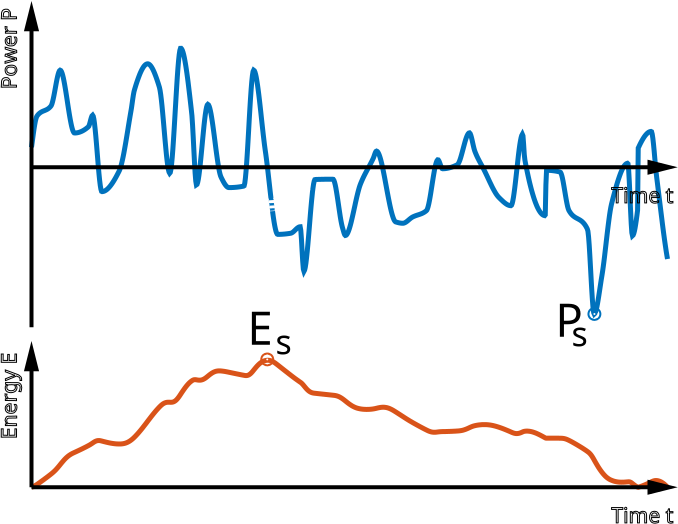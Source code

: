 <?xml version="1.0" encoding="UTF-8"?>
<dia:diagram xmlns:dia="http://www.lysator.liu.se/~alla/dia/">
  <dia:layer name="Hintergrund" visible="true" active="true">
    <dia:object type="Standard - BezierLine" version="0" id="O0">
      <dia:attribute name="obj_pos">
        <dia:point val="1,7"/>
      </dia:attribute>
      <dia:attribute name="obj_bb">
        <dia:rectangle val="0.859,1.928;32.944,15.551"/>
      </dia:attribute>
      <dia:attribute name="bez_points">
        <dia:point val="1,7"/>
        <dia:point val="1.032,6.768"/>
        <dia:point val="1,7"/>
        <dia:point val="1.032,6.768"/>
        <dia:point val="1.064,6.532"/>
        <dia:point val="1.032,6.768"/>
        <dia:point val="1.064,6.532"/>
        <dia:point val="1.095,6.301"/>
        <dia:point val="1.064,6.532"/>
        <dia:point val="1.095,6.301"/>
        <dia:point val="1.127,6.081"/>
        <dia:point val="1.095,6.301"/>
        <dia:point val="1.127,6.081"/>
        <dia:point val="1.159,5.881"/>
        <dia:point val="1.127,6.081"/>
        <dia:point val="1.159,5.881"/>
        <dia:point val="1.191,5.709"/>
        <dia:point val="1.159,5.881"/>
        <dia:point val="1.191,5.709"/>
        <dia:point val="1.223,5.571"/>
        <dia:point val="1.191,5.709"/>
        <dia:point val="1.223,5.571"/>
        <dia:point val="1.255,5.476"/>
        <dia:point val="1.223,5.571"/>
        <dia:point val="1.255,5.476"/>
        <dia:point val="1.286,5.425"/>
        <dia:point val="1.255,5.476"/>
        <dia:point val="1.286,5.425"/>
        <dia:point val="1.318,5.384"/>
        <dia:point val="1.286,5.425"/>
        <dia:point val="1.318,5.384"/>
        <dia:point val="1.35,5.348"/>
        <dia:point val="1.318,5.384"/>
        <dia:point val="1.35,5.348"/>
        <dia:point val="1.382,5.317"/>
        <dia:point val="1.35,5.348"/>
        <dia:point val="1.382,5.317"/>
        <dia:point val="1.414,5.29"/>
        <dia:point val="1.382,5.317"/>
        <dia:point val="1.414,5.29"/>
        <dia:point val="1.446,5.267"/>
        <dia:point val="1.414,5.29"/>
        <dia:point val="1.446,5.267"/>
        <dia:point val="1.477,5.246"/>
        <dia:point val="1.446,5.267"/>
        <dia:point val="1.477,5.246"/>
        <dia:point val="1.509,5.228"/>
        <dia:point val="1.477,5.246"/>
        <dia:point val="1.509,5.228"/>
        <dia:point val="1.541,5.212"/>
        <dia:point val="1.509,5.228"/>
        <dia:point val="1.541,5.212"/>
        <dia:point val="1.573,5.198"/>
        <dia:point val="1.541,5.212"/>
        <dia:point val="1.573,5.198"/>
        <dia:point val="1.605,5.184"/>
        <dia:point val="1.573,5.198"/>
        <dia:point val="1.605,5.184"/>
        <dia:point val="1.637,5.172"/>
        <dia:point val="1.605,5.184"/>
        <dia:point val="1.637,5.172"/>
        <dia:point val="1.668,5.159"/>
        <dia:point val="1.637,5.172"/>
        <dia:point val="1.668,5.159"/>
        <dia:point val="1.7,5.145"/>
        <dia:point val="1.668,5.159"/>
        <dia:point val="1.7,5.145"/>
        <dia:point val="1.732,5.131"/>
        <dia:point val="1.7,5.145"/>
        <dia:point val="1.732,5.131"/>
        <dia:point val="1.764,5.115"/>
        <dia:point val="1.732,5.131"/>
        <dia:point val="1.764,5.115"/>
        <dia:point val="1.796,5.097"/>
        <dia:point val="1.764,5.115"/>
        <dia:point val="1.796,5.097"/>
        <dia:point val="1.828,5.077"/>
        <dia:point val="1.796,5.097"/>
        <dia:point val="1.828,5.077"/>
        <dia:point val="1.859,5.054"/>
        <dia:point val="1.828,5.077"/>
        <dia:point val="1.859,5.054"/>
        <dia:point val="1.891,5.027"/>
        <dia:point val="1.859,5.054"/>
        <dia:point val="1.891,5.027"/>
        <dia:point val="1.923,4.996"/>
        <dia:point val="1.891,5.027"/>
        <dia:point val="1.923,4.996"/>
        <dia:point val="1.955,4.961"/>
        <dia:point val="1.923,4.996"/>
        <dia:point val="1.955,4.961"/>
        <dia:point val="1.987,4.917"/>
        <dia:point val="1.955,4.961"/>
        <dia:point val="1.987,4.917"/>
        <dia:point val="2.019,4.843"/>
        <dia:point val="1.987,4.917"/>
        <dia:point val="2.019,4.843"/>
        <dia:point val="2.05,4.737"/>
        <dia:point val="2.019,4.843"/>
        <dia:point val="2.05,4.737"/>
        <dia:point val="2.082,4.605"/>
        <dia:point val="2.05,4.737"/>
        <dia:point val="2.082,4.605"/>
        <dia:point val="2.114,4.454"/>
        <dia:point val="2.082,4.605"/>
        <dia:point val="2.114,4.454"/>
        <dia:point val="2.146,4.288"/>
        <dia:point val="2.114,4.454"/>
        <dia:point val="2.146,4.288"/>
        <dia:point val="2.178,4.115"/>
        <dia:point val="2.146,4.288"/>
        <dia:point val="2.178,4.115"/>
        <dia:point val="2.21,3.939"/>
        <dia:point val="2.178,4.115"/>
        <dia:point val="2.21,3.939"/>
        <dia:point val="2.241,3.768"/>
        <dia:point val="2.21,3.939"/>
        <dia:point val="2.241,3.768"/>
        <dia:point val="2.273,3.605"/>
        <dia:point val="2.241,3.768"/>
        <dia:point val="2.273,3.605"/>
        <dia:point val="2.305,3.459"/>
        <dia:point val="2.273,3.605"/>
        <dia:point val="2.305,3.459"/>
        <dia:point val="2.337,3.334"/>
        <dia:point val="2.305,3.459"/>
        <dia:point val="2.337,3.334"/>
        <dia:point val="2.369,3.237"/>
        <dia:point val="2.337,3.334"/>
        <dia:point val="2.369,3.237"/>
        <dia:point val="2.401,3.173"/>
        <dia:point val="2.369,3.237"/>
        <dia:point val="2.401,3.173"/>
        <dia:point val="2.432,3.148"/>
        <dia:point val="2.401,3.173"/>
        <dia:point val="2.432,3.148"/>
        <dia:point val="2.464,3.164"/>
        <dia:point val="2.432,3.148"/>
        <dia:point val="2.464,3.164"/>
        <dia:point val="2.496,3.213"/>
        <dia:point val="2.464,3.164"/>
        <dia:point val="2.496,3.213"/>
        <dia:point val="2.528,3.293"/>
        <dia:point val="2.496,3.213"/>
        <dia:point val="2.528,3.293"/>
        <dia:point val="2.56,3.401"/>
        <dia:point val="2.528,3.293"/>
        <dia:point val="2.56,3.401"/>
        <dia:point val="2.592,3.533"/>
        <dia:point val="2.56,3.401"/>
        <dia:point val="2.592,3.533"/>
        <dia:point val="2.623,3.685"/>
        <dia:point val="2.592,3.533"/>
        <dia:point val="2.623,3.685"/>
        <dia:point val="2.655,3.856"/>
        <dia:point val="2.623,3.685"/>
        <dia:point val="2.655,3.856"/>
        <dia:point val="2.687,4.04"/>
        <dia:point val="2.655,3.856"/>
        <dia:point val="2.687,4.04"/>
        <dia:point val="2.719,4.235"/>
        <dia:point val="2.687,4.04"/>
        <dia:point val="2.719,4.235"/>
        <dia:point val="2.751,4.439"/>
        <dia:point val="2.719,4.235"/>
        <dia:point val="2.751,4.439"/>
        <dia:point val="2.783,4.646"/>
        <dia:point val="2.751,4.439"/>
        <dia:point val="2.783,4.646"/>
        <dia:point val="2.814,4.855"/>
        <dia:point val="2.783,4.646"/>
        <dia:point val="2.814,4.855"/>
        <dia:point val="2.846,5.061"/>
        <dia:point val="2.814,4.855"/>
        <dia:point val="2.846,5.061"/>
        <dia:point val="2.878,5.262"/>
        <dia:point val="2.846,5.061"/>
        <dia:point val="2.878,5.262"/>
        <dia:point val="2.91,5.455"/>
        <dia:point val="2.878,5.262"/>
        <dia:point val="2.91,5.455"/>
        <dia:point val="2.942,5.635"/>
        <dia:point val="2.91,5.455"/>
        <dia:point val="2.942,5.635"/>
        <dia:point val="2.974,5.8"/>
        <dia:point val="2.942,5.635"/>
        <dia:point val="2.974,5.8"/>
        <dia:point val="3.005,5.946"/>
        <dia:point val="2.974,5.8"/>
        <dia:point val="3.005,5.946"/>
        <dia:point val="3.037,6.071"/>
        <dia:point val="3.005,5.946"/>
        <dia:point val="3.037,6.071"/>
        <dia:point val="3.069,6.17"/>
        <dia:point val="3.037,6.071"/>
        <dia:point val="3.069,6.17"/>
        <dia:point val="3.101,6.241"/>
        <dia:point val="3.069,6.17"/>
        <dia:point val="3.101,6.241"/>
        <dia:point val="3.133,6.281"/>
        <dia:point val="3.101,6.241"/>
        <dia:point val="3.133,6.281"/>
        <dia:point val="3.165,6.287"/>
        <dia:point val="3.133,6.281"/>
        <dia:point val="3.165,6.287"/>
        <dia:point val="3.196,6.286"/>
        <dia:point val="3.165,6.287"/>
        <dia:point val="3.196,6.286"/>
        <dia:point val="3.228,6.284"/>
        <dia:point val="3.196,6.286"/>
        <dia:point val="3.228,6.284"/>
        <dia:point val="3.26,6.28"/>
        <dia:point val="3.228,6.284"/>
        <dia:point val="3.26,6.28"/>
        <dia:point val="3.292,6.274"/>
        <dia:point val="3.26,6.28"/>
        <dia:point val="3.292,6.274"/>
        <dia:point val="3.324,6.268"/>
        <dia:point val="3.292,6.274"/>
        <dia:point val="3.324,6.268"/>
        <dia:point val="3.356,6.26"/>
        <dia:point val="3.324,6.268"/>
        <dia:point val="3.356,6.26"/>
        <dia:point val="3.387,6.251"/>
        <dia:point val="3.356,6.26"/>
        <dia:point val="3.387,6.251"/>
        <dia:point val="3.419,6.24"/>
        <dia:point val="3.387,6.251"/>
        <dia:point val="3.419,6.24"/>
        <dia:point val="3.451,6.228"/>
        <dia:point val="3.419,6.24"/>
        <dia:point val="3.451,6.228"/>
        <dia:point val="3.483,6.215"/>
        <dia:point val="3.451,6.228"/>
        <dia:point val="3.483,6.215"/>
        <dia:point val="3.515,6.201"/>
        <dia:point val="3.483,6.215"/>
        <dia:point val="3.515,6.201"/>
        <dia:point val="3.547,6.185"/>
        <dia:point val="3.515,6.201"/>
        <dia:point val="3.547,6.185"/>
        <dia:point val="3.578,6.168"/>
        <dia:point val="3.547,6.185"/>
        <dia:point val="3.578,6.168"/>
        <dia:point val="3.61,6.15"/>
        <dia:point val="3.578,6.168"/>
        <dia:point val="3.61,6.15"/>
        <dia:point val="3.642,6.13"/>
        <dia:point val="3.61,6.15"/>
        <dia:point val="3.642,6.13"/>
        <dia:point val="3.674,6.109"/>
        <dia:point val="3.642,6.13"/>
        <dia:point val="3.674,6.109"/>
        <dia:point val="3.706,6.087"/>
        <dia:point val="3.674,6.109"/>
        <dia:point val="3.706,6.087"/>
        <dia:point val="3.738,6.063"/>
        <dia:point val="3.706,6.087"/>
        <dia:point val="3.738,6.063"/>
        <dia:point val="3.769,6.039"/>
        <dia:point val="3.738,6.063"/>
        <dia:point val="3.769,6.039"/>
        <dia:point val="3.801,6.013"/>
        <dia:point val="3.769,6.039"/>
        <dia:point val="3.801,6.013"/>
        <dia:point val="3.833,5.986"/>
        <dia:point val="3.801,6.013"/>
        <dia:point val="3.833,5.986"/>
        <dia:point val="3.865,5.947"/>
        <dia:point val="3.833,5.986"/>
        <dia:point val="3.865,5.947"/>
        <dia:point val="3.897,5.863"/>
        <dia:point val="3.865,5.947"/>
        <dia:point val="3.897,5.863"/>
        <dia:point val="3.929,5.749"/>
        <dia:point val="3.897,5.863"/>
        <dia:point val="3.929,5.749"/>
        <dia:point val="3.96,5.626"/>
        <dia:point val="3.929,5.749"/>
        <dia:point val="3.96,5.626"/>
        <dia:point val="3.992,5.514"/>
        <dia:point val="3.96,5.626"/>
        <dia:point val="3.992,5.514"/>
        <dia:point val="4.024,5.431"/>
        <dia:point val="3.992,5.514"/>
        <dia:point val="4.024,5.431"/>
        <dia:point val="4.056,5.4"/>
        <dia:point val="4.024,5.431"/>
        <dia:point val="4.056,5.4"/>
        <dia:point val="4.088,5.451"/>
        <dia:point val="4.056,5.4"/>
        <dia:point val="4.088,5.451"/>
        <dia:point val="4.12,5.596"/>
        <dia:point val="4.088,5.451"/>
        <dia:point val="4.12,5.596"/>
        <dia:point val="4.151,5.819"/>
        <dia:point val="4.12,5.596"/>
        <dia:point val="4.151,5.819"/>
        <dia:point val="4.183,6.106"/>
        <dia:point val="4.151,5.819"/>
        <dia:point val="4.183,6.106"/>
        <dia:point val="4.215,6.442"/>
        <dia:point val="4.183,6.106"/>
        <dia:point val="4.215,6.442"/>
        <dia:point val="4.247,6.812"/>
        <dia:point val="4.215,6.442"/>
        <dia:point val="4.247,6.812"/>
        <dia:point val="4.279,7.201"/>
        <dia:point val="4.247,6.812"/>
        <dia:point val="4.279,7.201"/>
        <dia:point val="4.311,7.594"/>
        <dia:point val="4.279,7.201"/>
        <dia:point val="4.311,7.594"/>
        <dia:point val="4.342,7.976"/>
        <dia:point val="4.311,7.594"/>
        <dia:point val="4.342,7.976"/>
        <dia:point val="4.374,8.332"/>
        <dia:point val="4.342,7.976"/>
        <dia:point val="4.374,8.332"/>
        <dia:point val="4.406,8.648"/>
        <dia:point val="4.374,8.332"/>
        <dia:point val="4.406,8.648"/>
        <dia:point val="4.438,8.909"/>
        <dia:point val="4.406,8.648"/>
        <dia:point val="4.438,8.909"/>
        <dia:point val="4.47,9.099"/>
        <dia:point val="4.438,8.909"/>
        <dia:point val="4.47,9.099"/>
        <dia:point val="4.502,9.204"/>
        <dia:point val="4.47,9.099"/>
        <dia:point val="4.502,9.204"/>
        <dia:point val="4.533,9.219"/>
        <dia:point val="4.502,9.204"/>
        <dia:point val="4.533,9.219"/>
        <dia:point val="4.565,9.215"/>
        <dia:point val="4.533,9.219"/>
        <dia:point val="4.565,9.215"/>
        <dia:point val="4.597,9.208"/>
        <dia:point val="4.565,9.215"/>
        <dia:point val="4.597,9.208"/>
        <dia:point val="4.629,9.198"/>
        <dia:point val="4.597,9.208"/>
        <dia:point val="4.629,9.198"/>
        <dia:point val="4.661,9.184"/>
        <dia:point val="4.629,9.198"/>
        <dia:point val="4.661,9.184"/>
        <dia:point val="4.692,9.167"/>
        <dia:point val="4.661,9.184"/>
        <dia:point val="4.692,9.167"/>
        <dia:point val="4.724,9.147"/>
        <dia:point val="4.692,9.167"/>
        <dia:point val="4.724,9.147"/>
        <dia:point val="4.756,9.124"/>
        <dia:point val="4.724,9.147"/>
        <dia:point val="4.756,9.124"/>
        <dia:point val="4.788,9.097"/>
        <dia:point val="4.756,9.124"/>
        <dia:point val="4.788,9.097"/>
        <dia:point val="4.82,9.068"/>
        <dia:point val="4.788,9.097"/>
        <dia:point val="4.82,9.068"/>
        <dia:point val="4.852,9.036"/>
        <dia:point val="4.82,9.068"/>
        <dia:point val="4.852,9.036"/>
        <dia:point val="4.883,9.002"/>
        <dia:point val="4.852,9.036"/>
        <dia:point val="4.883,9.002"/>
        <dia:point val="4.915,8.965"/>
        <dia:point val="4.883,9.002"/>
        <dia:point val="4.915,8.965"/>
        <dia:point val="4.947,8.925"/>
        <dia:point val="4.915,8.965"/>
        <dia:point val="4.947,8.925"/>
        <dia:point val="4.979,8.883"/>
        <dia:point val="4.947,8.925"/>
        <dia:point val="4.979,8.883"/>
        <dia:point val="5.011,8.839"/>
        <dia:point val="4.979,8.883"/>
        <dia:point val="5.011,8.839"/>
        <dia:point val="5.043,8.793"/>
        <dia:point val="5.011,8.839"/>
        <dia:point val="5.043,8.793"/>
        <dia:point val="5.074,8.745"/>
        <dia:point val="5.043,8.793"/>
        <dia:point val="5.074,8.745"/>
        <dia:point val="5.106,8.694"/>
        <dia:point val="5.074,8.745"/>
        <dia:point val="5.106,8.694"/>
        <dia:point val="5.138,8.642"/>
        <dia:point val="5.106,8.694"/>
        <dia:point val="5.138,8.642"/>
        <dia:point val="5.17,8.588"/>
        <dia:point val="5.138,8.642"/>
        <dia:point val="5.17,8.588"/>
        <dia:point val="5.202,8.532"/>
        <dia:point val="5.17,8.588"/>
        <dia:point val="5.202,8.532"/>
        <dia:point val="5.234,8.475"/>
        <dia:point val="5.202,8.532"/>
        <dia:point val="5.234,8.475"/>
        <dia:point val="5.265,8.416"/>
        <dia:point val="5.234,8.475"/>
        <dia:point val="5.265,8.416"/>
        <dia:point val="5.297,8.356"/>
        <dia:point val="5.265,8.416"/>
        <dia:point val="5.297,8.356"/>
        <dia:point val="5.329,8.294"/>
        <dia:point val="5.297,8.356"/>
        <dia:point val="5.329,8.294"/>
        <dia:point val="5.361,8.232"/>
        <dia:point val="5.329,8.294"/>
        <dia:point val="5.361,8.232"/>
        <dia:point val="5.393,8.167"/>
        <dia:point val="5.361,8.232"/>
        <dia:point val="5.393,8.167"/>
        <dia:point val="5.425,8.088"/>
        <dia:point val="5.393,8.167"/>
        <dia:point val="5.425,8.088"/>
        <dia:point val="5.456,7.991"/>
        <dia:point val="5.425,8.088"/>
        <dia:point val="5.456,7.991"/>
        <dia:point val="5.488,7.879"/>
        <dia:point val="5.456,7.991"/>
        <dia:point val="5.488,7.879"/>
        <dia:point val="5.52,7.753"/>
        <dia:point val="5.488,7.879"/>
        <dia:point val="5.52,7.753"/>
        <dia:point val="5.552,7.614"/>
        <dia:point val="5.52,7.753"/>
        <dia:point val="5.552,7.614"/>
        <dia:point val="5.584,7.463"/>
        <dia:point val="5.552,7.614"/>
        <dia:point val="5.584,7.463"/>
        <dia:point val="5.616,7.301"/>
        <dia:point val="5.584,7.463"/>
        <dia:point val="5.616,7.301"/>
        <dia:point val="5.647,7.131"/>
        <dia:point val="5.616,7.301"/>
        <dia:point val="5.647,7.131"/>
        <dia:point val="5.679,6.953"/>
        <dia:point val="5.647,7.131"/>
        <dia:point val="5.679,6.953"/>
        <dia:point val="5.711,6.769"/>
        <dia:point val="5.679,6.953"/>
        <dia:point val="5.711,6.769"/>
        <dia:point val="5.743,6.579"/>
        <dia:point val="5.711,6.769"/>
        <dia:point val="5.743,6.579"/>
        <dia:point val="5.775,6.386"/>
        <dia:point val="5.743,6.579"/>
        <dia:point val="5.775,6.386"/>
        <dia:point val="5.807,6.191"/>
        <dia:point val="5.775,6.386"/>
        <dia:point val="5.807,6.191"/>
        <dia:point val="5.838,5.995"/>
        <dia:point val="5.807,6.191"/>
        <dia:point val="5.838,5.995"/>
        <dia:point val="5.87,5.799"/>
        <dia:point val="5.838,5.995"/>
        <dia:point val="5.87,5.799"/>
        <dia:point val="5.902,5.605"/>
        <dia:point val="5.87,5.799"/>
        <dia:point val="5.902,5.605"/>
        <dia:point val="5.934,5.414"/>
        <dia:point val="5.902,5.605"/>
        <dia:point val="5.934,5.414"/>
        <dia:point val="5.966,5.228"/>
        <dia:point val="5.934,5.414"/>
        <dia:point val="5.966,5.228"/>
        <dia:point val="5.998,5.04"/>
        <dia:point val="5.966,5.228"/>
        <dia:point val="5.998,5.04"/>
        <dia:point val="6.029,4.825"/>
        <dia:point val="5.998,5.04"/>
        <dia:point val="6.029,4.825"/>
        <dia:point val="6.061,4.599"/>
        <dia:point val="6.029,4.825"/>
        <dia:point val="6.061,4.599"/>
        <dia:point val="6.093,4.388"/>
        <dia:point val="6.061,4.599"/>
        <dia:point val="6.093,4.388"/>
        <dia:point val="6.125,4.217"/>
        <dia:point val="6.093,4.388"/>
        <dia:point val="6.125,4.217"/>
        <dia:point val="6.157,4.101"/>
        <dia:point val="6.125,4.217"/>
        <dia:point val="6.157,4.101"/>
        <dia:point val="6.189,3.996"/>
        <dia:point val="6.157,4.101"/>
        <dia:point val="6.189,3.996"/>
        <dia:point val="6.22,3.894"/>
        <dia:point val="6.189,3.996"/>
        <dia:point val="6.22,3.894"/>
        <dia:point val="6.252,3.795"/>
        <dia:point val="6.22,3.894"/>
        <dia:point val="6.252,3.795"/>
        <dia:point val="6.284,3.7"/>
        <dia:point val="6.252,3.795"/>
        <dia:point val="6.284,3.7"/>
        <dia:point val="6.316,3.608"/>
        <dia:point val="6.284,3.7"/>
        <dia:point val="6.316,3.608"/>
        <dia:point val="6.348,3.519"/>
        <dia:point val="6.316,3.608"/>
        <dia:point val="6.348,3.519"/>
        <dia:point val="6.38,3.435"/>
        <dia:point val="6.348,3.519"/>
        <dia:point val="6.38,3.435"/>
        <dia:point val="6.411,3.355"/>
        <dia:point val="6.38,3.435"/>
        <dia:point val="6.411,3.355"/>
        <dia:point val="6.443,3.279"/>
        <dia:point val="6.411,3.355"/>
        <dia:point val="6.443,3.279"/>
        <dia:point val="6.475,3.209"/>
        <dia:point val="6.443,3.279"/>
        <dia:point val="6.475,3.209"/>
        <dia:point val="6.507,3.143"/>
        <dia:point val="6.475,3.209"/>
        <dia:point val="6.507,3.143"/>
        <dia:point val="6.539,3.083"/>
        <dia:point val="6.507,3.143"/>
        <dia:point val="6.539,3.083"/>
        <dia:point val="6.571,3.029"/>
        <dia:point val="6.539,3.083"/>
        <dia:point val="6.571,3.029"/>
        <dia:point val="6.602,2.98"/>
        <dia:point val="6.571,3.029"/>
        <dia:point val="6.602,2.98"/>
        <dia:point val="6.634,2.938"/>
        <dia:point val="6.602,2.98"/>
        <dia:point val="6.634,2.938"/>
        <dia:point val="6.666,2.902"/>
        <dia:point val="6.634,2.938"/>
        <dia:point val="6.666,2.902"/>
        <dia:point val="6.698,2.873"/>
        <dia:point val="6.666,2.902"/>
        <dia:point val="6.698,2.873"/>
        <dia:point val="6.73,2.851"/>
        <dia:point val="6.698,2.873"/>
        <dia:point val="6.73,2.851"/>
        <dia:point val="6.762,2.837"/>
        <dia:point val="6.73,2.851"/>
        <dia:point val="6.762,2.837"/>
        <dia:point val="6.793,2.829"/>
        <dia:point val="6.762,2.837"/>
        <dia:point val="6.793,2.829"/>
        <dia:point val="6.825,2.83"/>
        <dia:point val="6.793,2.829"/>
        <dia:point val="6.825,2.83"/>
        <dia:point val="6.857,2.84"/>
        <dia:point val="6.825,2.83"/>
        <dia:point val="6.857,2.84"/>
        <dia:point val="6.889,2.859"/>
        <dia:point val="6.857,2.84"/>
        <dia:point val="6.889,2.859"/>
        <dia:point val="6.921,2.886"/>
        <dia:point val="6.889,2.859"/>
        <dia:point val="6.921,2.886"/>
        <dia:point val="6.953,2.921"/>
        <dia:point val="6.921,2.886"/>
        <dia:point val="6.953,2.921"/>
        <dia:point val="6.984,2.963"/>
        <dia:point val="6.953,2.921"/>
        <dia:point val="6.984,2.963"/>
        <dia:point val="7.016,3.013"/>
        <dia:point val="6.984,2.963"/>
        <dia:point val="7.016,3.013"/>
        <dia:point val="7.048,3.069"/>
        <dia:point val="7.016,3.013"/>
        <dia:point val="7.048,3.069"/>
        <dia:point val="7.08,3.131"/>
        <dia:point val="7.048,3.069"/>
        <dia:point val="7.08,3.131"/>
        <dia:point val="7.112,3.2"/>
        <dia:point val="7.08,3.131"/>
        <dia:point val="7.112,3.2"/>
        <dia:point val="7.144,3.273"/>
        <dia:point val="7.112,3.2"/>
        <dia:point val="7.144,3.273"/>
        <dia:point val="7.175,3.352"/>
        <dia:point val="7.144,3.273"/>
        <dia:point val="7.175,3.352"/>
        <dia:point val="7.207,3.435"/>
        <dia:point val="7.175,3.352"/>
        <dia:point val="7.207,3.435"/>
        <dia:point val="7.239,3.523"/>
        <dia:point val="7.207,3.435"/>
        <dia:point val="7.239,3.523"/>
        <dia:point val="7.271,3.614"/>
        <dia:point val="7.239,3.523"/>
        <dia:point val="7.271,3.614"/>
        <dia:point val="7.303,3.709"/>
        <dia:point val="7.271,3.614"/>
        <dia:point val="7.303,3.709"/>
        <dia:point val="7.335,3.806"/>
        <dia:point val="7.303,3.709"/>
        <dia:point val="7.335,3.806"/>
        <dia:point val="7.366,3.906"/>
        <dia:point val="7.335,3.806"/>
        <dia:point val="7.366,3.906"/>
        <dia:point val="7.398,4.011"/>
        <dia:point val="7.366,3.906"/>
        <dia:point val="7.398,4.011"/>
        <dia:point val="7.43,4.164"/>
        <dia:point val="7.398,4.011"/>
        <dia:point val="7.43,4.164"/>
        <dia:point val="7.462,4.376"/>
        <dia:point val="7.43,4.164"/>
        <dia:point val="7.462,4.376"/>
        <dia:point val="7.494,4.637"/>
        <dia:point val="7.462,4.376"/>
        <dia:point val="7.494,4.637"/>
        <dia:point val="7.526,4.939"/>
        <dia:point val="7.494,4.637"/>
        <dia:point val="7.526,4.939"/>
        <dia:point val="7.557,5.271"/>
        <dia:point val="7.526,4.939"/>
        <dia:point val="7.557,5.271"/>
        <dia:point val="7.589,5.625"/>
        <dia:point val="7.557,5.271"/>
        <dia:point val="7.589,5.625"/>
        <dia:point val="7.621,5.991"/>
        <dia:point val="7.589,5.625"/>
        <dia:point val="7.621,5.991"/>
        <dia:point val="7.653,6.361"/>
        <dia:point val="7.621,5.991"/>
        <dia:point val="7.653,6.361"/>
        <dia:point val="7.685,6.723"/>
        <dia:point val="7.653,6.361"/>
        <dia:point val="7.685,6.723"/>
        <dia:point val="7.717,7.07"/>
        <dia:point val="7.685,6.723"/>
        <dia:point val="7.717,7.07"/>
        <dia:point val="7.748,7.392"/>
        <dia:point val="7.717,7.07"/>
        <dia:point val="7.748,7.392"/>
        <dia:point val="7.78,7.679"/>
        <dia:point val="7.748,7.392"/>
        <dia:point val="7.78,7.679"/>
        <dia:point val="7.812,7.923"/>
        <dia:point val="7.78,7.679"/>
        <dia:point val="7.812,7.923"/>
        <dia:point val="7.844,8.113"/>
        <dia:point val="7.812,7.923"/>
        <dia:point val="7.844,8.113"/>
        <dia:point val="7.876,8.241"/>
        <dia:point val="7.844,8.113"/>
        <dia:point val="7.876,8.241"/>
        <dia:point val="7.908,8.298"/>
        <dia:point val="7.876,8.241"/>
        <dia:point val="7.908,8.298"/>
        <dia:point val="7.939,8.261"/>
        <dia:point val="7.908,8.298"/>
        <dia:point val="7.939,8.261"/>
        <dia:point val="7.971,8.11"/>
        <dia:point val="7.939,8.261"/>
        <dia:point val="7.971,8.11"/>
        <dia:point val="8.003,7.858"/>
        <dia:point val="7.971,8.11"/>
        <dia:point val="8.003,7.858"/>
        <dia:point val="8.035,7.519"/>
        <dia:point val="8.003,7.858"/>
        <dia:point val="8.035,7.519"/>
        <dia:point val="8.067,7.109"/>
        <dia:point val="8.035,7.519"/>
        <dia:point val="8.067,7.109"/>
        <dia:point val="8.098,6.643"/>
        <dia:point val="8.067,7.109"/>
        <dia:point val="8.098,6.643"/>
        <dia:point val="8.13,6.136"/>
        <dia:point val="8.098,6.643"/>
        <dia:point val="8.13,6.136"/>
        <dia:point val="8.162,5.601"/>
        <dia:point val="8.13,6.136"/>
        <dia:point val="8.162,5.601"/>
        <dia:point val="8.194,5.056"/>
        <dia:point val="8.162,5.601"/>
        <dia:point val="8.194,5.056"/>
        <dia:point val="8.226,4.513"/>
        <dia:point val="8.194,5.056"/>
        <dia:point val="8.226,4.513"/>
        <dia:point val="8.258,3.988"/>
        <dia:point val="8.226,4.513"/>
        <dia:point val="8.258,3.988"/>
        <dia:point val="8.289,3.497"/>
        <dia:point val="8.258,3.988"/>
        <dia:point val="8.289,3.497"/>
        <dia:point val="8.321,3.053"/>
        <dia:point val="8.289,3.497"/>
        <dia:point val="8.321,3.053"/>
        <dia:point val="8.353,2.673"/>
        <dia:point val="8.321,3.053"/>
        <dia:point val="8.353,2.673"/>
        <dia:point val="8.385,2.37"/>
        <dia:point val="8.353,2.673"/>
        <dia:point val="8.385,2.37"/>
        <dia:point val="8.417,2.159"/>
        <dia:point val="8.385,2.37"/>
        <dia:point val="8.417,2.159"/>
        <dia:point val="8.449,2.056"/>
        <dia:point val="8.417,2.159"/>
        <dia:point val="8.449,2.056"/>
        <dia:point val="8.48,2.055"/>
        <dia:point val="8.449,2.056"/>
        <dia:point val="8.48,2.055"/>
        <dia:point val="8.512,2.091"/>
        <dia:point val="8.48,2.055"/>
        <dia:point val="8.512,2.091"/>
        <dia:point val="8.544,2.156"/>
        <dia:point val="8.512,2.091"/>
        <dia:point val="8.544,2.156"/>
        <dia:point val="8.576,2.249"/>
        <dia:point val="8.544,2.156"/>
        <dia:point val="8.576,2.249"/>
        <dia:point val="8.608,2.367"/>
        <dia:point val="8.576,2.249"/>
        <dia:point val="8.608,2.367"/>
        <dia:point val="8.64,2.51"/>
        <dia:point val="8.608,2.367"/>
        <dia:point val="8.64,2.51"/>
        <dia:point val="8.671,2.674"/>
        <dia:point val="8.64,2.51"/>
        <dia:point val="8.671,2.674"/>
        <dia:point val="8.703,2.858"/>
        <dia:point val="8.671,2.674"/>
        <dia:point val="8.703,2.858"/>
        <dia:point val="8.735,3.061"/>
        <dia:point val="8.703,2.858"/>
        <dia:point val="8.735,3.061"/>
        <dia:point val="8.767,3.28"/>
        <dia:point val="8.735,3.061"/>
        <dia:point val="8.767,3.28"/>
        <dia:point val="8.799,3.514"/>
        <dia:point val="8.767,3.28"/>
        <dia:point val="8.799,3.514"/>
        <dia:point val="8.831,3.761"/>
        <dia:point val="8.799,3.514"/>
        <dia:point val="8.831,3.761"/>
        <dia:point val="8.862,4.018"/>
        <dia:point val="8.831,3.761"/>
        <dia:point val="8.862,4.018"/>
        <dia:point val="8.894,4.285"/>
        <dia:point val="8.862,4.018"/>
        <dia:point val="8.894,4.285"/>
        <dia:point val="8.926,4.559"/>
        <dia:point val="8.894,4.285"/>
        <dia:point val="8.926,4.559"/>
        <dia:point val="8.958,4.838"/>
        <dia:point val="8.926,4.559"/>
        <dia:point val="8.958,4.838"/>
        <dia:point val="8.99,5.121"/>
        <dia:point val="8.958,4.838"/>
        <dia:point val="8.99,5.121"/>
        <dia:point val="9.022,5.426"/>
        <dia:point val="8.99,5.121"/>
        <dia:point val="9.022,5.426"/>
        <dia:point val="9.053,5.888"/>
        <dia:point val="9.022,5.426"/>
        <dia:point val="9.053,5.888"/>
        <dia:point val="9.085,6.473"/>
        <dia:point val="9.053,5.888"/>
        <dia:point val="9.085,6.473"/>
        <dia:point val="9.117,7.116"/>
        <dia:point val="9.085,6.473"/>
        <dia:point val="9.117,7.116"/>
        <dia:point val="9.149,7.746"/>
        <dia:point val="9.117,7.116"/>
        <dia:point val="9.149,7.746"/>
        <dia:point val="9.181,8.295"/>
        <dia:point val="9.149,7.746"/>
        <dia:point val="9.181,8.295"/>
        <dia:point val="9.213,8.694"/>
        <dia:point val="9.181,8.295"/>
        <dia:point val="9.213,8.694"/>
        <dia:point val="9.244,8.877"/>
        <dia:point val="9.213,8.694"/>
        <dia:point val="9.244,8.877"/>
        <dia:point val="9.276,8.855"/>
        <dia:point val="9.244,8.877"/>
        <dia:point val="9.276,8.855"/>
        <dia:point val="9.308,8.762"/>
        <dia:point val="9.276,8.855"/>
        <dia:point val="9.308,8.762"/>
        <dia:point val="9.34,8.608"/>
        <dia:point val="9.308,8.762"/>
        <dia:point val="9.34,8.608"/>
        <dia:point val="9.372,8.402"/>
        <dia:point val="9.34,8.608"/>
        <dia:point val="9.372,8.402"/>
        <dia:point val="9.404,8.152"/>
        <dia:point val="9.372,8.402"/>
        <dia:point val="9.404,8.152"/>
        <dia:point val="9.435,7.868"/>
        <dia:point val="9.404,8.152"/>
        <dia:point val="9.435,7.868"/>
        <dia:point val="9.467,7.557"/>
        <dia:point val="9.435,7.868"/>
        <dia:point val="9.467,7.557"/>
        <dia:point val="9.499,7.229"/>
        <dia:point val="9.467,7.557"/>
        <dia:point val="9.499,7.229"/>
        <dia:point val="9.531,6.9"/>
        <dia:point val="9.499,7.229"/>
        <dia:point val="9.531,6.891"/>
        <dia:point val="9.563,6.553"/>
        <dia:point val="9.531,6.891"/>
        <dia:point val="9.563,6.553"/>
        <dia:point val="9.595,6.223"/>
        <dia:point val="9.563,6.553"/>
        <dia:point val="9.595,6.223"/>
        <dia:point val="9.626,5.91"/>
        <dia:point val="9.595,6.223"/>
        <dia:point val="9.626,5.91"/>
        <dia:point val="9.658,5.621"/>
        <dia:point val="9.626,5.91"/>
        <dia:point val="9.658,5.621"/>
        <dia:point val="9.69,5.366"/>
        <dia:point val="9.658,5.621"/>
        <dia:point val="9.69,5.366"/>
        <dia:point val="9.722,5.154"/>
        <dia:point val="9.69,5.366"/>
        <dia:point val="9.722,5.154"/>
        <dia:point val="9.754,4.993"/>
        <dia:point val="9.722,5.154"/>
        <dia:point val="9.754,4.993"/>
        <dia:point val="9.786,4.891"/>
        <dia:point val="9.754,4.993"/>
        <dia:point val="9.786,4.891"/>
        <dia:point val="9.817,4.857"/>
        <dia:point val="9.786,4.891"/>
        <dia:point val="9.817,4.857"/>
        <dia:point val="9.849,4.88"/>
        <dia:point val="9.817,4.857"/>
        <dia:point val="9.849,4.88"/>
        <dia:point val="9.881,4.943"/>
        <dia:point val="9.849,4.88"/>
        <dia:point val="9.881,4.943"/>
        <dia:point val="9.913,5.042"/>
        <dia:point val="9.881,4.943"/>
        <dia:point val="9.913,5.042"/>
        <dia:point val="9.945,5.174"/>
        <dia:point val="9.913,5.042"/>
        <dia:point val="9.945,5.174"/>
        <dia:point val="9.977,5.334"/>
        <dia:point val="9.945,5.174"/>
        <dia:point val="9.977,5.334"/>
        <dia:point val="10.008,5.518"/>
        <dia:point val="9.977,5.334"/>
        <dia:point val="10.008,5.518"/>
        <dia:point val="10.04,5.723"/>
        <dia:point val="10.008,5.518"/>
        <dia:point val="10.04,5.723"/>
        <dia:point val="10.072,5.944"/>
        <dia:point val="10.04,5.723"/>
        <dia:point val="10.072,5.944"/>
        <dia:point val="10.104,6.178"/>
        <dia:point val="10.072,5.944"/>
        <dia:point val="10.104,6.178"/>
        <dia:point val="10.136,6.42"/>
        <dia:point val="10.104,6.178"/>
        <dia:point val="10.136,6.42"/>
        <dia:point val="10.168,6.667"/>
        <dia:point val="10.136,6.42"/>
        <dia:point val="10.168,6.667"/>
        <dia:point val="10.199,6.914"/>
        <dia:point val="10.168,6.667"/>
        <dia:point val="10.199,6.914"/>
        <dia:point val="10.231,7.158"/>
        <dia:point val="10.199,6.914"/>
        <dia:point val="10.231,7.158"/>
        <dia:point val="10.263,7.394"/>
        <dia:point val="10.231,7.158"/>
        <dia:point val="10.263,7.394"/>
        <dia:point val="10.295,7.619"/>
        <dia:point val="10.263,7.394"/>
        <dia:point val="10.295,7.619"/>
        <dia:point val="10.327,7.829"/>
        <dia:point val="10.295,7.619"/>
        <dia:point val="10.327,7.829"/>
        <dia:point val="10.359,8.02"/>
        <dia:point val="10.327,7.829"/>
        <dia:point val="10.359,8.02"/>
        <dia:point val="10.39,8.188"/>
        <dia:point val="10.359,8.02"/>
        <dia:point val="10.39,8.188"/>
        <dia:point val="10.422,8.328"/>
        <dia:point val="10.39,8.188"/>
        <dia:point val="10.422,8.328"/>
        <dia:point val="10.454,8.437"/>
        <dia:point val="10.422,8.328"/>
        <dia:point val="10.454,8.437"/>
        <dia:point val="10.486,8.512"/>
        <dia:point val="10.454,8.437"/>
        <dia:point val="10.486,8.512"/>
        <dia:point val="10.518,8.576"/>
        <dia:point val="10.486,8.512"/>
        <dia:point val="10.518,8.576"/>
        <dia:point val="10.55,8.639"/>
        <dia:point val="10.518,8.576"/>
        <dia:point val="10.55,8.639"/>
        <dia:point val="10.581,8.699"/>
        <dia:point val="10.55,8.639"/>
        <dia:point val="10.581,8.699"/>
        <dia:point val="10.613,8.757"/>
        <dia:point val="10.581,8.699"/>
        <dia:point val="10.613,8.757"/>
        <dia:point val="10.645,8.81"/>
        <dia:point val="10.613,8.757"/>
        <dia:point val="10.645,8.81"/>
        <dia:point val="10.677,8.859"/>
        <dia:point val="10.645,8.81"/>
        <dia:point val="10.677,8.859"/>
        <dia:point val="10.709,8.903"/>
        <dia:point val="10.677,8.859"/>
        <dia:point val="10.709,8.903"/>
        <dia:point val="10.741,8.941"/>
        <dia:point val="10.709,8.903"/>
        <dia:point val="10.741,8.941"/>
        <dia:point val="10.772,8.972"/>
        <dia:point val="10.741,8.941"/>
        <dia:point val="10.772,8.972"/>
        <dia:point val="10.804,8.996"/>
        <dia:point val="10.772,8.972"/>
        <dia:point val="10.804,8.996"/>
        <dia:point val="10.836,9.011"/>
        <dia:point val="10.804,8.996"/>
        <dia:point val="10.836,9.011"/>
        <dia:point val="10.868,9.017"/>
        <dia:point val="10.836,9.011"/>
        <dia:point val="10.868,9.017"/>
        <dia:point val="10.9,9.017"/>
        <dia:point val="10.868,9.017"/>
        <dia:point val="10.9,9.017"/>
        <dia:point val="10.931,9.016"/>
        <dia:point val="10.9,9.017"/>
        <dia:point val="10.931,9.016"/>
        <dia:point val="10.963,9.016"/>
        <dia:point val="10.931,9.016"/>
        <dia:point val="10.963,9.016"/>
        <dia:point val="10.995,9.015"/>
        <dia:point val="10.963,9.016"/>
        <dia:point val="10.995,9.015"/>
        <dia:point val="11.027,9.014"/>
        <dia:point val="10.995,9.015"/>
        <dia:point val="11.027,9.014"/>
        <dia:point val="11.059,9.013"/>
        <dia:point val="11.027,9.014"/>
        <dia:point val="11.059,9.013"/>
        <dia:point val="11.091,9.011"/>
        <dia:point val="11.059,9.013"/>
        <dia:point val="11.091,9.011"/>
        <dia:point val="11.123,9.009"/>
        <dia:point val="11.091,9.011"/>
        <dia:point val="11.123,9.009"/>
        <dia:point val="11.154,9.007"/>
        <dia:point val="11.123,9.009"/>
        <dia:point val="11.154,9.007"/>
        <dia:point val="11.186,9.004"/>
        <dia:point val="11.154,9.007"/>
        <dia:point val="11.186,9.004"/>
        <dia:point val="11.218,9.002"/>
        <dia:point val="11.186,9.004"/>
        <dia:point val="11.218,9.002"/>
        <dia:point val="11.25,8.999"/>
        <dia:point val="11.218,9.002"/>
        <dia:point val="11.25,8.999"/>
        <dia:point val="11.282,8.996"/>
        <dia:point val="11.25,8.999"/>
        <dia:point val="11.282,8.996"/>
        <dia:point val="11.313,8.992"/>
        <dia:point val="11.282,8.996"/>
        <dia:point val="11.313,8.992"/>
        <dia:point val="11.345,8.988"/>
        <dia:point val="11.313,8.992"/>
        <dia:point val="11.345,8.988"/>
        <dia:point val="11.377,8.984"/>
        <dia:point val="11.345,8.988"/>
        <dia:point val="11.377,8.984"/>
        <dia:point val="11.409,8.979"/>
        <dia:point val="11.377,8.984"/>
        <dia:point val="11.409,8.979"/>
        <dia:point val="11.441,8.975"/>
        <dia:point val="11.409,8.979"/>
        <dia:point val="11.441,8.975"/>
        <dia:point val="11.473,8.97"/>
        <dia:point val="11.441,8.975"/>
        <dia:point val="11.473,8.97"/>
        <dia:point val="11.505,8.964"/>
        <dia:point val="11.473,8.97"/>
        <dia:point val="11.505,8.964"/>
        <dia:point val="11.536,8.958"/>
        <dia:point val="11.505,8.964"/>
        <dia:point val="11.536,8.958"/>
        <dia:point val="11.568,8.952"/>
        <dia:point val="11.536,8.958"/>
        <dia:point val="11.568,8.952"/>
        <dia:point val="11.6,8.946"/>
        <dia:point val="11.568,8.952"/>
        <dia:point val="11.6,8.946"/>
        <dia:point val="11.632,8.927"/>
        <dia:point val="11.6,8.946"/>
        <dia:point val="11.632,8.927"/>
        <dia:point val="11.664,8.795"/>
        <dia:point val="11.632,8.927"/>
        <dia:point val="11.664,8.795"/>
        <dia:point val="11.695,8.545"/>
        <dia:point val="11.664,8.795"/>
        <dia:point val="11.695,8.545"/>
        <dia:point val="11.727,8.197"/>
        <dia:point val="11.695,8.545"/>
        <dia:point val="11.727,8.197"/>
        <dia:point val="11.759,7.768"/>
        <dia:point val="11.727,8.197"/>
        <dia:point val="11.759,7.768"/>
        <dia:point val="11.791,7.278"/>
        <dia:point val="11.759,7.768"/>
        <dia:point val="11.791,7.278"/>
        <dia:point val="11.823,6.745"/>
        <dia:point val="11.791,7.278"/>
        <dia:point val="11.823,6.745"/>
        <dia:point val="11.855,6.189"/>
        <dia:point val="11.823,6.745"/>
        <dia:point val="11.855,6.189"/>
        <dia:point val="11.886,5.628"/>
        <dia:point val="11.855,6.189"/>
        <dia:point val="11.886,5.628"/>
        <dia:point val="11.918,5.081"/>
        <dia:point val="11.886,5.628"/>
        <dia:point val="11.918,5.081"/>
        <dia:point val="11.95,4.567"/>
        <dia:point val="11.918,5.081"/>
        <dia:point val="11.95,4.567"/>
        <dia:point val="11.982,4.104"/>
        <dia:point val="11.95,4.567"/>
        <dia:point val="11.982,4.104"/>
        <dia:point val="12.014,3.712"/>
        <dia:point val="11.982,4.104"/>
        <dia:point val="12.014,3.712"/>
        <dia:point val="12.046,3.409"/>
        <dia:point val="12.014,3.712"/>
        <dia:point val="12.046,3.409"/>
        <dia:point val="12.078,3.215"/>
        <dia:point val="12.046,3.409"/>
        <dia:point val="12.078,3.215"/>
        <dia:point val="12.109,3.148"/>
        <dia:point val="12.078,3.215"/>
        <dia:point val="12.109,3.148"/>
        <dia:point val="12.141,3.172"/>
        <dia:point val="12.109,3.148"/>
        <dia:point val="12.141,3.172"/>
        <dia:point val="12.173,3.241"/>
        <dia:point val="12.141,3.172"/>
        <dia:point val="12.173,3.241"/>
        <dia:point val="12.205,3.351"/>
        <dia:point val="12.173,3.241"/>
        <dia:point val="12.205,3.351"/>
        <dia:point val="12.237,3.496"/>
        <dia:point val="12.205,3.351"/>
        <dia:point val="12.237,3.496"/>
        <dia:point val="12.268,3.675"/>
        <dia:point val="12.237,3.496"/>
        <dia:point val="12.268,3.675"/>
        <dia:point val="12.3,3.882"/>
        <dia:point val="12.268,3.675"/>
        <dia:point val="12.3,3.882"/>
        <dia:point val="12.332,4.113"/>
        <dia:point val="12.3,3.882"/>
        <dia:point val="12.332,4.113"/>
        <dia:point val="12.364,4.365"/>
        <dia:point val="12.332,4.113"/>
        <dia:point val="12.364,4.365"/>
        <dia:point val="12.396,4.633"/>
        <dia:point val="12.364,4.365"/>
        <dia:point val="12.396,4.633"/>
        <dia:point val="12.428,4.913"/>
        <dia:point val="12.396,4.633"/>
        <dia:point val="12.428,4.913"/>
        <dia:point val="12.46,5.202"/>
        <dia:point val="12.428,4.913"/>
        <dia:point val="12.46,5.202"/>
        <dia:point val="12.491,5.495"/>
        <dia:point val="12.46,5.202"/>
        <dia:point val="12.491,5.495"/>
        <dia:point val="12.523,5.789"/>
        <dia:point val="12.491,5.495"/>
        <dia:point val="12.523,5.789"/>
        <dia:point val="12.555,6.079"/>
        <dia:point val="12.523,5.789"/>
        <dia:point val="12.555,6.079"/>
        <dia:point val="12.587,6.361"/>
        <dia:point val="12.555,6.079"/>
        <dia:point val="12.587,6.361"/>
        <dia:point val="12.619,6.632"/>
        <dia:point val="12.587,6.361"/>
        <dia:point val="12.619,6.632"/>
        <dia:point val="12.65,6.887"/>
        <dia:point val="12.619,6.632"/>
        <dia:point val="12.65,6.887"/>
        <dia:point val="12.682,7.122"/>
        <dia:point val="12.65,6.887"/>
        <dia:point val="12.682,7.122"/>
        <dia:point val="12.714,7.346"/>
        <dia:point val="12.682,7.122"/>
        <dia:point val="12.714,7.346"/>
        <dia:point val="12.746,7.586"/>
        <dia:point val="12.714,7.346"/>
        <dia:point val="12.746,7.586"/>
        <dia:point val="12.778,7.841"/>
        <dia:point val="12.746,7.586"/>
        <dia:point val="12.778,7.841"/>
        <dia:point val="12.81,8.109"/>
        <dia:point val="12.778,7.841"/>
        <dia:point val="12.81,8.109"/>
        <dia:point val="12.841,8.385"/>
        <dia:point val="12.81,8.109"/>
        <dia:point val="12.841,8.385"/>
        <dia:point val="12.873,8.668"/>
        <dia:point val="12.841,8.385"/>
        <dia:point val="12.873,8.668"/>
        <dia:point val="12.905,8.952"/>
        <dia:point val="12.873,8.668"/>
        <dia:point val="12.905,8.952"/>
        <dia:point val="12.937,9.236"/>
        <dia:point val="12.905,8.952"/>
        <dia:point val="12.937,9.236"/>
        <dia:point val="12.969,9.519"/>
        <dia:point val="12.937,9.236"/>
        <dia:point val="12.969,9.515"/>
        <dia:point val="13.001,9.794"/>
        <dia:point val="12.969,9.515"/>
        <dia:point val="13.001,9.786"/>
        <dia:point val="13.032,10.058"/>
        <dia:point val="13.001,9.786"/>
        <dia:point val="13.032,10.047"/>
        <dia:point val="13.064,10.308"/>
        <dia:point val="13.032,10.047"/>
        <dia:point val="13.064,10.293"/>
        <dia:point val="13.096,10.522"/>
        <dia:point val="13.064,10.293"/>
        <dia:point val="13.096,10.522"/>
        <dia:point val="13.128,10.73"/>
        <dia:point val="13.096,10.522"/>
        <dia:point val="13.128,10.73"/>
        <dia:point val="13.16,10.914"/>
        <dia:point val="13.128,10.73"/>
        <dia:point val="13.16,10.914"/>
        <dia:point val="13.192,11.071"/>
        <dia:point val="13.16,10.914"/>
        <dia:point val="13.192,11.071"/>
        <dia:point val="13.223,11.197"/>
        <dia:point val="13.192,11.071"/>
        <dia:point val="13.223,11.197"/>
        <dia:point val="13.255,11.288"/>
        <dia:point val="13.223,11.197"/>
        <dia:point val="13.255,11.288"/>
        <dia:point val="13.287,11.343"/>
        <dia:point val="13.255,11.288"/>
        <dia:point val="13.287,11.343"/>
        <dia:point val="13.319,11.357"/>
        <dia:point val="13.287,11.343"/>
        <dia:point val="13.319,11.357"/>
        <dia:point val="13.351,11.357"/>
        <dia:point val="13.319,11.357"/>
        <dia:point val="13.351,11.357"/>
        <dia:point val="13.383,11.356"/>
        <dia:point val="13.351,11.357"/>
        <dia:point val="13.383,11.356"/>
        <dia:point val="13.414,11.355"/>
        <dia:point val="13.383,11.356"/>
        <dia:point val="13.414,11.355"/>
        <dia:point val="13.446,11.354"/>
        <dia:point val="13.414,11.355"/>
        <dia:point val="13.446,11.354"/>
        <dia:point val="13.478,11.353"/>
        <dia:point val="13.446,11.354"/>
        <dia:point val="13.478,11.353"/>
        <dia:point val="13.51,11.351"/>
        <dia:point val="13.478,11.353"/>
        <dia:point val="13.51,11.351"/>
        <dia:point val="13.542,11.349"/>
        <dia:point val="13.51,11.351"/>
        <dia:point val="13.542,11.349"/>
        <dia:point val="13.574,11.347"/>
        <dia:point val="13.542,11.349"/>
        <dia:point val="13.574,11.347"/>
        <dia:point val="13.605,11.344"/>
        <dia:point val="13.574,11.347"/>
        <dia:point val="13.605,11.344"/>
        <dia:point val="13.637,11.342"/>
        <dia:point val="13.605,11.344"/>
        <dia:point val="13.637,11.342"/>
        <dia:point val="13.669,11.339"/>
        <dia:point val="13.637,11.342"/>
        <dia:point val="13.669,11.339"/>
        <dia:point val="13.701,11.335"/>
        <dia:point val="13.669,11.339"/>
        <dia:point val="13.701,11.335"/>
        <dia:point val="13.733,11.332"/>
        <dia:point val="13.701,11.335"/>
        <dia:point val="13.733,11.332"/>
        <dia:point val="13.765,11.328"/>
        <dia:point val="13.733,11.332"/>
        <dia:point val="13.765,11.328"/>
        <dia:point val="13.796,11.324"/>
        <dia:point val="13.765,11.328"/>
        <dia:point val="13.796,11.324"/>
        <dia:point val="13.828,11.32"/>
        <dia:point val="13.796,11.324"/>
        <dia:point val="13.828,11.32"/>
        <dia:point val="13.86,11.316"/>
        <dia:point val="13.828,11.32"/>
        <dia:point val="13.86,11.316"/>
        <dia:point val="13.892,11.311"/>
        <dia:point val="13.86,11.316"/>
        <dia:point val="13.892,11.311"/>
        <dia:point val="13.924,11.306"/>
        <dia:point val="13.892,11.311"/>
        <dia:point val="13.924,11.306"/>
        <dia:point val="13.956,11.301"/>
        <dia:point val="13.924,11.306"/>
        <dia:point val="13.956,11.301"/>
        <dia:point val="13.987,11.293"/>
        <dia:point val="13.956,11.301"/>
        <dia:point val="13.987,11.293"/>
        <dia:point val="14.019,11.278"/>
        <dia:point val="13.987,11.293"/>
        <dia:point val="14.019,11.278"/>
        <dia:point val="14.051,11.258"/>
        <dia:point val="14.019,11.278"/>
        <dia:point val="14.051,11.258"/>
        <dia:point val="14.083,11.234"/>
        <dia:point val="14.051,11.258"/>
        <dia:point val="14.083,11.234"/>
        <dia:point val="14.115,11.207"/>
        <dia:point val="14.083,11.234"/>
        <dia:point val="14.115,11.207"/>
        <dia:point val="14.146,11.177"/>
        <dia:point val="14.115,11.207"/>
        <dia:point val="14.146,11.177"/>
        <dia:point val="14.178,11.146"/>
        <dia:point val="14.146,11.177"/>
        <dia:point val="14.178,11.146"/>
        <dia:point val="14.21,11.114"/>
        <dia:point val="14.178,11.146"/>
        <dia:point val="14.21,11.114"/>
        <dia:point val="14.242,11.084"/>
        <dia:point val="14.21,11.114"/>
        <dia:point val="14.242,11.084"/>
        <dia:point val="14.274,11.055"/>
        <dia:point val="14.242,11.084"/>
        <dia:point val="14.274,11.055"/>
        <dia:point val="14.306,11.03"/>
        <dia:point val="14.274,11.055"/>
        <dia:point val="14.306,11.03"/>
        <dia:point val="14.338,11.008"/>
        <dia:point val="14.306,11.03"/>
        <dia:point val="14.338,11.008"/>
        <dia:point val="14.369,10.991"/>
        <dia:point val="14.338,11.008"/>
        <dia:point val="14.369,10.991"/>
        <dia:point val="14.401,10.98"/>
        <dia:point val="14.369,10.991"/>
        <dia:point val="14.401,10.98"/>
        <dia:point val="14.433,10.977"/>
        <dia:point val="14.401,10.98"/>
        <dia:point val="14.433,10.977"/>
        <dia:point val="14.465,11.156"/>
        <dia:point val="14.433,10.977"/>
        <dia:point val="14.465,11.156"/>
        <dia:point val="14.497,11.596"/>
        <dia:point val="14.465,11.156"/>
        <dia:point val="14.497,11.596"/>
        <dia:point val="14.528,12.157"/>
        <dia:point val="14.497,11.596"/>
        <dia:point val="14.528,12.157"/>
        <dia:point val="14.56,12.702"/>
        <dia:point val="14.528,12.157"/>
        <dia:point val="14.56,12.702"/>
        <dia:point val="14.592,13.094"/>
        <dia:point val="14.56,12.702"/>
        <dia:point val="14.592,13.094"/>
        <dia:point val="14.624,13.202"/>
        <dia:point val="14.592,13.094"/>
        <dia:point val="14.624,13.202"/>
        <dia:point val="14.656,13.141"/>
        <dia:point val="14.624,13.202"/>
        <dia:point val="14.656,13.141"/>
        <dia:point val="14.688,13.005"/>
        <dia:point val="14.656,13.141"/>
        <dia:point val="14.688,13.005"/>
        <dia:point val="14.72,12.802"/>
        <dia:point val="14.688,13.005"/>
        <dia:point val="14.72,12.802"/>
        <dia:point val="14.751,12.544"/>
        <dia:point val="14.72,12.802"/>
        <dia:point val="14.751,12.544"/>
        <dia:point val="14.783,12.239"/>
        <dia:point val="14.751,12.544"/>
        <dia:point val="14.783,12.239"/>
        <dia:point val="14.815,11.898"/>
        <dia:point val="14.783,12.239"/>
        <dia:point val="14.815,11.898"/>
        <dia:point val="14.847,11.531"/>
        <dia:point val="14.815,11.898"/>
        <dia:point val="14.847,11.531"/>
        <dia:point val="14.879,11.148"/>
        <dia:point val="14.847,11.531"/>
        <dia:point val="14.879,11.148"/>
        <dia:point val="14.911,10.759"/>
        <dia:point val="14.879,11.148"/>
        <dia:point val="14.911,10.759"/>
        <dia:point val="14.942,10.374"/>
        <dia:point val="14.911,10.759"/>
        <dia:point val="14.942,10.374"/>
        <dia:point val="14.974,10.002"/>
        <dia:point val="14.942,10.374"/>
        <dia:point val="14.974,10.002"/>
        <dia:point val="15.006,9.654"/>
        <dia:point val="14.974,10.002"/>
        <dia:point val="15.006,9.654"/>
        <dia:point val="15.038,9.34"/>
        <dia:point val="15.006,9.654"/>
        <dia:point val="15.038,9.34"/>
        <dia:point val="15.07,9.026"/>
        <dia:point val="15.038,9.34"/>
        <dia:point val="15.07,9.07"/>
        <dia:point val="15.101,8.854"/>
        <dia:point val="15.07,9.07"/>
        <dia:point val="15.101,8.854"/>
        <dia:point val="15.133,8.701"/>
        <dia:point val="15.101,8.854"/>
        <dia:point val="15.133,8.701"/>
        <dia:point val="15.165,8.622"/>
        <dia:point val="15.133,8.701"/>
        <dia:point val="15.165,8.622"/>
        <dia:point val="15.197,8.613"/>
        <dia:point val="15.165,8.622"/>
        <dia:point val="15.197,8.613"/>
        <dia:point val="15.229,8.611"/>
        <dia:point val="15.197,8.613"/>
        <dia:point val="15.229,8.611"/>
        <dia:point val="15.261,8.61"/>
        <dia:point val="15.229,8.611"/>
        <dia:point val="15.261,8.61"/>
        <dia:point val="15.293,8.609"/>
        <dia:point val="15.261,8.61"/>
        <dia:point val="15.293,8.609"/>
        <dia:point val="15.324,8.608"/>
        <dia:point val="15.293,8.609"/>
        <dia:point val="15.324,8.608"/>
        <dia:point val="15.356,8.607"/>
        <dia:point val="15.324,8.608"/>
        <dia:point val="15.356,8.607"/>
        <dia:point val="15.388,8.607"/>
        <dia:point val="15.356,8.607"/>
        <dia:point val="15.388,8.607"/>
        <dia:point val="15.42,8.606"/>
        <dia:point val="15.388,8.607"/>
        <dia:point val="15.42,8.606"/>
        <dia:point val="15.452,8.605"/>
        <dia:point val="15.42,8.606"/>
        <dia:point val="15.452,8.605"/>
        <dia:point val="15.483,8.604"/>
        <dia:point val="15.452,8.605"/>
        <dia:point val="15.483,8.604"/>
        <dia:point val="15.515,8.604"/>
        <dia:point val="15.483,8.604"/>
        <dia:point val="15.515,8.604"/>
        <dia:point val="15.547,8.603"/>
        <dia:point val="15.515,8.604"/>
        <dia:point val="15.547,8.603"/>
        <dia:point val="15.579,8.602"/>
        <dia:point val="15.547,8.603"/>
        <dia:point val="15.579,8.602"/>
        <dia:point val="15.611,8.602"/>
        <dia:point val="15.579,8.602"/>
        <dia:point val="15.611,8.602"/>
        <dia:point val="15.643,8.601"/>
        <dia:point val="15.611,8.602"/>
        <dia:point val="15.643,8.601"/>
        <dia:point val="15.675,8.601"/>
        <dia:point val="15.643,8.601"/>
        <dia:point val="15.675,8.601"/>
        <dia:point val="15.706,8.6"/>
        <dia:point val="15.675,8.601"/>
        <dia:point val="15.706,8.6"/>
        <dia:point val="15.738,8.6"/>
        <dia:point val="15.706,8.6"/>
        <dia:point val="15.738,8.6"/>
        <dia:point val="15.77,8.6"/>
        <dia:point val="15.738,8.6"/>
        <dia:point val="15.77,8.6"/>
        <dia:point val="15.802,8.599"/>
        <dia:point val="15.77,8.6"/>
        <dia:point val="15.802,8.599"/>
        <dia:point val="15.834,8.599"/>
        <dia:point val="15.802,8.599"/>
        <dia:point val="15.834,8.599"/>
        <dia:point val="15.866,8.599"/>
        <dia:point val="15.834,8.599"/>
        <dia:point val="15.866,8.599"/>
        <dia:point val="15.897,8.599"/>
        <dia:point val="15.866,8.599"/>
        <dia:point val="15.897,8.599"/>
        <dia:point val="15.929,8.599"/>
        <dia:point val="15.897,8.599"/>
        <dia:point val="15.929,8.599"/>
        <dia:point val="15.961,8.598"/>
        <dia:point val="15.929,8.599"/>
        <dia:point val="15.961,8.598"/>
        <dia:point val="15.993,8.598"/>
        <dia:point val="15.961,8.598"/>
        <dia:point val="15.993,8.598"/>
        <dia:point val="16.025,8.598"/>
        <dia:point val="15.993,8.598"/>
        <dia:point val="16.025,8.598"/>
        <dia:point val="16.056,8.598"/>
        <dia:point val="16.025,8.598"/>
        <dia:point val="16.056,8.598"/>
        <dia:point val="16.088,8.605"/>
        <dia:point val="16.056,8.598"/>
        <dia:point val="16.088,8.605"/>
        <dia:point val="16.12,8.654"/>
        <dia:point val="16.088,8.605"/>
        <dia:point val="16.12,8.654"/>
        <dia:point val="16.152,8.744"/>
        <dia:point val="16.12,8.654"/>
        <dia:point val="16.152,8.744"/>
        <dia:point val="16.184,8.869"/>
        <dia:point val="16.152,8.744"/>
        <dia:point val="16.184,8.869"/>
        <dia:point val="16.216,9.024"/>
        <dia:point val="16.184,8.869"/>
        <dia:point val="16.216,9.024"/>
        <dia:point val="16.247,9.204"/>
        <dia:point val="16.216,9.024"/>
        <dia:point val="16.247,9.204"/>
        <dia:point val="16.279,9.401"/>
        <dia:point val="16.247,9.204"/>
        <dia:point val="16.279,9.401"/>
        <dia:point val="16.311,9.612"/>
        <dia:point val="16.279,9.401"/>
        <dia:point val="16.311,9.612"/>
        <dia:point val="16.343,9.83"/>
        <dia:point val="16.311,9.612"/>
        <dia:point val="16.343,9.83"/>
        <dia:point val="16.375,10.049"/>
        <dia:point val="16.343,9.83"/>
        <dia:point val="16.375,10.049"/>
        <dia:point val="16.407,10.264"/>
        <dia:point val="16.375,10.049"/>
        <dia:point val="16.407,10.264"/>
        <dia:point val="16.438,10.469"/>
        <dia:point val="16.407,10.264"/>
        <dia:point val="16.438,10.469"/>
        <dia:point val="16.47,10.658"/>
        <dia:point val="16.438,10.469"/>
        <dia:point val="16.47,10.658"/>
        <dia:point val="16.502,10.825"/>
        <dia:point val="16.47,10.658"/>
        <dia:point val="16.502,10.825"/>
        <dia:point val="16.534,10.966"/>
        <dia:point val="16.502,10.825"/>
        <dia:point val="16.534,10.966"/>
        <dia:point val="16.566,11.079"/>
        <dia:point val="16.534,10.966"/>
        <dia:point val="16.566,11.079"/>
        <dia:point val="16.598,11.193"/>
        <dia:point val="16.566,11.079"/>
        <dia:point val="16.598,11.193"/>
        <dia:point val="16.629,11.299"/>
        <dia:point val="16.598,11.193"/>
        <dia:point val="16.629,11.299"/>
        <dia:point val="16.661,11.378"/>
        <dia:point val="16.629,11.299"/>
        <dia:point val="16.661,11.378"/>
        <dia:point val="16.693,11.411"/>
        <dia:point val="16.661,11.378"/>
        <dia:point val="16.693,11.411"/>
        <dia:point val="16.725,11.402"/>
        <dia:point val="16.693,11.411"/>
        <dia:point val="16.725,11.402"/>
        <dia:point val="16.757,11.374"/>
        <dia:point val="16.725,11.402"/>
        <dia:point val="16.757,11.374"/>
        <dia:point val="16.789,11.327"/>
        <dia:point val="16.757,11.374"/>
        <dia:point val="16.789,11.327"/>
        <dia:point val="16.82,11.264"/>
        <dia:point val="16.789,11.327"/>
        <dia:point val="16.82,11.264"/>
        <dia:point val="16.852,11.187"/>
        <dia:point val="16.82,11.264"/>
        <dia:point val="16.852,11.187"/>
        <dia:point val="16.884,11.096"/>
        <dia:point val="16.852,11.187"/>
        <dia:point val="16.884,11.096"/>
        <dia:point val="16.916,10.993"/>
        <dia:point val="16.884,11.096"/>
        <dia:point val="16.916,10.993"/>
        <dia:point val="16.948,10.879"/>
        <dia:point val="16.916,10.993"/>
        <dia:point val="16.948,10.879"/>
        <dia:point val="16.98,10.756"/>
        <dia:point val="16.948,10.879"/>
        <dia:point val="16.98,10.756"/>
        <dia:point val="17.011,10.626"/>
        <dia:point val="16.98,10.756"/>
        <dia:point val="17.011,10.626"/>
        <dia:point val="17.043,10.489"/>
        <dia:point val="17.011,10.626"/>
        <dia:point val="17.043,10.489"/>
        <dia:point val="17.075,10.348"/>
        <dia:point val="17.043,10.489"/>
        <dia:point val="17.075,10.348"/>
        <dia:point val="17.107,10.204"/>
        <dia:point val="17.075,10.348"/>
        <dia:point val="17.107,10.204"/>
        <dia:point val="17.139,10.057"/>
        <dia:point val="17.107,10.204"/>
        <dia:point val="17.139,10.057"/>
        <dia:point val="17.171,9.911"/>
        <dia:point val="17.139,10.057"/>
        <dia:point val="17.171,9.911"/>
        <dia:point val="17.202,9.765"/>
        <dia:point val="17.171,9.911"/>
        <dia:point val="17.202,9.765"/>
        <dia:point val="17.234,9.623"/>
        <dia:point val="17.202,9.765"/>
        <dia:point val="17.234,9.623"/>
        <dia:point val="17.266,9.484"/>
        <dia:point val="17.234,9.623"/>
        <dia:point val="17.266,9.484"/>
        <dia:point val="17.298,9.351"/>
        <dia:point val="17.266,9.484"/>
        <dia:point val="17.298,9.351"/>
        <dia:point val="17.33,9.224"/>
        <dia:point val="17.298,9.351"/>
        <dia:point val="17.33,9.224"/>
        <dia:point val="17.362,9.106"/>
        <dia:point val="17.33,9.224"/>
        <dia:point val="17.362,9.106"/>
        <dia:point val="17.393,8.998"/>
        <dia:point val="17.362,9.106"/>
        <dia:point val="17.393,8.998"/>
        <dia:point val="17.425,8.902"/>
        <dia:point val="17.393,8.998"/>
        <dia:point val="17.425,8.902"/>
        <dia:point val="17.457,8.818"/>
        <dia:point val="17.425,8.902"/>
        <dia:point val="17.457,8.818"/>
        <dia:point val="17.489,8.74"/>
        <dia:point val="17.457,8.818"/>
        <dia:point val="17.489,8.74"/>
        <dia:point val="17.521,8.666"/>
        <dia:point val="17.489,8.74"/>
        <dia:point val="17.521,8.666"/>
        <dia:point val="17.553,8.595"/>
        <dia:point val="17.521,8.666"/>
        <dia:point val="17.553,8.595"/>
        <dia:point val="17.584,8.526"/>
        <dia:point val="17.553,8.595"/>
        <dia:point val="17.584,8.526"/>
        <dia:point val="17.616,8.46"/>
        <dia:point val="17.584,8.526"/>
        <dia:point val="17.616,8.46"/>
        <dia:point val="17.648,8.395"/>
        <dia:point val="17.616,8.46"/>
        <dia:point val="17.648,8.395"/>
        <dia:point val="17.68,8.333"/>
        <dia:point val="17.648,8.395"/>
        <dia:point val="17.68,8.333"/>
        <dia:point val="17.712,8.271"/>
        <dia:point val="17.68,8.333"/>
        <dia:point val="17.712,8.271"/>
        <dia:point val="17.744,8.211"/>
        <dia:point val="17.712,8.271"/>
        <dia:point val="17.744,8.211"/>
        <dia:point val="17.775,8.152"/>
        <dia:point val="17.744,8.211"/>
        <dia:point val="17.775,8.152"/>
        <dia:point val="17.807,8.093"/>
        <dia:point val="17.775,8.152"/>
        <dia:point val="17.807,8.093"/>
        <dia:point val="17.839,8.035"/>
        <dia:point val="17.807,8.093"/>
        <dia:point val="17.839,8.035"/>
        <dia:point val="17.871,7.976"/>
        <dia:point val="17.839,8.035"/>
        <dia:point val="17.871,7.976"/>
        <dia:point val="17.903,7.917"/>
        <dia:point val="17.871,7.976"/>
        <dia:point val="17.903,7.917"/>
        <dia:point val="17.934,7.858"/>
        <dia:point val="17.903,7.917"/>
        <dia:point val="17.934,7.858"/>
        <dia:point val="17.966,7.797"/>
        <dia:point val="17.934,7.858"/>
        <dia:point val="17.966,7.797"/>
        <dia:point val="17.998,7.735"/>
        <dia:point val="17.966,7.797"/>
        <dia:point val="17.998,7.735"/>
        <dia:point val="18.03,7.672"/>
        <dia:point val="17.998,7.735"/>
        <dia:point val="18.03,7.672"/>
        <dia:point val="18.062,7.606"/>
        <dia:point val="18.03,7.672"/>
        <dia:point val="18.062,7.606"/>
        <dia:point val="18.094,7.539"/>
        <dia:point val="18.062,7.606"/>
        <dia:point val="18.094,7.539"/>
        <dia:point val="18.125,7.455"/>
        <dia:point val="18.094,7.539"/>
        <dia:point val="18.125,7.455"/>
        <dia:point val="18.157,7.36"/>
        <dia:point val="18.125,7.455"/>
        <dia:point val="18.157,7.36"/>
        <dia:point val="18.189,7.273"/>
        <dia:point val="18.157,7.36"/>
        <dia:point val="18.189,7.273"/>
        <dia:point val="18.221,7.211"/>
        <dia:point val="18.189,7.273"/>
        <dia:point val="18.221,7.211"/>
        <dia:point val="18.253,7.193"/>
        <dia:point val="18.221,7.211"/>
        <dia:point val="18.253,7.193"/>
        <dia:point val="18.285,7.208"/>
        <dia:point val="18.253,7.193"/>
        <dia:point val="18.285,7.208"/>
        <dia:point val="18.317,7.243"/>
        <dia:point val="18.285,7.208"/>
        <dia:point val="18.317,7.243"/>
        <dia:point val="18.348,7.298"/>
        <dia:point val="18.317,7.243"/>
        <dia:point val="18.348,7.298"/>
        <dia:point val="18.38,7.37"/>
        <dia:point val="18.348,7.298"/>
        <dia:point val="18.38,7.37"/>
        <dia:point val="18.412,7.459"/>
        <dia:point val="18.38,7.37"/>
        <dia:point val="18.412,7.459"/>
        <dia:point val="18.444,7.562"/>
        <dia:point val="18.412,7.459"/>
        <dia:point val="18.444,7.562"/>
        <dia:point val="18.476,7.678"/>
        <dia:point val="18.444,7.562"/>
        <dia:point val="18.476,7.678"/>
        <dia:point val="18.508,7.807"/>
        <dia:point val="18.476,7.678"/>
        <dia:point val="18.508,7.807"/>
        <dia:point val="18.539,7.946"/>
        <dia:point val="18.508,7.807"/>
        <dia:point val="18.539,7.946"/>
        <dia:point val="18.571,8.094"/>
        <dia:point val="18.539,7.946"/>
        <dia:point val="18.571,8.094"/>
        <dia:point val="18.603,8.25"/>
        <dia:point val="18.571,8.094"/>
        <dia:point val="18.603,8.25"/>
        <dia:point val="18.635,8.412"/>
        <dia:point val="18.603,8.25"/>
        <dia:point val="18.635,8.412"/>
        <dia:point val="18.667,8.578"/>
        <dia:point val="18.635,8.412"/>
        <dia:point val="18.667,8.578"/>
        <dia:point val="18.698,8.748"/>
        <dia:point val="18.667,8.578"/>
        <dia:point val="18.698,8.748"/>
        <dia:point val="18.73,8.92"/>
        <dia:point val="18.698,8.748"/>
        <dia:point val="18.73,8.92"/>
        <dia:point val="18.762,9.092"/>
        <dia:point val="18.73,8.92"/>
        <dia:point val="18.762,9.092"/>
        <dia:point val="18.794,9.263"/>
        <dia:point val="18.762,9.092"/>
        <dia:point val="18.794,9.263"/>
        <dia:point val="18.826,9.431"/>
        <dia:point val="18.794,9.263"/>
        <dia:point val="18.826,9.431"/>
        <dia:point val="18.858,9.596"/>
        <dia:point val="18.826,9.431"/>
        <dia:point val="18.858,9.596"/>
        <dia:point val="18.89,9.755"/>
        <dia:point val="18.858,9.596"/>
        <dia:point val="18.89,9.755"/>
        <dia:point val="18.921,9.907"/>
        <dia:point val="18.89,9.755"/>
        <dia:point val="18.921,9.907"/>
        <dia:point val="18.953,10.051"/>
        <dia:point val="18.921,9.907"/>
        <dia:point val="18.953,10.051"/>
        <dia:point val="18.985,10.185"/>
        <dia:point val="18.953,10.051"/>
        <dia:point val="18.985,10.185"/>
        <dia:point val="19.017,10.309"/>
        <dia:point val="18.985,10.185"/>
        <dia:point val="19.017,10.309"/>
        <dia:point val="19.049,10.419"/>
        <dia:point val="19.017,10.309"/>
        <dia:point val="19.049,10.419"/>
        <dia:point val="19.081,10.516"/>
        <dia:point val="19.049,10.419"/>
        <dia:point val="19.081,10.516"/>
        <dia:point val="19.112,10.597"/>
        <dia:point val="19.081,10.516"/>
        <dia:point val="19.112,10.597"/>
        <dia:point val="19.144,10.661"/>
        <dia:point val="19.112,10.597"/>
        <dia:point val="19.144,10.661"/>
        <dia:point val="19.176,10.707"/>
        <dia:point val="19.144,10.661"/>
        <dia:point val="19.176,10.707"/>
        <dia:point val="19.208,10.733"/>
        <dia:point val="19.176,10.707"/>
        <dia:point val="19.208,10.733"/>
        <dia:point val="19.24,10.743"/>
        <dia:point val="19.208,10.733"/>
        <dia:point val="19.24,10.743"/>
        <dia:point val="19.271,10.752"/>
        <dia:point val="19.24,10.743"/>
        <dia:point val="19.271,10.752"/>
        <dia:point val="19.303,10.761"/>
        <dia:point val="19.271,10.752"/>
        <dia:point val="19.303,10.761"/>
        <dia:point val="19.335,10.769"/>
        <dia:point val="19.303,10.761"/>
        <dia:point val="19.335,10.769"/>
        <dia:point val="19.367,10.777"/>
        <dia:point val="19.335,10.769"/>
        <dia:point val="19.367,10.777"/>
        <dia:point val="19.399,10.784"/>
        <dia:point val="19.367,10.777"/>
        <dia:point val="19.399,10.784"/>
        <dia:point val="19.431,10.789"/>
        <dia:point val="19.399,10.784"/>
        <dia:point val="19.431,10.789"/>
        <dia:point val="19.462,10.794"/>
        <dia:point val="19.431,10.789"/>
        <dia:point val="19.462,10.794"/>
        <dia:point val="19.494,10.797"/>
        <dia:point val="19.462,10.794"/>
        <dia:point val="19.494,10.797"/>
        <dia:point val="19.526,10.8"/>
        <dia:point val="19.494,10.797"/>
        <dia:point val="19.526,10.8"/>
        <dia:point val="19.558,10.801"/>
        <dia:point val="19.526,10.8"/>
        <dia:point val="19.558,10.801"/>
        <dia:point val="19.59,10.799"/>
        <dia:point val="19.558,10.801"/>
        <dia:point val="19.59,10.799"/>
        <dia:point val="19.622,10.792"/>
        <dia:point val="19.59,10.799"/>
        <dia:point val="19.622,10.792"/>
        <dia:point val="19.654,10.78"/>
        <dia:point val="19.622,10.792"/>
        <dia:point val="19.654,10.78"/>
        <dia:point val="19.685,10.765"/>
        <dia:point val="19.654,10.78"/>
        <dia:point val="19.685,10.765"/>
        <dia:point val="19.717,10.746"/>
        <dia:point val="19.685,10.765"/>
        <dia:point val="19.717,10.746"/>
        <dia:point val="19.749,10.724"/>
        <dia:point val="19.717,10.746"/>
        <dia:point val="19.749,10.724"/>
        <dia:point val="19.781,10.7"/>
        <dia:point val="19.749,10.724"/>
        <dia:point val="19.781,10.7"/>
        <dia:point val="19.813,10.674"/>
        <dia:point val="19.781,10.7"/>
        <dia:point val="19.813,10.674"/>
        <dia:point val="19.844,10.647"/>
        <dia:point val="19.813,10.674"/>
        <dia:point val="19.844,10.647"/>
        <dia:point val="19.876,10.62"/>
        <dia:point val="19.844,10.647"/>
        <dia:point val="19.876,10.62"/>
        <dia:point val="19.908,10.593"/>
        <dia:point val="19.876,10.62"/>
        <dia:point val="19.908,10.593"/>
        <dia:point val="19.94,10.567"/>
        <dia:point val="19.908,10.593"/>
        <dia:point val="19.94,10.567"/>
        <dia:point val="19.972,10.542"/>
        <dia:point val="19.94,10.567"/>
        <dia:point val="19.972,10.542"/>
        <dia:point val="20.004,10.52"/>
        <dia:point val="19.972,10.542"/>
        <dia:point val="20.004,10.52"/>
        <dia:point val="20.035,10.5"/>
        <dia:point val="20.004,10.52"/>
        <dia:point val="20.035,10.5"/>
        <dia:point val="20.067,10.482"/>
        <dia:point val="20.035,10.5"/>
        <dia:point val="20.067,10.482"/>
        <dia:point val="20.099,10.467"/>
        <dia:point val="20.067,10.482"/>
        <dia:point val="20.099,10.467"/>
        <dia:point val="20.131,10.453"/>
        <dia:point val="20.099,10.467"/>
        <dia:point val="20.131,10.453"/>
        <dia:point val="20.163,10.44"/>
        <dia:point val="20.131,10.453"/>
        <dia:point val="20.163,10.44"/>
        <dia:point val="20.195,10.427"/>
        <dia:point val="20.163,10.44"/>
        <dia:point val="20.195,10.427"/>
        <dia:point val="20.226,10.416"/>
        <dia:point val="20.195,10.427"/>
        <dia:point val="20.226,10.416"/>
        <dia:point val="20.258,10.405"/>
        <dia:point val="20.226,10.416"/>
        <dia:point val="20.258,10.405"/>
        <dia:point val="20.29,10.394"/>
        <dia:point val="20.258,10.405"/>
        <dia:point val="20.29,10.394"/>
        <dia:point val="20.322,10.384"/>
        <dia:point val="20.29,10.394"/>
        <dia:point val="20.322,10.384"/>
        <dia:point val="20.354,10.373"/>
        <dia:point val="20.322,10.384"/>
        <dia:point val="20.354,10.373"/>
        <dia:point val="20.386,10.363"/>
        <dia:point val="20.354,10.373"/>
        <dia:point val="20.386,10.363"/>
        <dia:point val="20.417,10.352"/>
        <dia:point val="20.386,10.363"/>
        <dia:point val="20.417,10.352"/>
        <dia:point val="20.449,10.34"/>
        <dia:point val="20.417,10.352"/>
        <dia:point val="20.449,10.34"/>
        <dia:point val="20.481,10.328"/>
        <dia:point val="20.449,10.34"/>
        <dia:point val="20.481,10.328"/>
        <dia:point val="20.513,10.315"/>
        <dia:point val="20.481,10.328"/>
        <dia:point val="20.513,10.315"/>
        <dia:point val="20.545,10.3"/>
        <dia:point val="20.513,10.315"/>
        <dia:point val="20.545,10.3"/>
        <dia:point val="20.577,10.284"/>
        <dia:point val="20.545,10.3"/>
        <dia:point val="20.577,10.284"/>
        <dia:point val="20.608,10.267"/>
        <dia:point val="20.577,10.284"/>
        <dia:point val="20.608,10.267"/>
        <dia:point val="20.64,10.248"/>
        <dia:point val="20.608,10.267"/>
        <dia:point val="20.64,10.248"/>
        <dia:point val="20.672,10.227"/>
        <dia:point val="20.64,10.248"/>
        <dia:point val="20.672,10.227"/>
        <dia:point val="20.704,10.204"/>
        <dia:point val="20.672,10.227"/>
        <dia:point val="20.704,10.204"/>
        <dia:point val="20.736,10.178"/>
        <dia:point val="20.704,10.204"/>
        <dia:point val="20.736,10.178"/>
        <dia:point val="20.768,10.143"/>
        <dia:point val="20.736,10.178"/>
        <dia:point val="20.768,10.143"/>
        <dia:point val="20.799,10.072"/>
        <dia:point val="20.768,10.143"/>
        <dia:point val="20.799,10.072"/>
        <dia:point val="20.831,9.968"/>
        <dia:point val="20.799,10.072"/>
        <dia:point val="20.831,9.968"/>
        <dia:point val="20.863,9.835"/>
        <dia:point val="20.831,9.968"/>
        <dia:point val="20.863,9.835"/>
        <dia:point val="20.895,9.679"/>
        <dia:point val="20.863,9.835"/>
        <dia:point val="20.895,9.679"/>
        <dia:point val="20.927,9.504"/>
        <dia:point val="20.895,9.679"/>
        <dia:point val="20.927,9.504"/>
        <dia:point val="20.959,9.314"/>
        <dia:point val="20.927,9.504"/>
        <dia:point val="20.959,9.314"/>
        <dia:point val="20.99,9.115"/>
        <dia:point val="20.959,9.314"/>
        <dia:point val="20.99,9.115"/>
        <dia:point val="21.022,8.911"/>
        <dia:point val="20.99,9.115"/>
        <dia:point val="21.022,8.911"/>
        <dia:point val="21.054,8.707"/>
        <dia:point val="21.022,8.911"/>
        <dia:point val="21.054,8.707"/>
        <dia:point val="21.086,8.507"/>
        <dia:point val="21.054,8.707"/>
        <dia:point val="21.086,8.507"/>
        <dia:point val="21.118,8.316"/>
        <dia:point val="21.086,8.507"/>
        <dia:point val="21.118,8.316"/>
        <dia:point val="21.149,8.14"/>
        <dia:point val="21.118,8.316"/>
        <dia:point val="21.149,8.14"/>
        <dia:point val="21.181,7.982"/>
        <dia:point val="21.149,8.14"/>
        <dia:point val="21.181,7.982"/>
        <dia:point val="21.213,7.847"/>
        <dia:point val="21.181,7.982"/>
        <dia:point val="21.213,7.847"/>
        <dia:point val="21.245,7.74"/>
        <dia:point val="21.213,7.847"/>
        <dia:point val="21.245,7.74"/>
        <dia:point val="21.277,7.666"/>
        <dia:point val="21.245,7.74"/>
        <dia:point val="21.277,7.666"/>
        <dia:point val="21.309,7.629"/>
        <dia:point val="21.277,7.666"/>
        <dia:point val="21.309,7.629"/>
        <dia:point val="21.34,7.635"/>
        <dia:point val="21.309,7.629"/>
        <dia:point val="21.34,7.635"/>
        <dia:point val="21.372,7.683"/>
        <dia:point val="21.34,7.635"/>
        <dia:point val="21.372,7.683"/>
        <dia:point val="21.404,7.76"/>
        <dia:point val="21.372,7.683"/>
        <dia:point val="21.404,7.76"/>
        <dia:point val="21.436,7.85"/>
        <dia:point val="21.404,7.76"/>
        <dia:point val="21.436,7.85"/>
        <dia:point val="21.468,7.941"/>
        <dia:point val="21.436,7.85"/>
        <dia:point val="21.468,7.941"/>
        <dia:point val="21.5,8.018"/>
        <dia:point val="21.468,7.941"/>
        <dia:point val="21.5,8.018"/>
        <dia:point val="21.532,8.066"/>
        <dia:point val="21.5,8.018"/>
        <dia:point val="21.532,8.066"/>
        <dia:point val="21.563,8.075"/>
        <dia:point val="21.532,8.066"/>
        <dia:point val="21.563,8.075"/>
        <dia:point val="21.595,8.074"/>
        <dia:point val="21.563,8.075"/>
        <dia:point val="21.595,8.074"/>
        <dia:point val="21.627,8.072"/>
        <dia:point val="21.595,8.074"/>
        <dia:point val="21.627,8.072"/>
        <dia:point val="21.659,8.07"/>
        <dia:point val="21.627,8.072"/>
        <dia:point val="21.659,8.07"/>
        <dia:point val="21.691,8.067"/>
        <dia:point val="21.659,8.07"/>
        <dia:point val="21.691,8.067"/>
        <dia:point val="21.723,8.063"/>
        <dia:point val="21.691,8.067"/>
        <dia:point val="21.723,8.063"/>
        <dia:point val="21.754,8.058"/>
        <dia:point val="21.723,8.063"/>
        <dia:point val="21.754,8.058"/>
        <dia:point val="21.786,8.052"/>
        <dia:point val="21.754,8.058"/>
        <dia:point val="21.786,8.052"/>
        <dia:point val="21.818,8.046"/>
        <dia:point val="21.786,8.052"/>
        <dia:point val="21.818,8.046"/>
        <dia:point val="21.85,8.039"/>
        <dia:point val="21.818,8.046"/>
        <dia:point val="21.85,8.039"/>
        <dia:point val="21.882,8.031"/>
        <dia:point val="21.85,8.039"/>
        <dia:point val="21.882,8.031"/>
        <dia:point val="21.913,8.023"/>
        <dia:point val="21.882,8.031"/>
        <dia:point val="21.913,8.023"/>
        <dia:point val="21.945,8.014"/>
        <dia:point val="21.913,8.023"/>
        <dia:point val="21.945,8.014"/>
        <dia:point val="21.977,8.004"/>
        <dia:point val="21.945,8.014"/>
        <dia:point val="21.977,8.004"/>
        <dia:point val="22.009,7.993"/>
        <dia:point val="21.977,8.004"/>
        <dia:point val="22.009,7.993"/>
        <dia:point val="22.041,7.982"/>
        <dia:point val="22.009,7.993"/>
        <dia:point val="22.041,7.982"/>
        <dia:point val="22.073,7.971"/>
        <dia:point val="22.041,7.982"/>
        <dia:point val="22.073,7.971"/>
        <dia:point val="22.105,7.958"/>
        <dia:point val="22.073,7.971"/>
        <dia:point val="22.105,7.958"/>
        <dia:point val="22.136,7.945"/>
        <dia:point val="22.105,7.958"/>
        <dia:point val="22.136,7.945"/>
        <dia:point val="22.168,7.931"/>
        <dia:point val="22.136,7.945"/>
        <dia:point val="22.168,7.931"/>
        <dia:point val="22.2,7.917"/>
        <dia:point val="22.168,7.931"/>
        <dia:point val="22.2,7.917"/>
        <dia:point val="22.232,7.902"/>
        <dia:point val="22.2,7.917"/>
        <dia:point val="22.232,7.902"/>
        <dia:point val="22.264,7.887"/>
        <dia:point val="22.232,7.902"/>
        <dia:point val="22.264,7.887"/>
        <dia:point val="22.296,7.87"/>
        <dia:point val="22.264,7.887"/>
        <dia:point val="22.296,7.87"/>
        <dia:point val="22.327,7.838"/>
        <dia:point val="22.296,7.87"/>
        <dia:point val="22.327,7.838"/>
        <dia:point val="22.359,7.785"/>
        <dia:point val="22.327,7.838"/>
        <dia:point val="22.359,7.785"/>
        <dia:point val="22.391,7.715"/>
        <dia:point val="22.359,7.785"/>
        <dia:point val="22.391,7.715"/>
        <dia:point val="22.423,7.631"/>
        <dia:point val="22.391,7.715"/>
        <dia:point val="22.423,7.631"/>
        <dia:point val="22.455,7.534"/>
        <dia:point val="22.423,7.631"/>
        <dia:point val="22.455,7.534"/>
        <dia:point val="22.486,7.428"/>
        <dia:point val="22.455,7.534"/>
        <dia:point val="22.486,7.428"/>
        <dia:point val="22.518,7.314"/>
        <dia:point val="22.486,7.428"/>
        <dia:point val="22.518,7.314"/>
        <dia:point val="22.55,7.196"/>
        <dia:point val="22.518,7.314"/>
        <dia:point val="22.55,7.196"/>
        <dia:point val="22.582,7.075"/>
        <dia:point val="22.55,7.196"/>
        <dia:point val="22.582,7.075"/>
        <dia:point val="22.614,6.954"/>
        <dia:point val="22.582,7.075"/>
        <dia:point val="22.614,6.954"/>
        <dia:point val="22.646,6.836"/>
        <dia:point val="22.614,6.954"/>
        <dia:point val="22.646,6.836"/>
        <dia:point val="22.677,6.723"/>
        <dia:point val="22.646,6.836"/>
        <dia:point val="22.677,6.723"/>
        <dia:point val="22.709,6.617"/>
        <dia:point val="22.677,6.723"/>
        <dia:point val="22.709,6.617"/>
        <dia:point val="22.741,6.522"/>
        <dia:point val="22.709,6.617"/>
        <dia:point val="22.741,6.522"/>
        <dia:point val="22.773,6.439"/>
        <dia:point val="22.741,6.522"/>
        <dia:point val="22.773,6.439"/>
        <dia:point val="22.805,6.371"/>
        <dia:point val="22.773,6.439"/>
        <dia:point val="22.805,6.371"/>
        <dia:point val="22.837,6.32"/>
        <dia:point val="22.805,6.371"/>
        <dia:point val="22.837,6.32"/>
        <dia:point val="22.869,6.289"/>
        <dia:point val="22.837,6.32"/>
        <dia:point val="22.869,6.289"/>
        <dia:point val="22.9,6.281"/>
        <dia:point val="22.869,6.289"/>
        <dia:point val="22.9,6.281"/>
        <dia:point val="22.932,6.315"/>
        <dia:point val="22.9,6.281"/>
        <dia:point val="22.932,6.315"/>
        <dia:point val="22.964,6.392"/>
        <dia:point val="22.932,6.315"/>
        <dia:point val="22.964,6.392"/>
        <dia:point val="22.996,6.502"/>
        <dia:point val="22.964,6.392"/>
        <dia:point val="22.996,6.502"/>
        <dia:point val="23.028,6.634"/>
        <dia:point val="22.996,6.502"/>
        <dia:point val="23.028,6.634"/>
        <dia:point val="23.059,6.777"/>
        <dia:point val="23.028,6.634"/>
        <dia:point val="23.059,6.777"/>
        <dia:point val="23.091,6.92"/>
        <dia:point val="23.059,6.777"/>
        <dia:point val="23.091,6.92"/>
        <dia:point val="23.123,7.054"/>
        <dia:point val="23.091,6.92"/>
        <dia:point val="23.123,7.054"/>
        <dia:point val="23.155,7.166"/>
        <dia:point val="23.123,7.054"/>
        <dia:point val="23.155,7.166"/>
        <dia:point val="23.187,7.252"/>
        <dia:point val="23.155,7.166"/>
        <dia:point val="23.187,7.252"/>
        <dia:point val="23.219,7.329"/>
        <dia:point val="23.187,7.252"/>
        <dia:point val="23.219,7.329"/>
        <dia:point val="23.25,7.402"/>
        <dia:point val="23.219,7.329"/>
        <dia:point val="23.25,7.402"/>
        <dia:point val="23.282,7.472"/>
        <dia:point val="23.25,7.402"/>
        <dia:point val="23.282,7.472"/>
        <dia:point val="23.314,7.538"/>
        <dia:point val="23.282,7.472"/>
        <dia:point val="23.314,7.538"/>
        <dia:point val="23.346,7.601"/>
        <dia:point val="23.314,7.538"/>
        <dia:point val="23.346,7.601"/>
        <dia:point val="23.378,7.663"/>
        <dia:point val="23.346,7.601"/>
        <dia:point val="23.378,7.663"/>
        <dia:point val="23.41,7.723"/>
        <dia:point val="23.378,7.663"/>
        <dia:point val="23.41,7.723"/>
        <dia:point val="23.441,7.782"/>
        <dia:point val="23.41,7.723"/>
        <dia:point val="23.441,7.782"/>
        <dia:point val="23.473,7.84"/>
        <dia:point val="23.441,7.782"/>
        <dia:point val="23.473,7.84"/>
        <dia:point val="23.505,7.898"/>
        <dia:point val="23.473,7.84"/>
        <dia:point val="23.505,7.898"/>
        <dia:point val="23.537,7.957"/>
        <dia:point val="23.505,7.898"/>
        <dia:point val="23.537,7.957"/>
        <dia:point val="23.569,8.017"/>
        <dia:point val="23.537,7.957"/>
        <dia:point val="23.569,8.017"/>
        <dia:point val="23.601,8.078"/>
        <dia:point val="23.569,8.017"/>
        <dia:point val="23.601,8.078"/>
        <dia:point val="23.632,8.141"/>
        <dia:point val="23.601,8.078"/>
        <dia:point val="23.632,8.141"/>
        <dia:point val="23.664,8.205"/>
        <dia:point val="23.632,8.141"/>
        <dia:point val="23.664,8.205"/>
        <dia:point val="23.696,8.271"/>
        <dia:point val="23.664,8.205"/>
        <dia:point val="23.696,8.271"/>
        <dia:point val="23.728,8.338"/>
        <dia:point val="23.696,8.271"/>
        <dia:point val="23.728,8.338"/>
        <dia:point val="23.76,8.405"/>
        <dia:point val="23.728,8.338"/>
        <dia:point val="23.76,8.405"/>
        <dia:point val="23.792,8.473"/>
        <dia:point val="23.76,8.405"/>
        <dia:point val="23.792,8.473"/>
        <dia:point val="23.823,8.541"/>
        <dia:point val="23.792,8.473"/>
        <dia:point val="23.823,8.541"/>
        <dia:point val="23.855,8.61"/>
        <dia:point val="23.823,8.541"/>
        <dia:point val="23.855,8.61"/>
        <dia:point val="23.887,8.678"/>
        <dia:point val="23.855,8.61"/>
        <dia:point val="23.887,8.678"/>
        <dia:point val="23.919,8.746"/>
        <dia:point val="23.887,8.678"/>
        <dia:point val="23.919,8.746"/>
        <dia:point val="23.951,8.812"/>
        <dia:point val="23.919,8.746"/>
        <dia:point val="23.951,8.812"/>
        <dia:point val="23.983,8.878"/>
        <dia:point val="23.951,8.812"/>
        <dia:point val="23.983,8.878"/>
        <dia:point val="24.014,8.943"/>
        <dia:point val="23.983,8.878"/>
        <dia:point val="24.014,8.943"/>
        <dia:point val="24.046,9.007"/>
        <dia:point val="24.014,8.943"/>
        <dia:point val="24.046,9.007"/>
        <dia:point val="24.078,9.068"/>
        <dia:point val="24.046,9.007"/>
        <dia:point val="24.078,9.068"/>
        <dia:point val="24.11,9.128"/>
        <dia:point val="24.078,9.068"/>
        <dia:point val="24.11,9.128"/>
        <dia:point val="24.142,9.185"/>
        <dia:point val="24.11,9.128"/>
        <dia:point val="24.142,9.185"/>
        <dia:point val="24.174,9.24"/>
        <dia:point val="24.142,9.185"/>
        <dia:point val="24.174,9.24"/>
        <dia:point val="24.205,9.293"/>
        <dia:point val="24.174,9.24"/>
        <dia:point val="24.205,9.293"/>
        <dia:point val="24.237,9.342"/>
        <dia:point val="24.205,9.293"/>
        <dia:point val="24.237,9.342"/>
        <dia:point val="24.269,9.388"/>
        <dia:point val="24.237,9.342"/>
        <dia:point val="24.269,9.388"/>
        <dia:point val="24.301,9.431"/>
        <dia:point val="24.269,9.388"/>
        <dia:point val="24.301,9.431"/>
        <dia:point val="24.333,9.47"/>
        <dia:point val="24.301,9.431"/>
        <dia:point val="24.333,9.47"/>
        <dia:point val="24.365,9.505"/>
        <dia:point val="24.333,9.47"/>
        <dia:point val="24.365,9.505"/>
        <dia:point val="24.396,9.537"/>
        <dia:point val="24.365,9.505"/>
        <dia:point val="24.396,9.537"/>
        <dia:point val="24.428,9.568"/>
        <dia:point val="24.396,9.537"/>
        <dia:point val="24.428,9.568"/>
        <dia:point val="24.46,9.599"/>
        <dia:point val="24.428,9.568"/>
        <dia:point val="24.46,9.599"/>
        <dia:point val="24.492,9.63"/>
        <dia:point val="24.46,9.599"/>
        <dia:point val="24.492,9.63"/>
        <dia:point val="24.524,9.66"/>
        <dia:point val="24.492,9.63"/>
        <dia:point val="24.524,9.66"/>
        <dia:point val="24.556,9.69"/>
        <dia:point val="24.524,9.66"/>
        <dia:point val="24.556,9.69"/>
        <dia:point val="24.587,9.719"/>
        <dia:point val="24.556,9.69"/>
        <dia:point val="24.587,9.719"/>
        <dia:point val="24.619,9.747"/>
        <dia:point val="24.587,9.719"/>
        <dia:point val="24.619,9.747"/>
        <dia:point val="24.651,9.773"/>
        <dia:point val="24.619,9.747"/>
        <dia:point val="24.651,9.773"/>
        <dia:point val="24.683,9.798"/>
        <dia:point val="24.651,9.773"/>
        <dia:point val="24.683,9.798"/>
        <dia:point val="24.715,9.822"/>
        <dia:point val="24.683,9.798"/>
        <dia:point val="24.715,9.822"/>
        <dia:point val="24.747,9.843"/>
        <dia:point val="24.715,9.822"/>
        <dia:point val="24.747,9.843"/>
        <dia:point val="24.778,9.863"/>
        <dia:point val="24.747,9.843"/>
        <dia:point val="24.778,9.863"/>
        <dia:point val="24.81,9.88"/>
        <dia:point val="24.778,9.863"/>
        <dia:point val="24.81,9.88"/>
        <dia:point val="24.842,9.894"/>
        <dia:point val="24.81,9.88"/>
        <dia:point val="24.842,9.894"/>
        <dia:point val="24.874,9.906"/>
        <dia:point val="24.842,9.894"/>
        <dia:point val="24.874,9.906"/>
        <dia:point val="24.906,9.914"/>
        <dia:point val="24.874,9.906"/>
        <dia:point val="24.906,9.914"/>
        <dia:point val="24.938,9.92"/>
        <dia:point val="24.906,9.914"/>
        <dia:point val="24.938,9.92"/>
        <dia:point val="24.969,9.922"/>
        <dia:point val="24.938,9.92"/>
        <dia:point val="24.969,9.922"/>
        <dia:point val="25.001,9.898"/>
        <dia:point val="24.969,9.922"/>
        <dia:point val="25.001,9.898"/>
        <dia:point val="25.033,9.817"/>
        <dia:point val="25.001,9.898"/>
        <dia:point val="25.033,9.817"/>
        <dia:point val="25.065,9.684"/>
        <dia:point val="25.033,9.817"/>
        <dia:point val="25.065,9.684"/>
        <dia:point val="25.097,9.509"/>
        <dia:point val="25.065,9.684"/>
        <dia:point val="25.097,9.509"/>
        <dia:point val="25.128,9.296"/>
        <dia:point val="25.097,9.509"/>
        <dia:point val="25.128,9.296"/>
        <dia:point val="25.16,9.054"/>
        <dia:point val="25.128,9.296"/>
        <dia:point val="25.16,9.054"/>
        <dia:point val="25.192,8.788"/>
        <dia:point val="25.16,9.054"/>
        <dia:point val="25.192,8.788"/>
        <dia:point val="25.224,8.507"/>
        <dia:point val="25.192,8.788"/>
        <dia:point val="25.224,8.507"/>
        <dia:point val="25.256,8.217"/>
        <dia:point val="25.224,8.507"/>
        <dia:point val="25.256,8.217"/>
        <dia:point val="25.288,7.925"/>
        <dia:point val="25.256,8.217"/>
        <dia:point val="25.288,7.925"/>
        <dia:point val="25.32,7.638"/>
        <dia:point val="25.288,7.925"/>
        <dia:point val="25.32,7.638"/>
        <dia:point val="25.351,7.363"/>
        <dia:point val="25.32,7.638"/>
        <dia:point val="25.351,7.363"/>
        <dia:point val="25.383,7.107"/>
        <dia:point val="25.351,7.363"/>
        <dia:point val="25.383,7.107"/>
        <dia:point val="25.415,6.877"/>
        <dia:point val="25.383,7.107"/>
        <dia:point val="25.415,6.877"/>
        <dia:point val="25.447,6.68"/>
        <dia:point val="25.415,6.877"/>
        <dia:point val="25.447,6.68"/>
        <dia:point val="25.479,6.522"/>
        <dia:point val="25.447,6.68"/>
        <dia:point val="25.479,6.522"/>
        <dia:point val="25.511,6.412"/>
        <dia:point val="25.479,6.522"/>
        <dia:point val="25.511,6.412"/>
        <dia:point val="25.542,6.355"/>
        <dia:point val="25.511,6.412"/>
        <dia:point val="25.542,6.355"/>
        <dia:point val="25.574,6.431"/>
        <dia:point val="25.542,6.355"/>
        <dia:point val="25.574,6.431"/>
        <dia:point val="25.606,6.855"/>
        <dia:point val="25.574,6.431"/>
        <dia:point val="25.606,6.855"/>
        <dia:point val="25.638,7.36"/>
        <dia:point val="25.606,6.855"/>
        <dia:point val="25.638,7.36"/>
        <dia:point val="25.67,7.638"/>
        <dia:point val="25.638,7.36"/>
        <dia:point val="25.67,7.638"/>
        <dia:point val="25.701,7.806"/>
        <dia:point val="25.67,7.638"/>
        <dia:point val="25.701,7.806"/>
        <dia:point val="25.733,7.969"/>
        <dia:point val="25.701,7.806"/>
        <dia:point val="25.733,7.969"/>
        <dia:point val="25.765,8.127"/>
        <dia:point val="25.733,7.969"/>
        <dia:point val="25.765,8.127"/>
        <dia:point val="25.797,8.28"/>
        <dia:point val="25.765,8.127"/>
        <dia:point val="25.797,8.28"/>
        <dia:point val="25.829,8.428"/>
        <dia:point val="25.797,8.28"/>
        <dia:point val="25.829,8.428"/>
        <dia:point val="25.861,8.571"/>
        <dia:point val="25.829,8.428"/>
        <dia:point val="25.861,8.571"/>
        <dia:point val="25.892,8.708"/>
        <dia:point val="25.861,8.571"/>
        <dia:point val="25.892,8.708"/>
        <dia:point val="25.924,8.841"/>
        <dia:point val="25.892,8.708"/>
        <dia:point val="25.924,8.841"/>
        <dia:point val="25.956,8.968"/>
        <dia:point val="25.924,8.841"/>
        <dia:point val="25.956,8.968"/>
        <dia:point val="25.988,9.091"/>
        <dia:point val="25.956,8.968"/>
        <dia:point val="25.988,9.091"/>
        <dia:point val="26.02,9.208"/>
        <dia:point val="25.988,9.091"/>
        <dia:point val="26.02,9.208"/>
        <dia:point val="26.052,9.319"/>
        <dia:point val="26.02,9.208"/>
        <dia:point val="26.052,9.319"/>
        <dia:point val="26.084,9.426"/>
        <dia:point val="26.052,9.319"/>
        <dia:point val="26.084,9.426"/>
        <dia:point val="26.115,9.527"/>
        <dia:point val="26.084,9.426"/>
        <dia:point val="26.115,9.527"/>
        <dia:point val="26.147,9.623"/>
        <dia:point val="26.115,9.527"/>
        <dia:point val="26.147,9.623"/>
        <dia:point val="26.179,9.714"/>
        <dia:point val="26.147,9.623"/>
        <dia:point val="26.179,9.714"/>
        <dia:point val="26.211,9.799"/>
        <dia:point val="26.179,9.714"/>
        <dia:point val="26.211,9.799"/>
        <dia:point val="26.243,9.879"/>
        <dia:point val="26.211,9.799"/>
        <dia:point val="26.243,9.879"/>
        <dia:point val="26.274,9.954"/>
        <dia:point val="26.243,9.879"/>
        <dia:point val="26.274,9.954"/>
        <dia:point val="26.306,10.023"/>
        <dia:point val="26.274,9.954"/>
        <dia:point val="26.306,10.023"/>
        <dia:point val="26.338,10.086"/>
        <dia:point val="26.306,10.023"/>
        <dia:point val="26.338,10.086"/>
        <dia:point val="26.37,10.145"/>
        <dia:point val="26.338,10.086"/>
        <dia:point val="26.37,10.145"/>
        <dia:point val="26.402,10.197"/>
        <dia:point val="26.37,10.145"/>
        <dia:point val="26.402,10.197"/>
        <dia:point val="26.434,10.245"/>
        <dia:point val="26.402,10.197"/>
        <dia:point val="26.434,10.245"/>
        <dia:point val="26.465,10.286"/>
        <dia:point val="26.434,10.245"/>
        <dia:point val="26.465,10.286"/>
        <dia:point val="26.497,10.322"/>
        <dia:point val="26.465,10.286"/>
        <dia:point val="26.497,10.322"/>
        <dia:point val="26.529,10.353"/>
        <dia:point val="26.497,10.322"/>
        <dia:point val="26.529,10.353"/>
        <dia:point val="26.561,10.378"/>
        <dia:point val="26.529,10.353"/>
        <dia:point val="26.561,10.378"/>
        <dia:point val="26.593,10.397"/>
        <dia:point val="26.561,10.378"/>
        <dia:point val="26.593,10.397"/>
        <dia:point val="26.625,10.41"/>
        <dia:point val="26.593,10.397"/>
        <dia:point val="26.625,10.41"/>
        <dia:point val="26.657,10.418"/>
        <dia:point val="26.625,10.41"/>
        <dia:point val="26.657,10.418"/>
        <dia:point val="26.688,10.38"/>
        <dia:point val="26.657,10.418"/>
        <dia:point val="26.688,10.38"/>
        <dia:point val="26.72,8.873"/>
        <dia:point val="26.688,10.38"/>
        <dia:point val="26.72,8.873"/>
        <dia:point val="26.752,8.153"/>
        <dia:point val="26.72,8.873"/>
        <dia:point val="26.752,8.153"/>
        <dia:point val="26.784,8.153"/>
        <dia:point val="26.752,8.153"/>
        <dia:point val="26.784,8.153"/>
        <dia:point val="26.816,8.154"/>
        <dia:point val="26.784,8.153"/>
        <dia:point val="26.816,8.154"/>
        <dia:point val="26.847,8.155"/>
        <dia:point val="26.816,8.154"/>
        <dia:point val="26.847,8.155"/>
        <dia:point val="26.879,8.156"/>
        <dia:point val="26.847,8.155"/>
        <dia:point val="26.879,8.156"/>
        <dia:point val="26.911,8.158"/>
        <dia:point val="26.879,8.156"/>
        <dia:point val="26.911,8.158"/>
        <dia:point val="26.943,8.16"/>
        <dia:point val="26.911,8.158"/>
        <dia:point val="26.943,8.16"/>
        <dia:point val="26.975,8.162"/>
        <dia:point val="26.943,8.16"/>
        <dia:point val="26.975,8.162"/>
        <dia:point val="27.007,8.165"/>
        <dia:point val="26.975,8.162"/>
        <dia:point val="27.007,8.165"/>
        <dia:point val="27.038,8.168"/>
        <dia:point val="27.007,8.165"/>
        <dia:point val="27.038,8.168"/>
        <dia:point val="27.07,8.172"/>
        <dia:point val="27.038,8.168"/>
        <dia:point val="27.07,8.172"/>
        <dia:point val="27.102,8.176"/>
        <dia:point val="27.07,8.172"/>
        <dia:point val="27.102,8.176"/>
        <dia:point val="27.134,8.18"/>
        <dia:point val="27.102,8.176"/>
        <dia:point val="27.134,8.18"/>
        <dia:point val="27.166,8.185"/>
        <dia:point val="27.134,8.18"/>
        <dia:point val="27.166,8.185"/>
        <dia:point val="27.198,8.19"/>
        <dia:point val="27.166,8.185"/>
        <dia:point val="27.198,8.19"/>
        <dia:point val="27.229,8.195"/>
        <dia:point val="27.198,8.19"/>
        <dia:point val="27.229,8.195"/>
        <dia:point val="27.261,8.201"/>
        <dia:point val="27.229,8.195"/>
        <dia:point val="27.261,8.201"/>
        <dia:point val="27.293,8.208"/>
        <dia:point val="27.261,8.201"/>
        <dia:point val="27.293,8.208"/>
        <dia:point val="27.325,8.214"/>
        <dia:point val="27.293,8.208"/>
        <dia:point val="27.325,8.214"/>
        <dia:point val="27.357,8.222"/>
        <dia:point val="27.325,8.214"/>
        <dia:point val="27.357,8.222"/>
        <dia:point val="27.389,8.229"/>
        <dia:point val="27.357,8.222"/>
        <dia:point val="27.389,8.229"/>
        <dia:point val="27.42,8.237"/>
        <dia:point val="27.389,8.229"/>
        <dia:point val="27.42,8.237"/>
        <dia:point val="27.452,8.257"/>
        <dia:point val="27.42,8.237"/>
        <dia:point val="27.452,8.257"/>
        <dia:point val="27.484,8.319"/>
        <dia:point val="27.452,8.257"/>
        <dia:point val="27.484,8.319"/>
        <dia:point val="27.516,8.419"/>
        <dia:point val="27.484,8.319"/>
        <dia:point val="27.516,8.419"/>
        <dia:point val="27.548,8.551"/>
        <dia:point val="27.516,8.419"/>
        <dia:point val="27.548,8.551"/>
        <dia:point val="27.58,8.708"/>
        <dia:point val="27.548,8.551"/>
        <dia:point val="27.58,8.708"/>
        <dia:point val="27.611,8.883"/>
        <dia:point val="27.58,8.708"/>
        <dia:point val="27.611,8.883"/>
        <dia:point val="27.643,9.07"/>
        <dia:point val="27.611,8.883"/>
        <dia:point val="27.643,9.07"/>
        <dia:point val="27.675,9.262"/>
        <dia:point val="27.643,9.07"/>
        <dia:point val="27.675,9.262"/>
        <dia:point val="27.707,9.453"/>
        <dia:point val="27.675,9.262"/>
        <dia:point val="27.707,9.453"/>
        <dia:point val="27.739,9.636"/>
        <dia:point val="27.707,9.453"/>
        <dia:point val="27.739,9.636"/>
        <dia:point val="27.771,9.803"/>
        <dia:point val="27.739,9.636"/>
        <dia:point val="27.771,9.803"/>
        <dia:point val="27.802,9.95"/>
        <dia:point val="27.771,9.803"/>
        <dia:point val="27.802,9.95"/>
        <dia:point val="27.834,10.068"/>
        <dia:point val="27.802,9.95"/>
        <dia:point val="27.834,10.068"/>
        <dia:point val="27.866,10.152"/>
        <dia:point val="27.834,10.068"/>
        <dia:point val="27.866,10.152"/>
        <dia:point val="27.898,10.207"/>
        <dia:point val="27.866,10.152"/>
        <dia:point val="27.898,10.207"/>
        <dia:point val="27.93,10.257"/>
        <dia:point val="27.898,10.207"/>
        <dia:point val="27.93,10.257"/>
        <dia:point val="27.962,10.301"/>
        <dia:point val="27.93,10.257"/>
        <dia:point val="27.962,10.301"/>
        <dia:point val="27.993,10.341"/>
        <dia:point val="27.962,10.301"/>
        <dia:point val="27.993,10.341"/>
        <dia:point val="28.025,10.376"/>
        <dia:point val="27.993,10.341"/>
        <dia:point val="28.025,10.376"/>
        <dia:point val="28.057,10.408"/>
        <dia:point val="28.025,10.376"/>
        <dia:point val="28.057,10.408"/>
        <dia:point val="28.089,10.439"/>
        <dia:point val="28.057,10.408"/>
        <dia:point val="28.089,10.436"/>
        <dia:point val="28.121,10.461"/>
        <dia:point val="28.089,10.436"/>
        <dia:point val="28.121,10.461"/>
        <dia:point val="28.153,10.487"/>
        <dia:point val="28.121,10.461"/>
        <dia:point val="28.153,10.484"/>
        <dia:point val="28.184,10.505"/>
        <dia:point val="28.153,10.484"/>
        <dia:point val="28.184,10.505"/>
        <dia:point val="28.216,10.524"/>
        <dia:point val="28.184,10.505"/>
        <dia:point val="28.216,10.524"/>
        <dia:point val="28.248,10.542"/>
        <dia:point val="28.216,10.524"/>
        <dia:point val="28.248,10.542"/>
        <dia:point val="28.28,10.559"/>
        <dia:point val="28.248,10.542"/>
        <dia:point val="28.28,10.559"/>
        <dia:point val="28.312,10.576"/>
        <dia:point val="28.28,10.559"/>
        <dia:point val="28.312,10.576"/>
        <dia:point val="28.343,10.593"/>
        <dia:point val="28.312,10.576"/>
        <dia:point val="28.343,10.593"/>
        <dia:point val="28.375,10.611"/>
        <dia:point val="28.343,10.593"/>
        <dia:point val="28.375,10.611"/>
        <dia:point val="28.407,10.629"/>
        <dia:point val="28.375,10.611"/>
        <dia:point val="28.407,10.629"/>
        <dia:point val="28.439,10.649"/>
        <dia:point val="28.407,10.629"/>
        <dia:point val="28.439,10.649"/>
        <dia:point val="28.471,10.671"/>
        <dia:point val="28.439,10.649"/>
        <dia:point val="28.471,10.671"/>
        <dia:point val="28.503,10.695"/>
        <dia:point val="28.471,10.671"/>
        <dia:point val="28.503,10.695"/>
        <dia:point val="28.535,10.722"/>
        <dia:point val="28.503,10.695"/>
        <dia:point val="28.535,10.722"/>
        <dia:point val="28.566,10.752"/>
        <dia:point val="28.535,10.722"/>
        <dia:point val="28.566,10.752"/>
        <dia:point val="28.598,10.785"/>
        <dia:point val="28.566,10.752"/>
        <dia:point val="28.598,10.785"/>
        <dia:point val="28.63,10.822"/>
        <dia:point val="28.598,10.785"/>
        <dia:point val="28.63,10.822"/>
        <dia:point val="28.662,10.864"/>
        <dia:point val="28.63,10.822"/>
        <dia:point val="28.662,10.864"/>
        <dia:point val="28.694,10.911"/>
        <dia:point val="28.662,10.864"/>
        <dia:point val="28.694,10.911"/>
        <dia:point val="28.726,10.963"/>
        <dia:point val="28.694,10.911"/>
        <dia:point val="28.726,10.963"/>
        <dia:point val="28.757,11.02"/>
        <dia:point val="28.726,10.963"/>
        <dia:point val="28.757,11.02"/>
        <dia:point val="28.789,11.084"/>
        <dia:point val="28.757,11.02"/>
        <dia:point val="28.789,11.084"/>
        <dia:point val="28.821,11.196"/>
        <dia:point val="28.789,11.084"/>
        <dia:point val="28.821,11.196"/>
        <dia:point val="28.853,11.475"/>
        <dia:point val="28.821,11.196"/>
        <dia:point val="28.853,11.475"/>
        <dia:point val="28.885,11.891"/>
        <dia:point val="28.853,11.475"/>
        <dia:point val="28.885,11.891"/>
        <dia:point val="28.916,12.404"/>
        <dia:point val="28.885,11.891"/>
        <dia:point val="28.916,12.404"/>
        <dia:point val="28.948,12.974"/>
        <dia:point val="28.916,12.404"/>
        <dia:point val="28.948,12.974"/>
        <dia:point val="28.98,13.56"/>
        <dia:point val="28.948,12.974"/>
        <dia:point val="28.98,13.56"/>
        <dia:point val="29.012,14.123"/>
        <dia:point val="28.98,13.56"/>
        <dia:point val="29.012,14.123"/>
        <dia:point val="29.044,14.623"/>
        <dia:point val="29.012,14.123"/>
        <dia:point val="29.044,14.623"/>
        <dia:point val="29.076,15.018"/>
        <dia:point val="29.044,14.623"/>
        <dia:point val="29.076,15.018"/>
        <dia:point val="29.108,15.27"/>
        <dia:point val="29.076,15.018"/>
        <dia:point val="29.108,15.27"/>
        <dia:point val="29.139,15.339"/>
        <dia:point val="29.108,15.27"/>
        <dia:point val="29.139,15.339"/>
        <dia:point val="29.171,15.309"/>
        <dia:point val="29.139,15.339"/>
        <dia:point val="29.171,15.309"/>
        <dia:point val="29.203,15.279"/>
        <dia:point val="29.171,15.309"/>
        <dia:point val="29.203,15.237"/>
        <dia:point val="29.235,15.13"/>
        <dia:point val="29.203,15.237"/>
        <dia:point val="29.235,15.13"/>
        <dia:point val="29.267,14.992"/>
        <dia:point val="29.235,15.13"/>
        <dia:point val="29.267,14.992"/>
        <dia:point val="29.299,14.828"/>
        <dia:point val="29.267,14.992"/>
        <dia:point val="29.299,14.828"/>
        <dia:point val="29.33,14.644"/>
        <dia:point val="29.299,14.828"/>
        <dia:point val="29.33,14.644"/>
        <dia:point val="29.362,14.446"/>
        <dia:point val="29.33,14.644"/>
        <dia:point val="29.362,14.446"/>
        <dia:point val="29.394,14.238"/>
        <dia:point val="29.362,14.446"/>
        <dia:point val="29.394,14.238"/>
        <dia:point val="29.426,14.026"/>
        <dia:point val="29.394,14.238"/>
        <dia:point val="29.426,14.026"/>
        <dia:point val="29.458,13.815"/>
        <dia:point val="29.426,14.026"/>
        <dia:point val="29.458,13.815"/>
        <dia:point val="29.489,13.611"/>
        <dia:point val="29.458,13.815"/>
        <dia:point val="29.489,13.611"/>
        <dia:point val="29.521,13.418"/>
        <dia:point val="29.489,13.611"/>
        <dia:point val="29.521,13.418"/>
        <dia:point val="29.553,13.215"/>
        <dia:point val="29.521,13.418"/>
        <dia:point val="29.553,13.215"/>
        <dia:point val="29.585,12.99"/>
        <dia:point val="29.553,13.215"/>
        <dia:point val="29.585,12.99"/>
        <dia:point val="29.617,12.746"/>
        <dia:point val="29.585,12.99"/>
        <dia:point val="29.617,12.746"/>
        <dia:point val="29.649,12.489"/>
        <dia:point val="29.617,12.746"/>
        <dia:point val="29.649,12.489"/>
        <dia:point val="29.68,12.221"/>
        <dia:point val="29.649,12.489"/>
        <dia:point val="29.68,12.221"/>
        <dia:point val="29.712,11.946"/>
        <dia:point val="29.68,12.221"/>
        <dia:point val="29.712,11.946"/>
        <dia:point val="29.744,11.669"/>
        <dia:point val="29.712,11.946"/>
        <dia:point val="29.744,11.669"/>
        <dia:point val="29.776,11.394"/>
        <dia:point val="29.744,11.669"/>
        <dia:point val="29.776,11.394"/>
        <dia:point val="29.808,11.125"/>
        <dia:point val="29.776,11.394"/>
        <dia:point val="29.808,11.125"/>
        <dia:point val="29.84,10.865"/>
        <dia:point val="29.808,11.125"/>
        <dia:point val="29.84,10.865"/>
        <dia:point val="29.872,10.618"/>
        <dia:point val="29.84,10.865"/>
        <dia:point val="29.872,10.618"/>
        <dia:point val="29.903,10.39"/>
        <dia:point val="29.872,10.618"/>
        <dia:point val="29.903,10.39"/>
        <dia:point val="29.935,10.182"/>
        <dia:point val="29.903,10.39"/>
        <dia:point val="29.935,10.182"/>
        <dia:point val="29.967,10.001"/>
        <dia:point val="29.935,10.182"/>
        <dia:point val="29.967,10.001"/>
        <dia:point val="29.999,9.849"/>
        <dia:point val="29.967,10.001"/>
        <dia:point val="29.999,9.849"/>
        <dia:point val="30.031,9.723"/>
        <dia:point val="29.999,9.849"/>
        <dia:point val="30.031,9.723"/>
        <dia:point val="30.062,9.601"/>
        <dia:point val="30.031,9.723"/>
        <dia:point val="30.062,9.601"/>
        <dia:point val="30.094,9.479"/>
        <dia:point val="30.062,9.601"/>
        <dia:point val="30.094,9.479"/>
        <dia:point val="30.126,9.36"/>
        <dia:point val="30.094,9.479"/>
        <dia:point val="30.126,9.36"/>
        <dia:point val="30.158,9.242"/>
        <dia:point val="30.126,9.36"/>
        <dia:point val="30.158,9.242"/>
        <dia:point val="30.19,9.127"/>
        <dia:point val="30.158,9.242"/>
        <dia:point val="30.19,9.127"/>
        <dia:point val="30.222,9.014"/>
        <dia:point val="30.19,9.127"/>
        <dia:point val="30.222,9.014"/>
        <dia:point val="30.253,8.904"/>
        <dia:point val="30.222,9.014"/>
        <dia:point val="30.253,8.904"/>
        <dia:point val="30.285,8.798"/>
        <dia:point val="30.253,8.904"/>
        <dia:point val="30.285,8.798"/>
        <dia:point val="30.317,8.694"/>
        <dia:point val="30.285,8.798"/>
        <dia:point val="30.317,8.694"/>
        <dia:point val="30.349,8.595"/>
        <dia:point val="30.317,8.694"/>
        <dia:point val="30.349,8.595"/>
        <dia:point val="30.381,8.5"/>
        <dia:point val="30.349,8.595"/>
        <dia:point val="30.381,8.5"/>
        <dia:point val="30.413,8.41"/>
        <dia:point val="30.381,8.5"/>
        <dia:point val="30.413,8.41"/>
        <dia:point val="30.444,8.325"/>
        <dia:point val="30.413,8.41"/>
        <dia:point val="30.444,8.325"/>
        <dia:point val="30.476,8.244"/>
        <dia:point val="30.444,8.325"/>
        <dia:point val="30.476,8.244"/>
        <dia:point val="30.508,8.17"/>
        <dia:point val="30.476,8.244"/>
        <dia:point val="30.508,8.17"/>
        <dia:point val="30.54,8.101"/>
        <dia:point val="30.508,8.17"/>
        <dia:point val="30.54,8.101"/>
        <dia:point val="30.572,8.038"/>
        <dia:point val="30.54,8.101"/>
        <dia:point val="30.572,8.038"/>
        <dia:point val="30.604,7.982"/>
        <dia:point val="30.572,8.038"/>
        <dia:point val="30.604,7.982"/>
        <dia:point val="30.635,7.933"/>
        <dia:point val="30.604,7.982"/>
        <dia:point val="30.635,7.933"/>
        <dia:point val="30.667,7.891"/>
        <dia:point val="30.635,7.933"/>
        <dia:point val="30.667,7.891"/>
        <dia:point val="30.699,7.857"/>
        <dia:point val="30.667,7.891"/>
        <dia:point val="30.699,7.857"/>
        <dia:point val="30.731,7.83"/>
        <dia:point val="30.699,7.857"/>
        <dia:point val="30.731,7.83"/>
        <dia:point val="30.763,7.812"/>
        <dia:point val="30.731,7.83"/>
        <dia:point val="30.763,7.812"/>
        <dia:point val="30.795,7.802"/>
        <dia:point val="30.763,7.812"/>
        <dia:point val="30.795,7.802"/>
        <dia:point val="30.826,7.831"/>
        <dia:point val="30.795,7.802"/>
        <dia:point val="30.826,7.831"/>
        <dia:point val="30.858,8.148"/>
        <dia:point val="30.826,7.831"/>
        <dia:point val="30.858,8.148"/>
        <dia:point val="30.89,8.718"/>
        <dia:point val="30.858,8.148"/>
        <dia:point val="30.89,8.718"/>
        <dia:point val="30.922,9.429"/>
        <dia:point val="30.89,8.718"/>
        <dia:point val="30.922,9.429"/>
        <dia:point val="30.954,10.168"/>
        <dia:point val="30.922,9.429"/>
        <dia:point val="30.954,10.168"/>
        <dia:point val="30.986,10.821"/>
        <dia:point val="30.954,10.168"/>
        <dia:point val="30.986,10.821"/>
        <dia:point val="31.017,11.276"/>
        <dia:point val="30.986,10.821"/>
        <dia:point val="31.017,11.276"/>
        <dia:point val="31.049,11.423"/>
        <dia:point val="31.017,11.276"/>
        <dia:point val="31.049,11.423"/>
        <dia:point val="31.081,11.393"/>
        <dia:point val="31.049,11.423"/>
        <dia:point val="31.081,11.393"/>
        <dia:point val="31.113,11.317"/>
        <dia:point val="31.081,11.393"/>
        <dia:point val="31.113,11.317"/>
        <dia:point val="31.145,11.199"/>
        <dia:point val="31.113,11.317"/>
        <dia:point val="31.145,11.199"/>
        <dia:point val="31.177,11.044"/>
        <dia:point val="31.145,11.199"/>
        <dia:point val="31.177,11.044"/>
        <dia:point val="31.208,10.857"/>
        <dia:point val="31.177,11.044"/>
        <dia:point val="31.208,10.857"/>
        <dia:point val="31.24,10.643"/>
        <dia:point val="31.208,10.857"/>
        <dia:point val="31.24,10.643"/>
        <dia:point val="31.272,10.405"/>
        <dia:point val="31.24,10.643"/>
        <dia:point val="31.272,10.405"/>
        <dia:point val="31.304,10.149"/>
        <dia:point val="31.272,10.405"/>
        <dia:point val="31.304,10.149"/>
        <dia:point val="31.336,7.041"/>
        <dia:point val="31.304,10.149"/>
        <dia:point val="31.336,7.041"/>
        <dia:point val="31.368,6.975"/>
        <dia:point val="31.336,7.041"/>
        <dia:point val="31.368,6.975"/>
        <dia:point val="31.399,6.908"/>
        <dia:point val="31.368,6.975"/>
        <dia:point val="31.399,6.908"/>
        <dia:point val="31.431,6.842"/>
        <dia:point val="31.399,6.908"/>
        <dia:point val="31.431,6.842"/>
        <dia:point val="31.463,6.779"/>
        <dia:point val="31.431,6.842"/>
        <dia:point val="31.463,6.779"/>
        <dia:point val="31.495,6.719"/>
        <dia:point val="31.463,6.779"/>
        <dia:point val="31.495,6.719"/>
        <dia:point val="31.527,6.661"/>
        <dia:point val="31.495,6.719"/>
        <dia:point val="31.527,6.661"/>
        <dia:point val="31.559,6.603"/>
        <dia:point val="31.527,6.661"/>
        <dia:point val="31.559,6.605"/>
        <dia:point val="31.59,6.553"/>
        <dia:point val="31.559,6.605"/>
        <dia:point val="31.59,6.553"/>
        <dia:point val="31.622,6.504"/>
        <dia:point val="31.59,6.553"/>
        <dia:point val="31.622,6.504"/>
        <dia:point val="31.654,6.457"/>
        <dia:point val="31.622,6.504"/>
        <dia:point val="31.654,6.457"/>
        <dia:point val="31.686,6.415"/>
        <dia:point val="31.654,6.457"/>
        <dia:point val="31.686,6.415"/>
        <dia:point val="31.718,6.375"/>
        <dia:point val="31.686,6.415"/>
        <dia:point val="31.718,6.375"/>
        <dia:point val="31.75,6.34"/>
        <dia:point val="31.718,6.375"/>
        <dia:point val="31.75,6.34"/>
        <dia:point val="31.781,6.308"/>
        <dia:point val="31.75,6.34"/>
        <dia:point val="31.781,6.308"/>
        <dia:point val="31.813,6.281"/>
        <dia:point val="31.781,6.308"/>
        <dia:point val="31.813,6.281"/>
        <dia:point val="31.845,6.257"/>
        <dia:point val="31.813,6.281"/>
        <dia:point val="31.845,6.257"/>
        <dia:point val="31.877,6.238"/>
        <dia:point val="31.845,6.257"/>
        <dia:point val="31.877,6.238"/>
        <dia:point val="31.909,6.224"/>
        <dia:point val="31.877,6.238"/>
        <dia:point val="31.909,6.224"/>
        <dia:point val="31.941,6.214"/>
        <dia:point val="31.909,6.224"/>
        <dia:point val="31.941,6.214"/>
        <dia:point val="31.972,6.209"/>
        <dia:point val="31.941,6.214"/>
        <dia:point val="31.972,6.209"/>
        <dia:point val="32.004,6.225"/>
        <dia:point val="31.972,6.209"/>
        <dia:point val="32.004,6.225"/>
        <dia:point val="32.036,6.344"/>
        <dia:point val="32.004,6.225"/>
        <dia:point val="32.036,6.344"/>
        <dia:point val="32.068,6.559"/>
        <dia:point val="32.036,6.344"/>
        <dia:point val="32.068,6.559"/>
        <dia:point val="32.1,6.845"/>
        <dia:point val="32.068,6.559"/>
        <dia:point val="32.1,6.845"/>
        <dia:point val="32.132,7.178"/>
        <dia:point val="32.1,6.845"/>
        <dia:point val="32.132,7.178"/>
        <dia:point val="32.163,7.535"/>
        <dia:point val="32.132,7.178"/>
        <dia:point val="32.163,7.535"/>
        <dia:point val="32.195,7.89"/>
        <dia:point val="32.163,7.535"/>
        <dia:point val="32.195,7.89"/>
        <dia:point val="32.227,8.221"/>
        <dia:point val="32.195,7.89"/>
        <dia:point val="32.227,8.221"/>
        <dia:point val="32.259,8.503"/>
        <dia:point val="32.227,8.221"/>
        <dia:point val="32.259,8.503"/>
        <dia:point val="32.291,8.755"/>
        <dia:point val="32.259,8.503"/>
        <dia:point val="32.291,8.755"/>
        <dia:point val="32.322,9.01"/>
        <dia:point val="32.291,8.755"/>
        <dia:point val="32.322,9.01"/>
        <dia:point val="32.354,9.269"/>
        <dia:point val="32.322,9.01"/>
        <dia:point val="32.354,9.269"/>
        <dia:point val="32.386,9.53"/>
        <dia:point val="32.354,9.269"/>
        <dia:point val="32.386,9.53"/>
        <dia:point val="32.418,9.792"/>
        <dia:point val="32.386,9.53"/>
        <dia:point val="32.418,9.792"/>
        <dia:point val="32.45,10.053"/>
        <dia:point val="32.418,9.792"/>
        <dia:point val="32.45,10.053"/>
        <dia:point val="32.482,10.314"/>
        <dia:point val="32.45,10.053"/>
        <dia:point val="32.482,10.313"/>
        <dia:point val="32.514,10.57"/>
        <dia:point val="32.482,10.313"/>
        <dia:point val="32.514,10.57"/>
        <dia:point val="32.545,10.824"/>
        <dia:point val="32.514,10.57"/>
        <dia:point val="32.545,10.824"/>
        <dia:point val="32.577,11.073"/>
        <dia:point val="32.545,10.824"/>
        <dia:point val="32.577,11.073"/>
        <dia:point val="32.609,11.316"/>
        <dia:point val="32.577,11.073"/>
        <dia:point val="32.609,11.316"/>
        <dia:point val="32.641,11.552"/>
        <dia:point val="32.609,11.316"/>
        <dia:point val="32.641,11.552"/>
        <dia:point val="32.673,11.78"/>
        <dia:point val="32.641,11.552"/>
        <dia:point val="32.673,11.78"/>
        <dia:point val="32.705,11.998"/>
        <dia:point val="32.673,11.78"/>
        <dia:point val="32.705,11.998"/>
        <dia:point val="32.736,12.207"/>
        <dia:point val="32.705,11.998"/>
        <dia:point val="32.736,12.207"/>
        <dia:point val="32.768,12.403"/>
        <dia:point val="32.736,12.207"/>
        <dia:point val="32.768,12.403"/>
        <dia:point val="32.8,12.588"/>
        <dia:point val="32.768,12.403"/>
        <dia:point val="32.8,12.588"/>
      </dia:attribute>
      <dia:attribute name="corner_types">
        <dia:enum val="0"/>
        <dia:enum val="0"/>
        <dia:enum val="0"/>
        <dia:enum val="0"/>
        <dia:enum val="0"/>
        <dia:enum val="0"/>
        <dia:enum val="0"/>
        <dia:enum val="0"/>
        <dia:enum val="0"/>
        <dia:enum val="0"/>
        <dia:enum val="0"/>
        <dia:enum val="0"/>
        <dia:enum val="0"/>
        <dia:enum val="0"/>
        <dia:enum val="0"/>
        <dia:enum val="0"/>
        <dia:enum val="0"/>
        <dia:enum val="0"/>
        <dia:enum val="0"/>
        <dia:enum val="0"/>
        <dia:enum val="0"/>
        <dia:enum val="0"/>
        <dia:enum val="0"/>
        <dia:enum val="0"/>
        <dia:enum val="0"/>
        <dia:enum val="0"/>
        <dia:enum val="0"/>
        <dia:enum val="0"/>
        <dia:enum val="0"/>
        <dia:enum val="0"/>
        <dia:enum val="0"/>
        <dia:enum val="0"/>
        <dia:enum val="0"/>
        <dia:enum val="0"/>
        <dia:enum val="0"/>
        <dia:enum val="0"/>
        <dia:enum val="0"/>
        <dia:enum val="0"/>
        <dia:enum val="0"/>
        <dia:enum val="0"/>
        <dia:enum val="0"/>
        <dia:enum val="0"/>
        <dia:enum val="0"/>
        <dia:enum val="0"/>
        <dia:enum val="0"/>
        <dia:enum val="0"/>
        <dia:enum val="0"/>
        <dia:enum val="0"/>
        <dia:enum val="0"/>
        <dia:enum val="0"/>
        <dia:enum val="0"/>
        <dia:enum val="0"/>
        <dia:enum val="0"/>
        <dia:enum val="0"/>
        <dia:enum val="0"/>
        <dia:enum val="0"/>
        <dia:enum val="0"/>
        <dia:enum val="0"/>
        <dia:enum val="0"/>
        <dia:enum val="0"/>
        <dia:enum val="0"/>
        <dia:enum val="0"/>
        <dia:enum val="0"/>
        <dia:enum val="0"/>
        <dia:enum val="0"/>
        <dia:enum val="0"/>
        <dia:enum val="0"/>
        <dia:enum val="0"/>
        <dia:enum val="0"/>
        <dia:enum val="0"/>
        <dia:enum val="0"/>
        <dia:enum val="0"/>
        <dia:enum val="0"/>
        <dia:enum val="0"/>
        <dia:enum val="0"/>
        <dia:enum val="0"/>
        <dia:enum val="0"/>
        <dia:enum val="0"/>
        <dia:enum val="0"/>
        <dia:enum val="0"/>
        <dia:enum val="0"/>
        <dia:enum val="0"/>
        <dia:enum val="0"/>
        <dia:enum val="0"/>
        <dia:enum val="0"/>
        <dia:enum val="0"/>
        <dia:enum val="0"/>
        <dia:enum val="0"/>
        <dia:enum val="0"/>
        <dia:enum val="0"/>
        <dia:enum val="0"/>
        <dia:enum val="0"/>
        <dia:enum val="0"/>
        <dia:enum val="0"/>
        <dia:enum val="0"/>
        <dia:enum val="0"/>
        <dia:enum val="0"/>
        <dia:enum val="0"/>
        <dia:enum val="0"/>
        <dia:enum val="0"/>
        <dia:enum val="0"/>
        <dia:enum val="0"/>
        <dia:enum val="0"/>
        <dia:enum val="0"/>
        <dia:enum val="0"/>
        <dia:enum val="0"/>
        <dia:enum val="0"/>
        <dia:enum val="0"/>
        <dia:enum val="0"/>
        <dia:enum val="0"/>
        <dia:enum val="0"/>
        <dia:enum val="0"/>
        <dia:enum val="0"/>
        <dia:enum val="0"/>
        <dia:enum val="0"/>
        <dia:enum val="0"/>
        <dia:enum val="0"/>
        <dia:enum val="0"/>
        <dia:enum val="0"/>
        <dia:enum val="0"/>
        <dia:enum val="0"/>
        <dia:enum val="0"/>
        <dia:enum val="0"/>
        <dia:enum val="0"/>
        <dia:enum val="0"/>
        <dia:enum val="0"/>
        <dia:enum val="0"/>
        <dia:enum val="0"/>
        <dia:enum val="0"/>
        <dia:enum val="0"/>
        <dia:enum val="0"/>
        <dia:enum val="0"/>
        <dia:enum val="0"/>
        <dia:enum val="0"/>
        <dia:enum val="0"/>
        <dia:enum val="0"/>
        <dia:enum val="0"/>
        <dia:enum val="0"/>
        <dia:enum val="0"/>
        <dia:enum val="0"/>
        <dia:enum val="0"/>
        <dia:enum val="0"/>
        <dia:enum val="0"/>
        <dia:enum val="0"/>
        <dia:enum val="0"/>
        <dia:enum val="0"/>
        <dia:enum val="0"/>
        <dia:enum val="0"/>
        <dia:enum val="0"/>
        <dia:enum val="0"/>
        <dia:enum val="0"/>
        <dia:enum val="0"/>
        <dia:enum val="0"/>
        <dia:enum val="0"/>
        <dia:enum val="0"/>
        <dia:enum val="0"/>
        <dia:enum val="0"/>
        <dia:enum val="0"/>
        <dia:enum val="0"/>
        <dia:enum val="0"/>
        <dia:enum val="0"/>
        <dia:enum val="0"/>
        <dia:enum val="0"/>
        <dia:enum val="0"/>
        <dia:enum val="0"/>
        <dia:enum val="0"/>
        <dia:enum val="0"/>
        <dia:enum val="0"/>
        <dia:enum val="0"/>
        <dia:enum val="0"/>
        <dia:enum val="0"/>
        <dia:enum val="0"/>
        <dia:enum val="0"/>
        <dia:enum val="0"/>
        <dia:enum val="0"/>
        <dia:enum val="0"/>
        <dia:enum val="0"/>
        <dia:enum val="0"/>
        <dia:enum val="0"/>
        <dia:enum val="0"/>
        <dia:enum val="0"/>
        <dia:enum val="0"/>
        <dia:enum val="0"/>
        <dia:enum val="0"/>
        <dia:enum val="0"/>
        <dia:enum val="0"/>
        <dia:enum val="0"/>
        <dia:enum val="0"/>
        <dia:enum val="0"/>
        <dia:enum val="0"/>
        <dia:enum val="0"/>
        <dia:enum val="0"/>
        <dia:enum val="0"/>
        <dia:enum val="0"/>
        <dia:enum val="0"/>
        <dia:enum val="0"/>
        <dia:enum val="0"/>
        <dia:enum val="0"/>
        <dia:enum val="0"/>
        <dia:enum val="0"/>
        <dia:enum val="0"/>
        <dia:enum val="0"/>
        <dia:enum val="0"/>
        <dia:enum val="0"/>
        <dia:enum val="0"/>
        <dia:enum val="0"/>
        <dia:enum val="0"/>
        <dia:enum val="0"/>
        <dia:enum val="0"/>
        <dia:enum val="0"/>
        <dia:enum val="0"/>
        <dia:enum val="0"/>
        <dia:enum val="0"/>
        <dia:enum val="0"/>
        <dia:enum val="0"/>
        <dia:enum val="0"/>
        <dia:enum val="0"/>
        <dia:enum val="0"/>
        <dia:enum val="0"/>
        <dia:enum val="0"/>
        <dia:enum val="0"/>
        <dia:enum val="0"/>
        <dia:enum val="0"/>
        <dia:enum val="0"/>
        <dia:enum val="0"/>
        <dia:enum val="0"/>
        <dia:enum val="0"/>
        <dia:enum val="0"/>
        <dia:enum val="0"/>
        <dia:enum val="0"/>
        <dia:enum val="0"/>
        <dia:enum val="0"/>
        <dia:enum val="0"/>
        <dia:enum val="0"/>
        <dia:enum val="0"/>
        <dia:enum val="0"/>
        <dia:enum val="0"/>
        <dia:enum val="0"/>
        <dia:enum val="0"/>
        <dia:enum val="0"/>
        <dia:enum val="0"/>
        <dia:enum val="0"/>
        <dia:enum val="0"/>
        <dia:enum val="0"/>
        <dia:enum val="0"/>
        <dia:enum val="0"/>
        <dia:enum val="0"/>
        <dia:enum val="0"/>
        <dia:enum val="0"/>
        <dia:enum val="0"/>
        <dia:enum val="0"/>
        <dia:enum val="0"/>
        <dia:enum val="0"/>
        <dia:enum val="0"/>
        <dia:enum val="0"/>
        <dia:enum val="0"/>
        <dia:enum val="0"/>
        <dia:enum val="0"/>
        <dia:enum val="0"/>
        <dia:enum val="0"/>
        <dia:enum val="0"/>
        <dia:enum val="0"/>
        <dia:enum val="0"/>
        <dia:enum val="0"/>
        <dia:enum val="0"/>
        <dia:enum val="0"/>
        <dia:enum val="0"/>
        <dia:enum val="0"/>
        <dia:enum val="0"/>
        <dia:enum val="0"/>
        <dia:enum val="0"/>
        <dia:enum val="0"/>
        <dia:enum val="0"/>
        <dia:enum val="0"/>
        <dia:enum val="0"/>
        <dia:enum val="0"/>
        <dia:enum val="0"/>
        <dia:enum val="0"/>
        <dia:enum val="0"/>
        <dia:enum val="0"/>
        <dia:enum val="0"/>
        <dia:enum val="0"/>
        <dia:enum val="0"/>
        <dia:enum val="0"/>
        <dia:enum val="0"/>
        <dia:enum val="0"/>
        <dia:enum val="0"/>
        <dia:enum val="0"/>
        <dia:enum val="0"/>
        <dia:enum val="0"/>
        <dia:enum val="0"/>
        <dia:enum val="0"/>
        <dia:enum val="0"/>
        <dia:enum val="0"/>
        <dia:enum val="0"/>
        <dia:enum val="0"/>
        <dia:enum val="0"/>
        <dia:enum val="0"/>
        <dia:enum val="0"/>
        <dia:enum val="0"/>
        <dia:enum val="0"/>
        <dia:enum val="0"/>
        <dia:enum val="0"/>
        <dia:enum val="0"/>
        <dia:enum val="0"/>
        <dia:enum val="0"/>
        <dia:enum val="0"/>
        <dia:enum val="0"/>
        <dia:enum val="0"/>
        <dia:enum val="0"/>
        <dia:enum val="0"/>
        <dia:enum val="0"/>
        <dia:enum val="0"/>
        <dia:enum val="0"/>
        <dia:enum val="0"/>
        <dia:enum val="0"/>
        <dia:enum val="0"/>
        <dia:enum val="0"/>
        <dia:enum val="0"/>
        <dia:enum val="0"/>
        <dia:enum val="0"/>
        <dia:enum val="0"/>
        <dia:enum val="0"/>
        <dia:enum val="0"/>
        <dia:enum val="0"/>
        <dia:enum val="0"/>
        <dia:enum val="0"/>
        <dia:enum val="0"/>
        <dia:enum val="0"/>
        <dia:enum val="0"/>
        <dia:enum val="0"/>
        <dia:enum val="0"/>
        <dia:enum val="0"/>
        <dia:enum val="0"/>
        <dia:enum val="0"/>
        <dia:enum val="0"/>
        <dia:enum val="0"/>
        <dia:enum val="0"/>
        <dia:enum val="0"/>
        <dia:enum val="0"/>
        <dia:enum val="0"/>
        <dia:enum val="0"/>
        <dia:enum val="0"/>
        <dia:enum val="0"/>
        <dia:enum val="0"/>
        <dia:enum val="0"/>
        <dia:enum val="0"/>
        <dia:enum val="0"/>
        <dia:enum val="0"/>
        <dia:enum val="0"/>
        <dia:enum val="0"/>
        <dia:enum val="0"/>
        <dia:enum val="0"/>
        <dia:enum val="0"/>
        <dia:enum val="0"/>
        <dia:enum val="0"/>
        <dia:enum val="0"/>
        <dia:enum val="0"/>
        <dia:enum val="0"/>
        <dia:enum val="0"/>
        <dia:enum val="0"/>
        <dia:enum val="0"/>
        <dia:enum val="0"/>
        <dia:enum val="0"/>
        <dia:enum val="0"/>
        <dia:enum val="0"/>
        <dia:enum val="0"/>
        <dia:enum val="0"/>
        <dia:enum val="0"/>
        <dia:enum val="0"/>
        <dia:enum val="0"/>
        <dia:enum val="0"/>
        <dia:enum val="0"/>
        <dia:enum val="0"/>
        <dia:enum val="0"/>
        <dia:enum val="0"/>
        <dia:enum val="0"/>
        <dia:enum val="0"/>
        <dia:enum val="0"/>
        <dia:enum val="0"/>
        <dia:enum val="0"/>
        <dia:enum val="0"/>
        <dia:enum val="0"/>
        <dia:enum val="0"/>
        <dia:enum val="0"/>
        <dia:enum val="0"/>
        <dia:enum val="0"/>
        <dia:enum val="0"/>
        <dia:enum val="0"/>
        <dia:enum val="0"/>
        <dia:enum val="0"/>
        <dia:enum val="0"/>
        <dia:enum val="0"/>
        <dia:enum val="0"/>
        <dia:enum val="0"/>
        <dia:enum val="0"/>
        <dia:enum val="0"/>
        <dia:enum val="0"/>
        <dia:enum val="0"/>
        <dia:enum val="0"/>
        <dia:enum val="0"/>
        <dia:enum val="0"/>
        <dia:enum val="0"/>
        <dia:enum val="0"/>
        <dia:enum val="0"/>
        <dia:enum val="0"/>
        <dia:enum val="0"/>
        <dia:enum val="0"/>
        <dia:enum val="0"/>
        <dia:enum val="0"/>
        <dia:enum val="0"/>
        <dia:enum val="0"/>
        <dia:enum val="0"/>
        <dia:enum val="0"/>
        <dia:enum val="0"/>
        <dia:enum val="0"/>
        <dia:enum val="0"/>
        <dia:enum val="0"/>
        <dia:enum val="0"/>
        <dia:enum val="0"/>
        <dia:enum val="0"/>
        <dia:enum val="0"/>
        <dia:enum val="0"/>
        <dia:enum val="0"/>
        <dia:enum val="0"/>
        <dia:enum val="0"/>
        <dia:enum val="0"/>
        <dia:enum val="0"/>
        <dia:enum val="0"/>
        <dia:enum val="0"/>
        <dia:enum val="0"/>
        <dia:enum val="0"/>
        <dia:enum val="0"/>
        <dia:enum val="0"/>
        <dia:enum val="0"/>
        <dia:enum val="0"/>
        <dia:enum val="0"/>
        <dia:enum val="0"/>
        <dia:enum val="0"/>
        <dia:enum val="0"/>
        <dia:enum val="0"/>
        <dia:enum val="0"/>
        <dia:enum val="0"/>
        <dia:enum val="0"/>
        <dia:enum val="0"/>
        <dia:enum val="0"/>
        <dia:enum val="0"/>
        <dia:enum val="0"/>
        <dia:enum val="0"/>
        <dia:enum val="0"/>
        <dia:enum val="0"/>
        <dia:enum val="0"/>
        <dia:enum val="0"/>
        <dia:enum val="0"/>
        <dia:enum val="0"/>
        <dia:enum val="0"/>
        <dia:enum val="0"/>
        <dia:enum val="0"/>
        <dia:enum val="0"/>
        <dia:enum val="0"/>
        <dia:enum val="0"/>
        <dia:enum val="0"/>
        <dia:enum val="0"/>
        <dia:enum val="0"/>
        <dia:enum val="0"/>
        <dia:enum val="0"/>
        <dia:enum val="0"/>
        <dia:enum val="0"/>
        <dia:enum val="0"/>
        <dia:enum val="0"/>
        <dia:enum val="0"/>
        <dia:enum val="0"/>
        <dia:enum val="0"/>
        <dia:enum val="0"/>
        <dia:enum val="0"/>
        <dia:enum val="0"/>
        <dia:enum val="0"/>
        <dia:enum val="0"/>
        <dia:enum val="0"/>
        <dia:enum val="0"/>
        <dia:enum val="0"/>
        <dia:enum val="0"/>
        <dia:enum val="0"/>
        <dia:enum val="0"/>
        <dia:enum val="0"/>
        <dia:enum val="0"/>
        <dia:enum val="0"/>
        <dia:enum val="0"/>
        <dia:enum val="0"/>
        <dia:enum val="0"/>
        <dia:enum val="0"/>
        <dia:enum val="0"/>
        <dia:enum val="0"/>
        <dia:enum val="0"/>
        <dia:enum val="0"/>
        <dia:enum val="0"/>
        <dia:enum val="0"/>
        <dia:enum val="0"/>
        <dia:enum val="0"/>
        <dia:enum val="0"/>
        <dia:enum val="0"/>
        <dia:enum val="0"/>
        <dia:enum val="0"/>
        <dia:enum val="0"/>
        <dia:enum val="0"/>
        <dia:enum val="0"/>
        <dia:enum val="0"/>
        <dia:enum val="0"/>
        <dia:enum val="0"/>
        <dia:enum val="0"/>
        <dia:enum val="0"/>
        <dia:enum val="0"/>
        <dia:enum val="0"/>
        <dia:enum val="0"/>
        <dia:enum val="0"/>
        <dia:enum val="0"/>
        <dia:enum val="0"/>
        <dia:enum val="0"/>
        <dia:enum val="0"/>
        <dia:enum val="0"/>
        <dia:enum val="0"/>
        <dia:enum val="0"/>
        <dia:enum val="0"/>
        <dia:enum val="0"/>
        <dia:enum val="0"/>
        <dia:enum val="0"/>
        <dia:enum val="0"/>
        <dia:enum val="0"/>
        <dia:enum val="0"/>
        <dia:enum val="0"/>
        <dia:enum val="0"/>
        <dia:enum val="0"/>
        <dia:enum val="0"/>
        <dia:enum val="0"/>
        <dia:enum val="0"/>
        <dia:enum val="0"/>
        <dia:enum val="0"/>
        <dia:enum val="0"/>
        <dia:enum val="0"/>
        <dia:enum val="0"/>
        <dia:enum val="0"/>
        <dia:enum val="0"/>
        <dia:enum val="0"/>
        <dia:enum val="0"/>
        <dia:enum val="0"/>
        <dia:enum val="0"/>
        <dia:enum val="0"/>
        <dia:enum val="0"/>
        <dia:enum val="0"/>
        <dia:enum val="0"/>
        <dia:enum val="0"/>
        <dia:enum val="0"/>
        <dia:enum val="0"/>
        <dia:enum val="0"/>
        <dia:enum val="0"/>
        <dia:enum val="0"/>
        <dia:enum val="0"/>
        <dia:enum val="0"/>
        <dia:enum val="0"/>
        <dia:enum val="0"/>
        <dia:enum val="0"/>
        <dia:enum val="0"/>
        <dia:enum val="0"/>
        <dia:enum val="0"/>
        <dia:enum val="0"/>
        <dia:enum val="0"/>
        <dia:enum val="0"/>
        <dia:enum val="0"/>
        <dia:enum val="0"/>
        <dia:enum val="0"/>
        <dia:enum val="0"/>
        <dia:enum val="0"/>
        <dia:enum val="0"/>
        <dia:enum val="0"/>
        <dia:enum val="0"/>
        <dia:enum val="0"/>
        <dia:enum val="0"/>
        <dia:enum val="0"/>
        <dia:enum val="0"/>
        <dia:enum val="0"/>
        <dia:enum val="0"/>
        <dia:enum val="0"/>
        <dia:enum val="0"/>
        <dia:enum val="0"/>
        <dia:enum val="0"/>
        <dia:enum val="0"/>
        <dia:enum val="0"/>
        <dia:enum val="0"/>
        <dia:enum val="0"/>
        <dia:enum val="0"/>
        <dia:enum val="0"/>
        <dia:enum val="0"/>
        <dia:enum val="0"/>
        <dia:enum val="0"/>
        <dia:enum val="0"/>
        <dia:enum val="0"/>
        <dia:enum val="0"/>
        <dia:enum val="0"/>
        <dia:enum val="0"/>
        <dia:enum val="0"/>
        <dia:enum val="0"/>
        <dia:enum val="0"/>
        <dia:enum val="0"/>
        <dia:enum val="0"/>
        <dia:enum val="0"/>
        <dia:enum val="0"/>
        <dia:enum val="0"/>
        <dia:enum val="0"/>
        <dia:enum val="0"/>
        <dia:enum val="0"/>
        <dia:enum val="0"/>
        <dia:enum val="0"/>
        <dia:enum val="0"/>
        <dia:enum val="0"/>
        <dia:enum val="0"/>
        <dia:enum val="0"/>
        <dia:enum val="0"/>
        <dia:enum val="0"/>
        <dia:enum val="0"/>
        <dia:enum val="0"/>
        <dia:enum val="0"/>
        <dia:enum val="0"/>
        <dia:enum val="0"/>
        <dia:enum val="0"/>
        <dia:enum val="0"/>
        <dia:enum val="0"/>
        <dia:enum val="0"/>
        <dia:enum val="0"/>
        <dia:enum val="0"/>
        <dia:enum val="0"/>
        <dia:enum val="0"/>
        <dia:enum val="0"/>
        <dia:enum val="0"/>
        <dia:enum val="0"/>
        <dia:enum val="0"/>
        <dia:enum val="0"/>
        <dia:enum val="0"/>
        <dia:enum val="0"/>
        <dia:enum val="0"/>
        <dia:enum val="0"/>
        <dia:enum val="0"/>
        <dia:enum val="0"/>
        <dia:enum val="0"/>
        <dia:enum val="0"/>
        <dia:enum val="0"/>
        <dia:enum val="0"/>
        <dia:enum val="0"/>
        <dia:enum val="0"/>
        <dia:enum val="0"/>
        <dia:enum val="0"/>
        <dia:enum val="0"/>
        <dia:enum val="0"/>
        <dia:enum val="0"/>
        <dia:enum val="0"/>
        <dia:enum val="0"/>
        <dia:enum val="0"/>
        <dia:enum val="0"/>
        <dia:enum val="0"/>
        <dia:enum val="0"/>
        <dia:enum val="0"/>
        <dia:enum val="0"/>
        <dia:enum val="0"/>
        <dia:enum val="0"/>
        <dia:enum val="0"/>
        <dia:enum val="0"/>
        <dia:enum val="0"/>
        <dia:enum val="0"/>
        <dia:enum val="0"/>
        <dia:enum val="0"/>
        <dia:enum val="0"/>
        <dia:enum val="0"/>
        <dia:enum val="0"/>
        <dia:enum val="0"/>
        <dia:enum val="0"/>
        <dia:enum val="0"/>
        <dia:enum val="0"/>
        <dia:enum val="0"/>
        <dia:enum val="0"/>
        <dia:enum val="0"/>
        <dia:enum val="0"/>
        <dia:enum val="0"/>
        <dia:enum val="0"/>
        <dia:enum val="0"/>
        <dia:enum val="0"/>
        <dia:enum val="0"/>
        <dia:enum val="0"/>
        <dia:enum val="0"/>
        <dia:enum val="0"/>
        <dia:enum val="0"/>
        <dia:enum val="0"/>
        <dia:enum val="0"/>
        <dia:enum val="0"/>
        <dia:enum val="0"/>
        <dia:enum val="0"/>
        <dia:enum val="0"/>
        <dia:enum val="0"/>
        <dia:enum val="0"/>
        <dia:enum val="0"/>
        <dia:enum val="0"/>
        <dia:enum val="0"/>
        <dia:enum val="0"/>
        <dia:enum val="0"/>
        <dia:enum val="0"/>
        <dia:enum val="0"/>
        <dia:enum val="0"/>
        <dia:enum val="0"/>
        <dia:enum val="0"/>
        <dia:enum val="0"/>
        <dia:enum val="0"/>
        <dia:enum val="0"/>
        <dia:enum val="0"/>
        <dia:enum val="0"/>
        <dia:enum val="0"/>
        <dia:enum val="0"/>
        <dia:enum val="0"/>
        <dia:enum val="0"/>
        <dia:enum val="0"/>
        <dia:enum val="0"/>
        <dia:enum val="0"/>
        <dia:enum val="0"/>
        <dia:enum val="0"/>
        <dia:enum val="0"/>
        <dia:enum val="0"/>
        <dia:enum val="0"/>
        <dia:enum val="0"/>
        <dia:enum val="0"/>
        <dia:enum val="0"/>
        <dia:enum val="0"/>
        <dia:enum val="0"/>
        <dia:enum val="0"/>
        <dia:enum val="0"/>
        <dia:enum val="0"/>
        <dia:enum val="0"/>
        <dia:enum val="0"/>
        <dia:enum val="0"/>
        <dia:enum val="0"/>
        <dia:enum val="0"/>
        <dia:enum val="0"/>
        <dia:enum val="0"/>
        <dia:enum val="0"/>
        <dia:enum val="0"/>
        <dia:enum val="0"/>
        <dia:enum val="0"/>
        <dia:enum val="0"/>
        <dia:enum val="0"/>
        <dia:enum val="0"/>
        <dia:enum val="0"/>
        <dia:enum val="0"/>
        <dia:enum val="0"/>
        <dia:enum val="0"/>
        <dia:enum val="0"/>
        <dia:enum val="0"/>
        <dia:enum val="0"/>
        <dia:enum val="0"/>
        <dia:enum val="0"/>
        <dia:enum val="0"/>
        <dia:enum val="0"/>
        <dia:enum val="0"/>
        <dia:enum val="0"/>
        <dia:enum val="0"/>
        <dia:enum val="0"/>
        <dia:enum val="0"/>
        <dia:enum val="0"/>
        <dia:enum val="0"/>
        <dia:enum val="0"/>
        <dia:enum val="0"/>
        <dia:enum val="0"/>
        <dia:enum val="0"/>
        <dia:enum val="0"/>
        <dia:enum val="0"/>
        <dia:enum val="0"/>
        <dia:enum val="0"/>
        <dia:enum val="0"/>
        <dia:enum val="0"/>
        <dia:enum val="0"/>
        <dia:enum val="0"/>
        <dia:enum val="0"/>
        <dia:enum val="0"/>
        <dia:enum val="0"/>
        <dia:enum val="0"/>
        <dia:enum val="0"/>
        <dia:enum val="0"/>
        <dia:enum val="0"/>
        <dia:enum val="0"/>
        <dia:enum val="0"/>
        <dia:enum val="0"/>
        <dia:enum val="0"/>
        <dia:enum val="0"/>
        <dia:enum val="0"/>
        <dia:enum val="0"/>
        <dia:enum val="0"/>
        <dia:enum val="0"/>
        <dia:enum val="0"/>
        <dia:enum val="0"/>
        <dia:enum val="0"/>
        <dia:enum val="0"/>
        <dia:enum val="0"/>
        <dia:enum val="0"/>
        <dia:enum val="0"/>
        <dia:enum val="0"/>
        <dia:enum val="0"/>
        <dia:enum val="0"/>
        <dia:enum val="0"/>
        <dia:enum val="0"/>
        <dia:enum val="0"/>
        <dia:enum val="0"/>
        <dia:enum val="0"/>
        <dia:enum val="0"/>
        <dia:enum val="0"/>
        <dia:enum val="0"/>
        <dia:enum val="0"/>
        <dia:enum val="0"/>
        <dia:enum val="0"/>
        <dia:enum val="0"/>
        <dia:enum val="0"/>
        <dia:enum val="0"/>
        <dia:enum val="0"/>
        <dia:enum val="0"/>
        <dia:enum val="0"/>
        <dia:enum val="0"/>
        <dia:enum val="0"/>
        <dia:enum val="0"/>
        <dia:enum val="0"/>
        <dia:enum val="0"/>
        <dia:enum val="0"/>
        <dia:enum val="0"/>
        <dia:enum val="0"/>
        <dia:enum val="0"/>
        <dia:enum val="0"/>
        <dia:enum val="0"/>
        <dia:enum val="0"/>
        <dia:enum val="0"/>
        <dia:enum val="0"/>
        <dia:enum val="0"/>
        <dia:enum val="0"/>
        <dia:enum val="0"/>
        <dia:enum val="0"/>
        <dia:enum val="0"/>
        <dia:enum val="0"/>
        <dia:enum val="0"/>
        <dia:enum val="0"/>
        <dia:enum val="0"/>
        <dia:enum val="0"/>
        <dia:enum val="0"/>
        <dia:enum val="0"/>
        <dia:enum val="0"/>
        <dia:enum val="0"/>
        <dia:enum val="0"/>
        <dia:enum val="0"/>
        <dia:enum val="0"/>
        <dia:enum val="0"/>
        <dia:enum val="0"/>
        <dia:enum val="0"/>
        <dia:enum val="0"/>
        <dia:enum val="0"/>
        <dia:enum val="0"/>
        <dia:enum val="0"/>
        <dia:enum val="0"/>
        <dia:enum val="0"/>
        <dia:enum val="0"/>
        <dia:enum val="0"/>
        <dia:enum val="0"/>
        <dia:enum val="0"/>
        <dia:enum val="0"/>
        <dia:enum val="0"/>
        <dia:enum val="0"/>
        <dia:enum val="0"/>
        <dia:enum val="0"/>
        <dia:enum val="0"/>
        <dia:enum val="0"/>
        <dia:enum val="0"/>
        <dia:enum val="0"/>
        <dia:enum val="0"/>
        <dia:enum val="0"/>
        <dia:enum val="0"/>
        <dia:enum val="0"/>
        <dia:enum val="0"/>
        <dia:enum val="0"/>
        <dia:enum val="0"/>
        <dia:enum val="0"/>
        <dia:enum val="0"/>
        <dia:enum val="0"/>
        <dia:enum val="0"/>
        <dia:enum val="0"/>
        <dia:enum val="0"/>
        <dia:enum val="0"/>
        <dia:enum val="0"/>
        <dia:enum val="0"/>
        <dia:enum val="0"/>
        <dia:enum val="0"/>
        <dia:enum val="0"/>
        <dia:enum val="0"/>
        <dia:enum val="0"/>
        <dia:enum val="0"/>
        <dia:enum val="0"/>
        <dia:enum val="0"/>
        <dia:enum val="0"/>
        <dia:enum val="0"/>
        <dia:enum val="0"/>
        <dia:enum val="0"/>
        <dia:enum val="0"/>
        <dia:enum val="0"/>
        <dia:enum val="0"/>
        <dia:enum val="0"/>
        <dia:enum val="0"/>
        <dia:enum val="0"/>
        <dia:enum val="0"/>
        <dia:enum val="0"/>
        <dia:enum val="0"/>
        <dia:enum val="0"/>
        <dia:enum val="0"/>
        <dia:enum val="0"/>
        <dia:enum val="0"/>
        <dia:enum val="0"/>
        <dia:enum val="0"/>
        <dia:enum val="0"/>
        <dia:enum val="0"/>
        <dia:enum val="0"/>
        <dia:enum val="0"/>
        <dia:enum val="0"/>
        <dia:enum val="0"/>
        <dia:enum val="0"/>
        <dia:enum val="0"/>
        <dia:enum val="0"/>
        <dia:enum val="0"/>
        <dia:enum val="0"/>
        <dia:enum val="0"/>
        <dia:enum val="0"/>
        <dia:enum val="0"/>
        <dia:enum val="0"/>
        <dia:enum val="0"/>
        <dia:enum val="0"/>
        <dia:enum val="0"/>
        <dia:enum val="0"/>
        <dia:enum val="0"/>
        <dia:enum val="0"/>
        <dia:enum val="0"/>
        <dia:enum val="0"/>
        <dia:enum val="0"/>
        <dia:enum val="0"/>
        <dia:enum val="0"/>
        <dia:enum val="0"/>
        <dia:enum val="0"/>
        <dia:enum val="0"/>
        <dia:enum val="0"/>
        <dia:enum val="0"/>
        <dia:enum val="0"/>
        <dia:enum val="0"/>
        <dia:enum val="0"/>
        <dia:enum val="0"/>
        <dia:enum val="0"/>
        <dia:enum val="0"/>
        <dia:enum val="0"/>
        <dia:enum val="0"/>
        <dia:enum val="0"/>
        <dia:enum val="0"/>
        <dia:enum val="0"/>
        <dia:enum val="0"/>
        <dia:enum val="0"/>
        <dia:enum val="0"/>
        <dia:enum val="0"/>
        <dia:enum val="0"/>
        <dia:enum val="0"/>
        <dia:enum val="0"/>
        <dia:enum val="0"/>
        <dia:enum val="0"/>
        <dia:enum val="0"/>
        <dia:enum val="0"/>
        <dia:enum val="0"/>
        <dia:enum val="0"/>
        <dia:enum val="0"/>
        <dia:enum val="0"/>
        <dia:enum val="0"/>
        <dia:enum val="0"/>
        <dia:enum val="0"/>
        <dia:enum val="0"/>
        <dia:enum val="0"/>
        <dia:enum val="0"/>
        <dia:enum val="0"/>
        <dia:enum val="0"/>
        <dia:enum val="0"/>
        <dia:enum val="0"/>
        <dia:enum val="0"/>
        <dia:enum val="0"/>
        <dia:enum val="0"/>
        <dia:enum val="0"/>
        <dia:enum val="0"/>
        <dia:enum val="0"/>
        <dia:enum val="0"/>
        <dia:enum val="0"/>
        <dia:enum val="0"/>
        <dia:enum val="0"/>
        <dia:enum val="0"/>
        <dia:enum val="0"/>
        <dia:enum val="0"/>
        <dia:enum val="0"/>
        <dia:enum val="0"/>
        <dia:enum val="0"/>
        <dia:enum val="0"/>
        <dia:enum val="0"/>
      </dia:attribute>
      <dia:attribute name="line_color">
        <dia:color val="#0072bd"/>
      </dia:attribute>
      <dia:attribute name="line_width">
        <dia:real val="0.25"/>
      </dia:attribute>
    </dia:object>
    <dia:group>
      <dia:object type="Standard - BezierLine" version="0" id="O1">
        <dia:attribute name="obj_pos">
          <dia:point val="1,24"/>
        </dia:attribute>
        <dia:attribute name="obj_bb">
          <dia:rectangle val="0.842,17.525;32.977,24.174"/>
        </dia:attribute>
        <dia:attribute name="bez_points">
          <dia:point val="1,24"/>
          <dia:point val="1.032,23.99"/>
          <dia:point val="1,24"/>
          <dia:point val="1.032,23.99"/>
          <dia:point val="1.064,23.977"/>
          <dia:point val="1.032,23.99"/>
          <dia:point val="1.064,23.977"/>
          <dia:point val="1.095,23.963"/>
          <dia:point val="1.064,23.977"/>
          <dia:point val="1.095,23.963"/>
          <dia:point val="1.127,23.947"/>
          <dia:point val="1.095,23.963"/>
          <dia:point val="1.127,23.947"/>
          <dia:point val="1.159,23.93"/>
          <dia:point val="1.127,23.947"/>
          <dia:point val="1.159,23.93"/>
          <dia:point val="1.191,23.912"/>
          <dia:point val="1.159,23.93"/>
          <dia:point val="1.191,23.912"/>
          <dia:point val="1.223,23.892"/>
          <dia:point val="1.191,23.912"/>
          <dia:point val="1.223,23.892"/>
          <dia:point val="1.255,23.872"/>
          <dia:point val="1.223,23.892"/>
          <dia:point val="1.255,23.872"/>
          <dia:point val="1.286,23.851"/>
          <dia:point val="1.255,23.872"/>
          <dia:point val="1.286,23.851"/>
          <dia:point val="1.318,23.829"/>
          <dia:point val="1.286,23.851"/>
          <dia:point val="1.318,23.829"/>
          <dia:point val="1.35,23.807"/>
          <dia:point val="1.318,23.829"/>
          <dia:point val="1.35,23.807"/>
          <dia:point val="1.382,23.785"/>
          <dia:point val="1.35,23.807"/>
          <dia:point val="1.382,23.785"/>
          <dia:point val="1.414,23.763"/>
          <dia:point val="1.382,23.785"/>
          <dia:point val="1.414,23.763"/>
          <dia:point val="1.446,23.74"/>
          <dia:point val="1.414,23.763"/>
          <dia:point val="1.446,23.74"/>
          <dia:point val="1.477,23.717"/>
          <dia:point val="1.446,23.74"/>
          <dia:point val="1.477,23.717"/>
          <dia:point val="1.509,23.694"/>
          <dia:point val="1.477,23.717"/>
          <dia:point val="1.509,23.694"/>
          <dia:point val="1.541,23.671"/>
          <dia:point val="1.509,23.694"/>
          <dia:point val="1.541,23.671"/>
          <dia:point val="1.573,23.648"/>
          <dia:point val="1.541,23.671"/>
          <dia:point val="1.573,23.648"/>
          <dia:point val="1.605,23.624"/>
          <dia:point val="1.573,23.648"/>
          <dia:point val="1.605,23.624"/>
          <dia:point val="1.637,23.601"/>
          <dia:point val="1.605,23.624"/>
          <dia:point val="1.637,23.601"/>
          <dia:point val="1.668,23.577"/>
          <dia:point val="1.637,23.601"/>
          <dia:point val="1.668,23.577"/>
          <dia:point val="1.7,23.553"/>
          <dia:point val="1.668,23.577"/>
          <dia:point val="1.7,23.553"/>
          <dia:point val="1.732,23.53"/>
          <dia:point val="1.7,23.553"/>
          <dia:point val="1.732,23.53"/>
          <dia:point val="1.764,23.506"/>
          <dia:point val="1.732,23.53"/>
          <dia:point val="1.764,23.506"/>
          <dia:point val="1.796,23.482"/>
          <dia:point val="1.764,23.506"/>
          <dia:point val="1.796,23.482"/>
          <dia:point val="1.828,23.458"/>
          <dia:point val="1.796,23.482"/>
          <dia:point val="1.828,23.458"/>
          <dia:point val="1.859,23.433"/>
          <dia:point val="1.828,23.458"/>
          <dia:point val="1.859,23.433"/>
          <dia:point val="1.891,23.409"/>
          <dia:point val="1.859,23.433"/>
          <dia:point val="1.891,23.409"/>
          <dia:point val="1.923,23.384"/>
          <dia:point val="1.891,23.409"/>
          <dia:point val="1.923,23.384"/>
          <dia:point val="1.955,23.359"/>
          <dia:point val="1.923,23.384"/>
          <dia:point val="1.955,23.359"/>
          <dia:point val="1.987,23.334"/>
          <dia:point val="1.955,23.359"/>
          <dia:point val="1.987,23.334"/>
          <dia:point val="2.019,23.308"/>
          <dia:point val="1.987,23.334"/>
          <dia:point val="2.019,23.308"/>
          <dia:point val="2.05,23.281"/>
          <dia:point val="2.019,23.308"/>
          <dia:point val="2.05,23.281"/>
          <dia:point val="2.082,23.254"/>
          <dia:point val="2.05,23.281"/>
          <dia:point val="2.082,23.254"/>
          <dia:point val="2.114,23.225"/>
          <dia:point val="2.082,23.254"/>
          <dia:point val="2.114,23.225"/>
          <dia:point val="2.146,23.195"/>
          <dia:point val="2.114,23.225"/>
          <dia:point val="2.146,23.195"/>
          <dia:point val="2.178,23.164"/>
          <dia:point val="2.146,23.195"/>
          <dia:point val="2.178,23.164"/>
          <dia:point val="2.21,23.132"/>
          <dia:point val="2.178,23.164"/>
          <dia:point val="2.21,23.132"/>
          <dia:point val="2.241,23.098"/>
          <dia:point val="2.21,23.132"/>
          <dia:point val="2.241,23.098"/>
          <dia:point val="2.273,23.062"/>
          <dia:point val="2.241,23.098"/>
          <dia:point val="2.273,23.062"/>
          <dia:point val="2.305,23.026"/>
          <dia:point val="2.273,23.062"/>
          <dia:point val="2.305,23.026"/>
          <dia:point val="2.337,22.988"/>
          <dia:point val="2.305,23.026"/>
          <dia:point val="2.337,22.988"/>
          <dia:point val="2.369,22.95"/>
          <dia:point val="2.337,22.988"/>
          <dia:point val="2.369,22.95"/>
          <dia:point val="2.401,22.911"/>
          <dia:point val="2.369,22.95"/>
          <dia:point val="2.401,22.911"/>
          <dia:point val="2.432,22.872"/>
          <dia:point val="2.401,22.911"/>
          <dia:point val="2.432,22.872"/>
          <dia:point val="2.464,22.832"/>
          <dia:point val="2.432,22.872"/>
          <dia:point val="2.464,22.832"/>
          <dia:point val="2.496,22.793"/>
          <dia:point val="2.464,22.832"/>
          <dia:point val="2.496,22.793"/>
          <dia:point val="2.528,22.755"/>
          <dia:point val="2.496,22.793"/>
          <dia:point val="2.528,22.755"/>
          <dia:point val="2.56,22.717"/>
          <dia:point val="2.528,22.755"/>
          <dia:point val="2.56,22.717"/>
          <dia:point val="2.592,22.68"/>
          <dia:point val="2.56,22.717"/>
          <dia:point val="2.592,22.68"/>
          <dia:point val="2.623,22.644"/>
          <dia:point val="2.592,22.68"/>
          <dia:point val="2.623,22.644"/>
          <dia:point val="2.655,22.609"/>
          <dia:point val="2.623,22.644"/>
          <dia:point val="2.655,22.609"/>
          <dia:point val="2.687,22.576"/>
          <dia:point val="2.655,22.609"/>
          <dia:point val="2.687,22.576"/>
          <dia:point val="2.719,22.544"/>
          <dia:point val="2.687,22.576"/>
          <dia:point val="2.719,22.544"/>
          <dia:point val="2.751,22.514"/>
          <dia:point val="2.719,22.544"/>
          <dia:point val="2.751,22.514"/>
          <dia:point val="2.783,22.486"/>
          <dia:point val="2.751,22.514"/>
          <dia:point val="2.783,22.486"/>
          <dia:point val="2.814,22.459"/>
          <dia:point val="2.783,22.486"/>
          <dia:point val="2.814,22.459"/>
          <dia:point val="2.846,22.434"/>
          <dia:point val="2.814,22.459"/>
          <dia:point val="2.846,22.434"/>
          <dia:point val="2.878,22.41"/>
          <dia:point val="2.846,22.434"/>
          <dia:point val="2.878,22.41"/>
          <dia:point val="2.91,22.388"/>
          <dia:point val="2.878,22.41"/>
          <dia:point val="2.91,22.388"/>
          <dia:point val="2.942,22.368"/>
          <dia:point val="2.91,22.388"/>
          <dia:point val="2.942,22.368"/>
          <dia:point val="2.974,22.348"/>
          <dia:point val="2.942,22.368"/>
          <dia:point val="2.974,22.348"/>
          <dia:point val="3.005,22.33"/>
          <dia:point val="2.974,22.348"/>
          <dia:point val="3.005,22.33"/>
          <dia:point val="3.037,22.313"/>
          <dia:point val="3.005,22.33"/>
          <dia:point val="3.037,22.313"/>
          <dia:point val="3.069,22.297"/>
          <dia:point val="3.037,22.313"/>
          <dia:point val="3.069,22.297"/>
          <dia:point val="3.101,22.282"/>
          <dia:point val="3.069,22.297"/>
          <dia:point val="3.101,22.282"/>
          <dia:point val="3.133,22.267"/>
          <dia:point val="3.101,22.282"/>
          <dia:point val="3.133,22.267"/>
          <dia:point val="3.165,22.252"/>
          <dia:point val="3.133,22.267"/>
          <dia:point val="3.165,22.252"/>
          <dia:point val="3.196,22.238"/>
          <dia:point val="3.165,22.252"/>
          <dia:point val="3.196,22.238"/>
          <dia:point val="3.228,22.223"/>
          <dia:point val="3.196,22.238"/>
          <dia:point val="3.228,22.223"/>
          <dia:point val="3.26,22.208"/>
          <dia:point val="3.228,22.223"/>
          <dia:point val="3.26,22.208"/>
          <dia:point val="3.292,22.193"/>
          <dia:point val="3.26,22.208"/>
          <dia:point val="3.292,22.193"/>
          <dia:point val="3.324,22.178"/>
          <dia:point val="3.292,22.193"/>
          <dia:point val="3.324,22.178"/>
          <dia:point val="3.356,22.163"/>
          <dia:point val="3.324,22.178"/>
          <dia:point val="3.356,22.163"/>
          <dia:point val="3.387,22.148"/>
          <dia:point val="3.356,22.163"/>
          <dia:point val="3.387,22.148"/>
          <dia:point val="3.419,22.133"/>
          <dia:point val="3.387,22.148"/>
          <dia:point val="3.419,22.133"/>
          <dia:point val="3.451,22.118"/>
          <dia:point val="3.419,22.133"/>
          <dia:point val="3.451,22.118"/>
          <dia:point val="3.483,22.103"/>
          <dia:point val="3.451,22.118"/>
          <dia:point val="3.483,22.103"/>
          <dia:point val="3.515,22.087"/>
          <dia:point val="3.483,22.103"/>
          <dia:point val="3.515,22.087"/>
          <dia:point val="3.547,22.072"/>
          <dia:point val="3.515,22.087"/>
          <dia:point val="3.547,22.072"/>
          <dia:point val="3.578,22.056"/>
          <dia:point val="3.547,22.072"/>
          <dia:point val="3.578,22.056"/>
          <dia:point val="3.61,22.04"/>
          <dia:point val="3.578,22.056"/>
          <dia:point val="3.61,22.04"/>
          <dia:point val="3.642,22.024"/>
          <dia:point val="3.61,22.04"/>
          <dia:point val="3.642,22.024"/>
          <dia:point val="3.674,22.008"/>
          <dia:point val="3.642,22.024"/>
          <dia:point val="3.674,22.008"/>
          <dia:point val="3.706,21.992"/>
          <dia:point val="3.674,22.008"/>
          <dia:point val="3.706,21.992"/>
          <dia:point val="3.738,21.976"/>
          <dia:point val="3.706,21.992"/>
          <dia:point val="3.738,21.976"/>
          <dia:point val="3.769,21.959"/>
          <dia:point val="3.738,21.976"/>
          <dia:point val="3.769,21.959"/>
          <dia:point val="3.801,21.942"/>
          <dia:point val="3.769,21.959"/>
          <dia:point val="3.801,21.942"/>
          <dia:point val="3.833,21.925"/>
          <dia:point val="3.801,21.942"/>
          <dia:point val="3.833,21.925"/>
          <dia:point val="3.865,21.908"/>
          <dia:point val="3.833,21.925"/>
          <dia:point val="3.865,21.908"/>
          <dia:point val="3.897,21.89"/>
          <dia:point val="3.865,21.908"/>
          <dia:point val="3.897,21.89"/>
          <dia:point val="3.929,21.872"/>
          <dia:point val="3.897,21.89"/>
          <dia:point val="3.929,21.872"/>
          <dia:point val="3.96,21.852"/>
          <dia:point val="3.929,21.872"/>
          <dia:point val="3.96,21.852"/>
          <dia:point val="3.992,21.832"/>
          <dia:point val="3.96,21.852"/>
          <dia:point val="3.992,21.832"/>
          <dia:point val="4.024,21.811"/>
          <dia:point val="3.992,21.832"/>
          <dia:point val="4.024,21.811"/>
          <dia:point val="4.056,21.789"/>
          <dia:point val="4.024,21.811"/>
          <dia:point val="4.056,21.789"/>
          <dia:point val="4.088,21.767"/>
          <dia:point val="4.056,21.789"/>
          <dia:point val="4.088,21.767"/>
          <dia:point val="4.12,21.747"/>
          <dia:point val="4.088,21.767"/>
          <dia:point val="4.12,21.747"/>
          <dia:point val="4.151,21.727"/>
          <dia:point val="4.12,21.747"/>
          <dia:point val="4.151,21.727"/>
          <dia:point val="4.183,21.71"/>
          <dia:point val="4.151,21.727"/>
          <dia:point val="4.183,21.71"/>
          <dia:point val="4.215,21.695"/>
          <dia:point val="4.183,21.71"/>
          <dia:point val="4.215,21.695"/>
          <dia:point val="4.247,21.683"/>
          <dia:point val="4.215,21.695"/>
          <dia:point val="4.247,21.683"/>
          <dia:point val="4.279,21.674"/>
          <dia:point val="4.247,21.683"/>
          <dia:point val="4.279,21.674"/>
          <dia:point val="4.311,21.668"/>
          <dia:point val="4.279,21.674"/>
          <dia:point val="4.311,21.668"/>
          <dia:point val="4.342,21.665"/>
          <dia:point val="4.311,21.668"/>
          <dia:point val="4.342,21.665"/>
          <dia:point val="4.374,21.665"/>
          <dia:point val="4.342,21.665"/>
          <dia:point val="4.374,21.665"/>
          <dia:point val="4.406,21.667"/>
          <dia:point val="4.374,21.665"/>
          <dia:point val="4.406,21.667"/>
          <dia:point val="4.438,21.672"/>
          <dia:point val="4.406,21.667"/>
          <dia:point val="4.438,21.672"/>
          <dia:point val="4.47,21.679"/>
          <dia:point val="4.438,21.672"/>
          <dia:point val="4.47,21.679"/>
          <dia:point val="4.502,21.686"/>
          <dia:point val="4.47,21.679"/>
          <dia:point val="4.502,21.686"/>
          <dia:point val="4.533,21.695"/>
          <dia:point val="4.502,21.686"/>
          <dia:point val="4.533,21.695"/>
          <dia:point val="4.565,21.703"/>
          <dia:point val="4.533,21.695"/>
          <dia:point val="4.565,21.703"/>
          <dia:point val="4.597,21.711"/>
          <dia:point val="4.565,21.703"/>
          <dia:point val="4.597,21.711"/>
          <dia:point val="4.629,21.72"/>
          <dia:point val="4.597,21.711"/>
          <dia:point val="4.629,21.72"/>
          <dia:point val="4.661,21.727"/>
          <dia:point val="4.629,21.72"/>
          <dia:point val="4.661,21.727"/>
          <dia:point val="4.692,21.735"/>
          <dia:point val="4.661,21.727"/>
          <dia:point val="4.692,21.735"/>
          <dia:point val="4.724,21.743"/>
          <dia:point val="4.692,21.735"/>
          <dia:point val="4.724,21.743"/>
          <dia:point val="4.756,21.751"/>
          <dia:point val="4.724,21.743"/>
          <dia:point val="4.756,21.751"/>
          <dia:point val="4.788,21.758"/>
          <dia:point val="4.756,21.751"/>
          <dia:point val="4.788,21.758"/>
          <dia:point val="4.82,21.765"/>
          <dia:point val="4.788,21.758"/>
          <dia:point val="4.82,21.765"/>
          <dia:point val="4.852,21.773"/>
          <dia:point val="4.82,21.765"/>
          <dia:point val="4.852,21.773"/>
          <dia:point val="4.883,21.779"/>
          <dia:point val="4.852,21.773"/>
          <dia:point val="4.883,21.779"/>
          <dia:point val="4.915,21.786"/>
          <dia:point val="4.883,21.779"/>
          <dia:point val="4.915,21.786"/>
          <dia:point val="4.947,21.792"/>
          <dia:point val="4.915,21.786"/>
          <dia:point val="4.947,21.792"/>
          <dia:point val="4.979,21.798"/>
          <dia:point val="4.947,21.792"/>
          <dia:point val="4.979,21.798"/>
          <dia:point val="5.011,21.803"/>
          <dia:point val="4.979,21.798"/>
          <dia:point val="5.011,21.803"/>
          <dia:point val="5.043,21.808"/>
          <dia:point val="5.011,21.803"/>
          <dia:point val="5.043,21.808"/>
          <dia:point val="5.074,21.813"/>
          <dia:point val="5.043,21.808"/>
          <dia:point val="5.074,21.813"/>
          <dia:point val="5.106,21.817"/>
          <dia:point val="5.074,21.813"/>
          <dia:point val="5.106,21.817"/>
          <dia:point val="5.138,21.821"/>
          <dia:point val="5.106,21.817"/>
          <dia:point val="5.138,21.821"/>
          <dia:point val="5.17,21.825"/>
          <dia:point val="5.138,21.821"/>
          <dia:point val="5.17,21.825"/>
          <dia:point val="5.202,21.828"/>
          <dia:point val="5.17,21.825"/>
          <dia:point val="5.202,21.828"/>
          <dia:point val="5.234,21.831"/>
          <dia:point val="5.202,21.828"/>
          <dia:point val="5.234,21.831"/>
          <dia:point val="5.265,21.833"/>
          <dia:point val="5.234,21.831"/>
          <dia:point val="5.265,21.833"/>
          <dia:point val="5.297,21.834"/>
          <dia:point val="5.265,21.833"/>
          <dia:point val="5.297,21.834"/>
          <dia:point val="5.329,21.836"/>
          <dia:point val="5.297,21.834"/>
          <dia:point val="5.329,21.836"/>
          <dia:point val="5.361,21.837"/>
          <dia:point val="5.329,21.836"/>
          <dia:point val="5.361,21.837"/>
          <dia:point val="5.393,21.837"/>
          <dia:point val="5.361,21.837"/>
          <dia:point val="5.393,21.837"/>
          <dia:point val="5.425,21.837"/>
          <dia:point val="5.393,21.837"/>
          <dia:point val="5.425,21.837"/>
          <dia:point val="5.456,21.836"/>
          <dia:point val="5.425,21.837"/>
          <dia:point val="5.456,21.836"/>
          <dia:point val="5.488,21.834"/>
          <dia:point val="5.456,21.836"/>
          <dia:point val="5.488,21.834"/>
          <dia:point val="5.52,21.831"/>
          <dia:point val="5.488,21.834"/>
          <dia:point val="5.52,21.831"/>
          <dia:point val="5.552,21.827"/>
          <dia:point val="5.52,21.831"/>
          <dia:point val="5.552,21.827"/>
          <dia:point val="5.584,21.822"/>
          <dia:point val="5.552,21.827"/>
          <dia:point val="5.584,21.822"/>
          <dia:point val="5.616,21.816"/>
          <dia:point val="5.584,21.822"/>
          <dia:point val="5.616,21.816"/>
          <dia:point val="5.647,21.809"/>
          <dia:point val="5.616,21.816"/>
          <dia:point val="5.647,21.809"/>
          <dia:point val="5.679,21.8"/>
          <dia:point val="5.647,21.809"/>
          <dia:point val="5.679,21.8"/>
          <dia:point val="5.711,21.79"/>
          <dia:point val="5.679,21.8"/>
          <dia:point val="5.711,21.79"/>
          <dia:point val="5.743,21.778"/>
          <dia:point val="5.711,21.79"/>
          <dia:point val="5.743,21.778"/>
          <dia:point val="5.775,21.765"/>
          <dia:point val="5.743,21.778"/>
          <dia:point val="5.775,21.765"/>
          <dia:point val="5.807,21.75"/>
          <dia:point val="5.775,21.765"/>
          <dia:point val="5.807,21.75"/>
          <dia:point val="5.838,21.734"/>
          <dia:point val="5.807,21.75"/>
          <dia:point val="5.838,21.734"/>
          <dia:point val="5.87,21.716"/>
          <dia:point val="5.838,21.734"/>
          <dia:point val="5.87,21.716"/>
          <dia:point val="5.902,21.697"/>
          <dia:point val="5.87,21.716"/>
          <dia:point val="5.902,21.697"/>
          <dia:point val="5.934,21.676"/>
          <dia:point val="5.902,21.697"/>
          <dia:point val="5.934,21.676"/>
          <dia:point val="5.966,21.653"/>
          <dia:point val="5.934,21.676"/>
          <dia:point val="5.966,21.653"/>
          <dia:point val="5.998,21.629"/>
          <dia:point val="5.966,21.653"/>
          <dia:point val="5.998,21.629"/>
          <dia:point val="6.029,21.604"/>
          <dia:point val="5.998,21.629"/>
          <dia:point val="6.029,21.604"/>
          <dia:point val="6.061,21.577"/>
          <dia:point val="6.029,21.604"/>
          <dia:point val="6.061,21.577"/>
          <dia:point val="6.093,21.548"/>
          <dia:point val="6.061,21.577"/>
          <dia:point val="6.093,21.548"/>
          <dia:point val="6.125,21.518"/>
          <dia:point val="6.093,21.548"/>
          <dia:point val="6.125,21.518"/>
          <dia:point val="6.157,21.486"/>
          <dia:point val="6.125,21.518"/>
          <dia:point val="6.157,21.486"/>
          <dia:point val="6.189,21.454"/>
          <dia:point val="6.157,21.486"/>
          <dia:point val="6.189,21.454"/>
          <dia:point val="6.22,21.421"/>
          <dia:point val="6.189,21.454"/>
          <dia:point val="6.22,21.421"/>
          <dia:point val="6.252,21.387"/>
          <dia:point val="6.22,21.421"/>
          <dia:point val="6.252,21.387"/>
          <dia:point val="6.284,21.352"/>
          <dia:point val="6.252,21.387"/>
          <dia:point val="6.284,21.352"/>
          <dia:point val="6.316,21.317"/>
          <dia:point val="6.284,21.352"/>
          <dia:point val="6.316,21.317"/>
          <dia:point val="6.348,21.28"/>
          <dia:point val="6.316,21.317"/>
          <dia:point val="6.348,21.28"/>
          <dia:point val="6.38,21.243"/>
          <dia:point val="6.348,21.28"/>
          <dia:point val="6.38,21.243"/>
          <dia:point val="6.411,21.206"/>
          <dia:point val="6.38,21.243"/>
          <dia:point val="6.411,21.206"/>
          <dia:point val="6.443,21.168"/>
          <dia:point val="6.411,21.206"/>
          <dia:point val="6.443,21.168"/>
          <dia:point val="6.475,21.129"/>
          <dia:point val="6.443,21.168"/>
          <dia:point val="6.475,21.129"/>
          <dia:point val="6.507,21.09"/>
          <dia:point val="6.475,21.129"/>
          <dia:point val="6.507,21.09"/>
          <dia:point val="6.539,21.05"/>
          <dia:point val="6.507,21.09"/>
          <dia:point val="6.539,21.05"/>
          <dia:point val="6.571,21.01"/>
          <dia:point val="6.539,21.05"/>
          <dia:point val="6.571,21.01"/>
          <dia:point val="6.602,20.969"/>
          <dia:point val="6.571,21.01"/>
          <dia:point val="6.602,20.969"/>
          <dia:point val="6.634,20.928"/>
          <dia:point val="6.602,20.969"/>
          <dia:point val="6.634,20.928"/>
          <dia:point val="6.666,20.887"/>
          <dia:point val="6.634,20.928"/>
          <dia:point val="6.666,20.887"/>
          <dia:point val="6.698,20.846"/>
          <dia:point val="6.666,20.887"/>
          <dia:point val="6.698,20.846"/>
          <dia:point val="6.73,20.804"/>
          <dia:point val="6.698,20.846"/>
          <dia:point val="6.73,20.804"/>
          <dia:point val="6.762,20.762"/>
          <dia:point val="6.73,20.804"/>
          <dia:point val="6.762,20.762"/>
          <dia:point val="6.793,20.72"/>
          <dia:point val="6.762,20.762"/>
          <dia:point val="6.793,20.72"/>
          <dia:point val="6.825,20.678"/>
          <dia:point val="6.793,20.72"/>
          <dia:point val="6.825,20.678"/>
          <dia:point val="6.857,20.636"/>
          <dia:point val="6.825,20.678"/>
          <dia:point val="6.857,20.636"/>
          <dia:point val="6.889,20.595"/>
          <dia:point val="6.857,20.636"/>
          <dia:point val="6.889,20.595"/>
          <dia:point val="6.921,20.553"/>
          <dia:point val="6.889,20.595"/>
          <dia:point val="6.921,20.553"/>
          <dia:point val="6.953,20.512"/>
          <dia:point val="6.921,20.553"/>
          <dia:point val="6.953,20.512"/>
          <dia:point val="6.984,20.471"/>
          <dia:point val="6.953,20.512"/>
          <dia:point val="6.984,20.471"/>
          <dia:point val="7.016,20.43"/>
          <dia:point val="6.984,20.471"/>
          <dia:point val="7.016,20.43"/>
          <dia:point val="7.048,20.39"/>
          <dia:point val="7.016,20.43"/>
          <dia:point val="7.048,20.39"/>
          <dia:point val="7.08,20.35"/>
          <dia:point val="7.048,20.39"/>
          <dia:point val="7.08,20.35"/>
          <dia:point val="7.112,20.311"/>
          <dia:point val="7.08,20.35"/>
          <dia:point val="7.112,20.311"/>
          <dia:point val="7.144,20.272"/>
          <dia:point val="7.112,20.311"/>
          <dia:point val="7.144,20.272"/>
          <dia:point val="7.175,20.234"/>
          <dia:point val="7.144,20.272"/>
          <dia:point val="7.175,20.234"/>
          <dia:point val="7.207,20.196"/>
          <dia:point val="7.175,20.234"/>
          <dia:point val="7.207,20.196"/>
          <dia:point val="7.239,20.159"/>
          <dia:point val="7.207,20.196"/>
          <dia:point val="7.239,20.159"/>
          <dia:point val="7.271,20.123"/>
          <dia:point val="7.239,20.159"/>
          <dia:point val="7.271,20.123"/>
          <dia:point val="7.303,20.088"/>
          <dia:point val="7.271,20.123"/>
          <dia:point val="7.303,20.088"/>
          <dia:point val="7.335,20.053"/>
          <dia:point val="7.303,20.088"/>
          <dia:point val="7.335,20.053"/>
          <dia:point val="7.366,20.019"/>
          <dia:point val="7.335,20.053"/>
          <dia:point val="7.366,20.019"/>
          <dia:point val="7.398,19.986"/>
          <dia:point val="7.366,20.019"/>
          <dia:point val="7.398,19.986"/>
          <dia:point val="7.43,19.954"/>
          <dia:point val="7.398,19.986"/>
          <dia:point val="7.43,19.954"/>
          <dia:point val="7.462,19.923"/>
          <dia:point val="7.43,19.954"/>
          <dia:point val="7.462,19.923"/>
          <dia:point val="7.494,19.894"/>
          <dia:point val="7.462,19.923"/>
          <dia:point val="7.494,19.894"/>
          <dia:point val="7.526,19.868"/>
          <dia:point val="7.494,19.894"/>
          <dia:point val="7.526,19.868"/>
          <dia:point val="7.557,19.844"/>
          <dia:point val="7.526,19.868"/>
          <dia:point val="7.557,19.844"/>
          <dia:point val="7.589,19.822"/>
          <dia:point val="7.557,19.844"/>
          <dia:point val="7.589,19.822"/>
          <dia:point val="7.621,19.804"/>
          <dia:point val="7.589,19.822"/>
          <dia:point val="7.621,19.804"/>
          <dia:point val="7.653,19.788"/>
          <dia:point val="7.621,19.804"/>
          <dia:point val="7.653,19.788"/>
          <dia:point val="7.685,19.776"/>
          <dia:point val="7.653,19.788"/>
          <dia:point val="7.685,19.776"/>
          <dia:point val="7.717,19.765"/>
          <dia:point val="7.685,19.776"/>
          <dia:point val="7.717,19.765"/>
          <dia:point val="7.748,19.758"/>
          <dia:point val="7.717,19.765"/>
          <dia:point val="7.748,19.758"/>
          <dia:point val="7.78,19.753"/>
          <dia:point val="7.748,19.758"/>
          <dia:point val="7.78,19.753"/>
          <dia:point val="7.812,19.75"/>
          <dia:point val="7.78,19.753"/>
          <dia:point val="7.812,19.75"/>
          <dia:point val="7.844,19.749"/>
          <dia:point val="7.812,19.75"/>
          <dia:point val="7.844,19.749"/>
          <dia:point val="7.876,19.749"/>
          <dia:point val="7.844,19.749"/>
          <dia:point val="7.876,19.749"/>
          <dia:point val="7.908,19.75"/>
          <dia:point val="7.876,19.749"/>
          <dia:point val="7.908,19.75"/>
          <dia:point val="7.939,19.751"/>
          <dia:point val="7.908,19.75"/>
          <dia:point val="7.939,19.751"/>
          <dia:point val="7.971,19.752"/>
          <dia:point val="7.939,19.751"/>
          <dia:point val="7.971,19.752"/>
          <dia:point val="8.003,19.75"/>
          <dia:point val="7.971,19.752"/>
          <dia:point val="8.003,19.75"/>
          <dia:point val="8.035,19.747"/>
          <dia:point val="8.003,19.75"/>
          <dia:point val="8.035,19.747"/>
          <dia:point val="8.067,19.74"/>
          <dia:point val="8.035,19.747"/>
          <dia:point val="8.067,19.74"/>
          <dia:point val="8.098,19.73"/>
          <dia:point val="8.067,19.74"/>
          <dia:point val="8.098,19.73"/>
          <dia:point val="8.13,19.716"/>
          <dia:point val="8.098,19.73"/>
          <dia:point val="8.13,19.716"/>
          <dia:point val="8.162,19.698"/>
          <dia:point val="8.13,19.716"/>
          <dia:point val="8.162,19.698"/>
          <dia:point val="8.194,19.675"/>
          <dia:point val="8.162,19.698"/>
          <dia:point val="8.194,19.675"/>
          <dia:point val="8.226,19.649"/>
          <dia:point val="8.194,19.675"/>
          <dia:point val="8.226,19.649"/>
          <dia:point val="8.258,19.618"/>
          <dia:point val="8.226,19.649"/>
          <dia:point val="8.258,19.618"/>
          <dia:point val="8.289,19.583"/>
          <dia:point val="8.258,19.618"/>
          <dia:point val="8.289,19.583"/>
          <dia:point val="8.321,19.545"/>
          <dia:point val="8.289,19.583"/>
          <dia:point val="8.321,19.545"/>
          <dia:point val="8.353,19.503"/>
          <dia:point val="8.321,19.545"/>
          <dia:point val="8.353,19.503"/>
          <dia:point val="8.385,19.459"/>
          <dia:point val="8.353,19.503"/>
          <dia:point val="8.385,19.459"/>
          <dia:point val="8.417,19.412"/>
          <dia:point val="8.385,19.459"/>
          <dia:point val="8.417,19.412"/>
          <dia:point val="8.449,19.364"/>
          <dia:point val="8.417,19.412"/>
          <dia:point val="8.449,19.364"/>
          <dia:point val="8.48,19.316"/>
          <dia:point val="8.449,19.364"/>
          <dia:point val="8.48,19.316"/>
          <dia:point val="8.512,19.268"/>
          <dia:point val="8.48,19.316"/>
          <dia:point val="8.512,19.268"/>
          <dia:point val="8.544,19.221"/>
          <dia:point val="8.512,19.268"/>
          <dia:point val="8.544,19.221"/>
          <dia:point val="8.576,19.174"/>
          <dia:point val="8.544,19.221"/>
          <dia:point val="8.576,19.174"/>
          <dia:point val="8.608,19.128"/>
          <dia:point val="8.576,19.174"/>
          <dia:point val="8.608,19.128"/>
          <dia:point val="8.64,19.083"/>
          <dia:point val="8.608,19.128"/>
          <dia:point val="8.64,19.083"/>
          <dia:point val="8.671,19.039"/>
          <dia:point val="8.64,19.083"/>
          <dia:point val="8.671,19.039"/>
          <dia:point val="8.703,18.997"/>
          <dia:point val="8.671,19.039"/>
          <dia:point val="8.703,18.997"/>
          <dia:point val="8.735,18.956"/>
          <dia:point val="8.703,18.997"/>
          <dia:point val="8.735,18.956"/>
          <dia:point val="8.767,18.916"/>
          <dia:point val="8.735,18.956"/>
          <dia:point val="8.767,18.916"/>
          <dia:point val="8.799,18.879"/>
          <dia:point val="8.767,18.916"/>
          <dia:point val="8.799,18.879"/>
          <dia:point val="8.831,18.843"/>
          <dia:point val="8.799,18.879"/>
          <dia:point val="8.831,18.843"/>
          <dia:point val="8.862,18.81"/>
          <dia:point val="8.831,18.843"/>
          <dia:point val="8.862,18.81"/>
          <dia:point val="8.894,18.778"/>
          <dia:point val="8.862,18.81"/>
          <dia:point val="8.894,18.778"/>
          <dia:point val="8.926,18.749"/>
          <dia:point val="8.894,18.778"/>
          <dia:point val="8.926,18.749"/>
          <dia:point val="8.958,18.722"/>
          <dia:point val="8.926,18.749"/>
          <dia:point val="8.958,18.722"/>
          <dia:point val="8.99,18.697"/>
          <dia:point val="8.958,18.722"/>
          <dia:point val="8.99,18.697"/>
          <dia:point val="9.022,18.674"/>
          <dia:point val="8.99,18.697"/>
          <dia:point val="9.022,18.674"/>
          <dia:point val="9.053,18.654"/>
          <dia:point val="9.022,18.674"/>
          <dia:point val="9.053,18.654"/>
          <dia:point val="9.085,18.638"/>
          <dia:point val="9.053,18.654"/>
          <dia:point val="9.085,18.638"/>
          <dia:point val="9.117,18.627"/>
          <dia:point val="9.085,18.638"/>
          <dia:point val="9.117,18.627"/>
          <dia:point val="9.149,18.622"/>
          <dia:point val="9.117,18.627"/>
          <dia:point val="9.149,18.622"/>
          <dia:point val="9.181,18.621"/>
          <dia:point val="9.149,18.622"/>
          <dia:point val="9.181,18.621"/>
          <dia:point val="9.213,18.623"/>
          <dia:point val="9.181,18.621"/>
          <dia:point val="9.213,18.623"/>
          <dia:point val="9.244,18.628"/>
          <dia:point val="9.213,18.623"/>
          <dia:point val="9.244,18.628"/>
          <dia:point val="9.276,18.634"/>
          <dia:point val="9.244,18.628"/>
          <dia:point val="9.276,18.634"/>
          <dia:point val="9.308,18.639"/>
          <dia:point val="9.276,18.634"/>
          <dia:point val="9.308,18.639"/>
          <dia:point val="9.34,18.643"/>
          <dia:point val="9.308,18.639"/>
          <dia:point val="9.34,18.643"/>
          <dia:point val="9.372,18.646"/>
          <dia:point val="9.34,18.643"/>
          <dia:point val="9.372,18.646"/>
          <dia:point val="9.404,18.647"/>
          <dia:point val="9.372,18.646"/>
          <dia:point val="9.404,18.647"/>
          <dia:point val="9.435,18.646"/>
          <dia:point val="9.404,18.647"/>
          <dia:point val="9.435,18.646"/>
          <dia:point val="9.467,18.642"/>
          <dia:point val="9.435,18.646"/>
          <dia:point val="9.467,18.642"/>
          <dia:point val="9.499,18.636"/>
          <dia:point val="9.467,18.642"/>
          <dia:point val="9.499,18.636"/>
          <dia:point val="9.531,18.627"/>
          <dia:point val="9.499,18.636"/>
          <dia:point val="9.531,18.627"/>
          <dia:point val="9.563,18.616"/>
          <dia:point val="9.531,18.627"/>
          <dia:point val="9.563,18.616"/>
          <dia:point val="9.595,18.602"/>
          <dia:point val="9.563,18.616"/>
          <dia:point val="9.595,18.602"/>
          <dia:point val="9.626,18.585"/>
          <dia:point val="9.595,18.602"/>
          <dia:point val="9.626,18.585"/>
          <dia:point val="9.658,18.567"/>
          <dia:point val="9.626,18.585"/>
          <dia:point val="9.658,18.567"/>
          <dia:point val="9.69,18.546"/>
          <dia:point val="9.658,18.567"/>
          <dia:point val="9.69,18.546"/>
          <dia:point val="9.722,18.523"/>
          <dia:point val="9.69,18.546"/>
          <dia:point val="9.722,18.523"/>
          <dia:point val="9.754,18.498"/>
          <dia:point val="9.722,18.523"/>
          <dia:point val="9.754,18.498"/>
          <dia:point val="9.786,18.473"/>
          <dia:point val="9.754,18.498"/>
          <dia:point val="9.786,18.473"/>
          <dia:point val="9.817,18.447"/>
          <dia:point val="9.786,18.473"/>
          <dia:point val="9.817,18.447"/>
          <dia:point val="9.849,18.421"/>
          <dia:point val="9.817,18.447"/>
          <dia:point val="9.849,18.421"/>
          <dia:point val="9.881,18.395"/>
          <dia:point val="9.849,18.421"/>
          <dia:point val="9.881,18.395"/>
          <dia:point val="9.913,18.37"/>
          <dia:point val="9.881,18.395"/>
          <dia:point val="9.913,18.37"/>
          <dia:point val="9.945,18.346"/>
          <dia:point val="9.913,18.37"/>
          <dia:point val="9.945,18.346"/>
          <dia:point val="9.977,18.324"/>
          <dia:point val="9.945,18.346"/>
          <dia:point val="9.977,18.324"/>
          <dia:point val="10.008,18.302"/>
          <dia:point val="9.977,18.324"/>
          <dia:point val="10.008,18.302"/>
          <dia:point val="10.04,18.282"/>
          <dia:point val="10.008,18.302"/>
          <dia:point val="10.04,18.282"/>
          <dia:point val="10.072,18.264"/>
          <dia:point val="10.04,18.282"/>
          <dia:point val="10.072,18.264"/>
          <dia:point val="10.104,18.247"/>
          <dia:point val="10.072,18.264"/>
          <dia:point val="10.104,18.247"/>
          <dia:point val="10.136,18.233"/>
          <dia:point val="10.104,18.247"/>
          <dia:point val="10.136,18.233"/>
          <dia:point val="10.168,18.22"/>
          <dia:point val="10.136,18.233"/>
          <dia:point val="10.168,18.22"/>
          <dia:point val="10.199,18.209"/>
          <dia:point val="10.168,18.22"/>
          <dia:point val="10.199,18.209"/>
          <dia:point val="10.231,18.2"/>
          <dia:point val="10.199,18.209"/>
          <dia:point val="10.231,18.2"/>
          <dia:point val="10.263,18.193"/>
          <dia:point val="10.231,18.2"/>
          <dia:point val="10.263,18.193"/>
          <dia:point val="10.295,18.188"/>
          <dia:point val="10.263,18.193"/>
          <dia:point val="10.295,18.188"/>
          <dia:point val="10.327,18.184"/>
          <dia:point val="10.295,18.188"/>
          <dia:point val="10.327,18.184"/>
          <dia:point val="10.359,18.183"/>
          <dia:point val="10.327,18.184"/>
          <dia:point val="10.359,18.183"/>
          <dia:point val="10.39,18.182"/>
          <dia:point val="10.359,18.183"/>
          <dia:point val="10.39,18.182"/>
          <dia:point val="10.422,18.183"/>
          <dia:point val="10.39,18.182"/>
          <dia:point val="10.422,18.183"/>
          <dia:point val="10.454,18.184"/>
          <dia:point val="10.422,18.183"/>
          <dia:point val="10.454,18.184"/>
          <dia:point val="10.486,18.187"/>
          <dia:point val="10.454,18.184"/>
          <dia:point val="10.486,18.187"/>
          <dia:point val="10.518,18.19"/>
          <dia:point val="10.486,18.187"/>
          <dia:point val="10.518,18.19"/>
          <dia:point val="10.55,18.194"/>
          <dia:point val="10.518,18.19"/>
          <dia:point val="10.55,18.194"/>
          <dia:point val="10.581,18.198"/>
          <dia:point val="10.55,18.194"/>
          <dia:point val="10.581,18.198"/>
          <dia:point val="10.613,18.202"/>
          <dia:point val="10.581,18.198"/>
          <dia:point val="10.613,18.202"/>
          <dia:point val="10.645,18.207"/>
          <dia:point val="10.613,18.202"/>
          <dia:point val="10.645,18.207"/>
          <dia:point val="10.677,18.212"/>
          <dia:point val="10.645,18.207"/>
          <dia:point val="10.677,18.212"/>
          <dia:point val="10.709,18.218"/>
          <dia:point val="10.677,18.212"/>
          <dia:point val="10.709,18.218"/>
          <dia:point val="10.741,18.224"/>
          <dia:point val="10.709,18.218"/>
          <dia:point val="10.741,18.224"/>
          <dia:point val="10.772,18.23"/>
          <dia:point val="10.741,18.224"/>
          <dia:point val="10.772,18.23"/>
          <dia:point val="10.804,18.236"/>
          <dia:point val="10.772,18.23"/>
          <dia:point val="10.804,18.236"/>
          <dia:point val="10.836,18.243"/>
          <dia:point val="10.804,18.236"/>
          <dia:point val="10.836,18.243"/>
          <dia:point val="10.868,18.25"/>
          <dia:point val="10.836,18.243"/>
          <dia:point val="10.868,18.25"/>
          <dia:point val="10.9,18.256"/>
          <dia:point val="10.868,18.25"/>
          <dia:point val="10.9,18.256"/>
          <dia:point val="10.931,18.263"/>
          <dia:point val="10.9,18.256"/>
          <dia:point val="10.931,18.263"/>
          <dia:point val="10.963,18.27"/>
          <dia:point val="10.931,18.263"/>
          <dia:point val="10.963,18.27"/>
          <dia:point val="10.995,18.276"/>
          <dia:point val="10.963,18.27"/>
          <dia:point val="10.995,18.276"/>
          <dia:point val="11.027,18.283"/>
          <dia:point val="10.995,18.276"/>
          <dia:point val="11.027,18.283"/>
          <dia:point val="11.059,18.29"/>
          <dia:point val="11.027,18.283"/>
          <dia:point val="11.059,18.29"/>
          <dia:point val="11.091,18.296"/>
          <dia:point val="11.059,18.29"/>
          <dia:point val="11.091,18.296"/>
          <dia:point val="11.123,18.303"/>
          <dia:point val="11.091,18.296"/>
          <dia:point val="11.123,18.303"/>
          <dia:point val="11.154,18.31"/>
          <dia:point val="11.123,18.303"/>
          <dia:point val="11.154,18.31"/>
          <dia:point val="11.186,18.316"/>
          <dia:point val="11.154,18.31"/>
          <dia:point val="11.186,18.316"/>
          <dia:point val="11.218,18.323"/>
          <dia:point val="11.186,18.316"/>
          <dia:point val="11.218,18.323"/>
          <dia:point val="11.25,18.329"/>
          <dia:point val="11.218,18.323"/>
          <dia:point val="11.25,18.329"/>
          <dia:point val="11.282,18.336"/>
          <dia:point val="11.25,18.329"/>
          <dia:point val="11.282,18.336"/>
          <dia:point val="11.313,18.342"/>
          <dia:point val="11.282,18.336"/>
          <dia:point val="11.313,18.342"/>
          <dia:point val="11.345,18.349"/>
          <dia:point val="11.313,18.342"/>
          <dia:point val="11.345,18.349"/>
          <dia:point val="11.377,18.355"/>
          <dia:point val="11.345,18.349"/>
          <dia:point val="11.377,18.355"/>
          <dia:point val="11.409,18.362"/>
          <dia:point val="11.377,18.355"/>
          <dia:point val="11.409,18.362"/>
          <dia:point val="11.441,18.368"/>
          <dia:point val="11.409,18.362"/>
          <dia:point val="11.441,18.368"/>
          <dia:point val="11.473,18.375"/>
          <dia:point val="11.441,18.368"/>
          <dia:point val="11.473,18.375"/>
          <dia:point val="11.505,18.381"/>
          <dia:point val="11.473,18.375"/>
          <dia:point val="11.505,18.381"/>
          <dia:point val="11.536,18.387"/>
          <dia:point val="11.505,18.381"/>
          <dia:point val="11.536,18.387"/>
          <dia:point val="11.568,18.393"/>
          <dia:point val="11.536,18.387"/>
          <dia:point val="11.568,18.393"/>
          <dia:point val="11.6,18.399"/>
          <dia:point val="11.568,18.393"/>
          <dia:point val="11.6,18.399"/>
          <dia:point val="11.632,18.405"/>
          <dia:point val="11.6,18.399"/>
          <dia:point val="11.632,18.405"/>
          <dia:point val="11.664,18.411"/>
          <dia:point val="11.632,18.405"/>
          <dia:point val="11.664,18.411"/>
          <dia:point val="11.695,18.415"/>
          <dia:point val="11.664,18.411"/>
          <dia:point val="11.695,18.415"/>
          <dia:point val="11.727,18.417"/>
          <dia:point val="11.695,18.415"/>
          <dia:point val="11.727,18.417"/>
          <dia:point val="11.759,18.415"/>
          <dia:point val="11.727,18.417"/>
          <dia:point val="11.759,18.415"/>
          <dia:point val="11.791,18.41"/>
          <dia:point val="11.759,18.415"/>
          <dia:point val="11.791,18.41"/>
          <dia:point val="11.823,18.401"/>
          <dia:point val="11.791,18.41"/>
          <dia:point val="11.823,18.401"/>
          <dia:point val="11.855,18.388"/>
          <dia:point val="11.823,18.401"/>
          <dia:point val="11.855,18.388"/>
          <dia:point val="11.886,18.37"/>
          <dia:point val="11.855,18.388"/>
          <dia:point val="11.886,18.37"/>
          <dia:point val="11.918,18.348"/>
          <dia:point val="11.886,18.37"/>
          <dia:point val="11.918,18.348"/>
          <dia:point val="11.95,18.322"/>
          <dia:point val="11.918,18.348"/>
          <dia:point val="11.95,18.322"/>
          <dia:point val="11.982,18.292"/>
          <dia:point val="11.95,18.322"/>
          <dia:point val="11.982,18.292"/>
          <dia:point val="12.014,18.258"/>
          <dia:point val="11.982,18.292"/>
          <dia:point val="12.014,18.258"/>
          <dia:point val="12.046,18.222"/>
          <dia:point val="12.014,18.258"/>
          <dia:point val="12.046,18.222"/>
          <dia:point val="12.078,18.183"/>
          <dia:point val="12.046,18.222"/>
          <dia:point val="12.078,18.183"/>
          <dia:point val="12.109,18.144"/>
          <dia:point val="12.078,18.183"/>
          <dia:point val="12.109,18.144"/>
          <dia:point val="12.141,18.105"/>
          <dia:point val="12.109,18.144"/>
          <dia:point val="12.141,18.105"/>
          <dia:point val="12.173,18.066"/>
          <dia:point val="12.141,18.105"/>
          <dia:point val="12.173,18.066"/>
          <dia:point val="12.205,18.027"/>
          <dia:point val="12.173,18.066"/>
          <dia:point val="12.205,18.027"/>
          <dia:point val="12.237,17.99"/>
          <dia:point val="12.205,18.027"/>
          <dia:point val="12.237,17.99"/>
          <dia:point val="12.268,17.954"/>
          <dia:point val="12.237,17.99"/>
          <dia:point val="12.268,17.954"/>
          <dia:point val="12.3,17.92"/>
          <dia:point val="12.268,17.954"/>
          <dia:point val="12.3,17.92"/>
          <dia:point val="12.332,17.887"/>
          <dia:point val="12.3,17.92"/>
          <dia:point val="12.332,17.887"/>
          <dia:point val="12.364,17.856"/>
          <dia:point val="12.332,17.887"/>
          <dia:point val="12.364,17.856"/>
          <dia:point val="12.396,17.827"/>
          <dia:point val="12.364,17.856"/>
          <dia:point val="12.396,17.827"/>
          <dia:point val="12.428,17.8"/>
          <dia:point val="12.396,17.827"/>
          <dia:point val="12.428,17.8"/>
          <dia:point val="12.46,17.776"/>
          <dia:point val="12.428,17.8"/>
          <dia:point val="12.46,17.776"/>
          <dia:point val="12.491,17.754"/>
          <dia:point val="12.46,17.776"/>
          <dia:point val="12.491,17.754"/>
          <dia:point val="12.523,17.734"/>
          <dia:point val="12.491,17.754"/>
          <dia:point val="12.523,17.734"/>
          <dia:point val="12.555,17.716"/>
          <dia:point val="12.523,17.734"/>
          <dia:point val="12.555,17.716"/>
          <dia:point val="12.587,17.701"/>
          <dia:point val="12.555,17.716"/>
          <dia:point val="12.587,17.701"/>
          <dia:point val="12.619,17.688"/>
          <dia:point val="12.587,17.701"/>
          <dia:point val="12.619,17.688"/>
          <dia:point val="12.65,17.677"/>
          <dia:point val="12.619,17.688"/>
          <dia:point val="12.65,17.677"/>
          <dia:point val="12.682,17.668"/>
          <dia:point val="12.65,17.677"/>
          <dia:point val="12.682,17.668"/>
          <dia:point val="12.714,17.66"/>
          <dia:point val="12.682,17.668"/>
          <dia:point val="12.714,17.66"/>
          <dia:point val="12.746,17.655"/>
          <dia:point val="12.714,17.66"/>
          <dia:point val="12.746,17.655"/>
          <dia:point val="12.778,17.651"/>
          <dia:point val="12.746,17.655"/>
          <dia:point val="12.778,17.651"/>
          <dia:point val="12.81,17.65"/>
          <dia:point val="12.778,17.651"/>
          <dia:point val="12.81,17.65"/>
          <dia:point val="12.841,17.651"/>
          <dia:point val="12.81,17.65"/>
          <dia:point val="12.841,17.651"/>
          <dia:point val="12.873,17.654"/>
          <dia:point val="12.841,17.651"/>
          <dia:point val="12.873,17.654"/>
          <dia:point val="12.905,17.659"/>
          <dia:point val="12.873,17.654"/>
          <dia:point val="12.905,17.659"/>
          <dia:point val="12.937,17.666"/>
          <dia:point val="12.905,17.659"/>
          <dia:point val="12.937,17.666"/>
          <dia:point val="12.969,17.675"/>
          <dia:point val="12.937,17.666"/>
          <dia:point val="12.969,17.675"/>
          <dia:point val="13.001,17.687"/>
          <dia:point val="12.969,17.675"/>
          <dia:point val="13.001,17.687"/>
          <dia:point val="13.032,17.701"/>
          <dia:point val="13.001,17.687"/>
          <dia:point val="13.032,17.701"/>
          <dia:point val="13.064,17.717"/>
          <dia:point val="13.032,17.701"/>
          <dia:point val="13.064,17.717"/>
          <dia:point val="13.096,17.734"/>
          <dia:point val="13.064,17.717"/>
          <dia:point val="13.096,17.734"/>
          <dia:point val="13.128,17.754"/>
          <dia:point val="13.096,17.734"/>
          <dia:point val="13.128,17.754"/>
          <dia:point val="13.16,17.774"/>
          <dia:point val="13.128,17.754"/>
          <dia:point val="13.16,17.774"/>
          <dia:point val="13.192,17.797"/>
          <dia:point val="13.16,17.774"/>
          <dia:point val="13.192,17.797"/>
          <dia:point val="13.223,17.82"/>
          <dia:point val="13.192,17.797"/>
          <dia:point val="13.223,17.82"/>
          <dia:point val="13.255,17.844"/>
          <dia:point val="13.223,17.82"/>
          <dia:point val="13.255,17.844"/>
          <dia:point val="13.287,17.869"/>
          <dia:point val="13.255,17.844"/>
          <dia:point val="13.287,17.869"/>
          <dia:point val="13.319,17.894"/>
          <dia:point val="13.287,17.869"/>
          <dia:point val="13.319,17.894"/>
          <dia:point val="13.351,17.919"/>
          <dia:point val="13.319,17.894"/>
          <dia:point val="13.351,17.919"/>
          <dia:point val="13.383,17.944"/>
          <dia:point val="13.351,17.919"/>
          <dia:point val="13.383,17.944"/>
          <dia:point val="13.414,17.969"/>
          <dia:point val="13.383,17.944"/>
          <dia:point val="13.414,17.969"/>
          <dia:point val="13.446,17.994"/>
          <dia:point val="13.414,17.969"/>
          <dia:point val="13.446,17.994"/>
          <dia:point val="13.478,18.02"/>
          <dia:point val="13.446,17.994"/>
          <dia:point val="13.478,18.02"/>
          <dia:point val="13.51,18.045"/>
          <dia:point val="13.478,18.02"/>
          <dia:point val="13.51,18.045"/>
          <dia:point val="13.542,18.07"/>
          <dia:point val="13.51,18.045"/>
          <dia:point val="13.542,18.07"/>
          <dia:point val="13.574,18.095"/>
          <dia:point val="13.542,18.07"/>
          <dia:point val="13.574,18.095"/>
          <dia:point val="13.605,18.12"/>
          <dia:point val="13.574,18.095"/>
          <dia:point val="13.605,18.12"/>
          <dia:point val="13.637,18.145"/>
          <dia:point val="13.605,18.12"/>
          <dia:point val="13.637,18.145"/>
          <dia:point val="13.669,18.17"/>
          <dia:point val="13.637,18.145"/>
          <dia:point val="13.669,18.17"/>
          <dia:point val="13.701,18.195"/>
          <dia:point val="13.669,18.17"/>
          <dia:point val="13.701,18.195"/>
          <dia:point val="13.733,18.22"/>
          <dia:point val="13.701,18.195"/>
          <dia:point val="13.733,18.22"/>
          <dia:point val="13.765,18.244"/>
          <dia:point val="13.733,18.22"/>
          <dia:point val="13.765,18.244"/>
          <dia:point val="13.796,18.269"/>
          <dia:point val="13.765,18.244"/>
          <dia:point val="13.796,18.269"/>
          <dia:point val="13.828,18.294"/>
          <dia:point val="13.796,18.269"/>
          <dia:point val="13.828,18.294"/>
          <dia:point val="13.86,18.319"/>
          <dia:point val="13.828,18.294"/>
          <dia:point val="13.86,18.319"/>
          <dia:point val="13.892,18.344"/>
          <dia:point val="13.86,18.319"/>
          <dia:point val="13.892,18.344"/>
          <dia:point val="13.924,18.368"/>
          <dia:point val="13.892,18.344"/>
          <dia:point val="13.924,18.368"/>
          <dia:point val="13.956,18.393"/>
          <dia:point val="13.924,18.368"/>
          <dia:point val="13.956,18.393"/>
          <dia:point val="13.987,18.418"/>
          <dia:point val="13.956,18.393"/>
          <dia:point val="13.987,18.418"/>
          <dia:point val="14.019,18.442"/>
          <dia:point val="13.987,18.418"/>
          <dia:point val="14.019,18.442"/>
          <dia:point val="14.051,18.466"/>
          <dia:point val="14.019,18.442"/>
          <dia:point val="14.051,18.466"/>
          <dia:point val="14.083,18.491"/>
          <dia:point val="14.051,18.466"/>
          <dia:point val="14.083,18.491"/>
          <dia:point val="14.115,18.515"/>
          <dia:point val="14.083,18.491"/>
          <dia:point val="14.115,18.515"/>
          <dia:point val="14.146,18.538"/>
          <dia:point val="14.115,18.515"/>
          <dia:point val="14.146,18.538"/>
          <dia:point val="14.178,18.562"/>
          <dia:point val="14.146,18.538"/>
          <dia:point val="14.178,18.562"/>
          <dia:point val="14.21,18.585"/>
          <dia:point val="14.178,18.562"/>
          <dia:point val="14.21,18.585"/>
          <dia:point val="14.242,18.608"/>
          <dia:point val="14.21,18.585"/>
          <dia:point val="14.242,18.608"/>
          <dia:point val="14.274,18.631"/>
          <dia:point val="14.242,18.608"/>
          <dia:point val="14.274,18.631"/>
          <dia:point val="14.306,18.654"/>
          <dia:point val="14.274,18.631"/>
          <dia:point val="14.306,18.654"/>
          <dia:point val="14.338,18.676"/>
          <dia:point val="14.306,18.654"/>
          <dia:point val="14.338,18.676"/>
          <dia:point val="14.369,18.699"/>
          <dia:point val="14.338,18.676"/>
          <dia:point val="14.369,18.699"/>
          <dia:point val="14.401,18.721"/>
          <dia:point val="14.369,18.699"/>
          <dia:point val="14.401,18.721"/>
          <dia:point val="14.433,18.743"/>
          <dia:point val="14.401,18.721"/>
          <dia:point val="14.433,18.743"/>
          <dia:point val="14.465,18.765"/>
          <dia:point val="14.433,18.743"/>
          <dia:point val="14.465,18.765"/>
          <dia:point val="14.497,18.791"/>
          <dia:point val="14.465,18.765"/>
          <dia:point val="14.497,18.791"/>
          <dia:point val="14.528,18.82"/>
          <dia:point val="14.497,18.791"/>
          <dia:point val="14.528,18.82"/>
          <dia:point val="14.56,18.854"/>
          <dia:point val="14.528,18.82"/>
          <dia:point val="14.56,18.854"/>
          <dia:point val="14.592,18.891"/>
          <dia:point val="14.56,18.854"/>
          <dia:point val="14.592,18.891"/>
          <dia:point val="14.624,18.93"/>
          <dia:point val="14.592,18.891"/>
          <dia:point val="14.624,18.93"/>
          <dia:point val="14.656,18.969"/>
          <dia:point val="14.624,18.93"/>
          <dia:point val="14.656,18.969"/>
          <dia:point val="14.688,19.008"/>
          <dia:point val="14.656,18.969"/>
          <dia:point val="14.688,19.008"/>
          <dia:point val="14.72,19.045"/>
          <dia:point val="14.688,19.008"/>
          <dia:point val="14.72,19.045"/>
          <dia:point val="14.751,19.081"/>
          <dia:point val="14.72,19.045"/>
          <dia:point val="14.751,19.081"/>
          <dia:point val="14.783,19.114"/>
          <dia:point val="14.751,19.081"/>
          <dia:point val="14.783,19.114"/>
          <dia:point val="14.815,19.145"/>
          <dia:point val="14.783,19.114"/>
          <dia:point val="14.815,19.145"/>
          <dia:point val="14.847,19.173"/>
          <dia:point val="14.815,19.145"/>
          <dia:point val="14.847,19.173"/>
          <dia:point val="14.879,19.198"/>
          <dia:point val="14.847,19.173"/>
          <dia:point val="14.879,19.198"/>
          <dia:point val="14.911,19.22"/>
          <dia:point val="14.879,19.198"/>
          <dia:point val="14.911,19.22"/>
          <dia:point val="14.942,19.238"/>
          <dia:point val="14.911,19.22"/>
          <dia:point val="14.942,19.238"/>
          <dia:point val="14.974,19.254"/>
          <dia:point val="14.942,19.238"/>
          <dia:point val="14.974,19.254"/>
          <dia:point val="15.006,19.267"/>
          <dia:point val="14.974,19.254"/>
          <dia:point val="15.006,19.267"/>
          <dia:point val="15.038,19.278"/>
          <dia:point val="15.006,19.267"/>
          <dia:point val="15.038,19.278"/>
          <dia:point val="15.07,19.286"/>
          <dia:point val="15.038,19.278"/>
          <dia:point val="15.07,19.286"/>
          <dia:point val="15.101,19.292"/>
          <dia:point val="15.07,19.286"/>
          <dia:point val="15.101,19.292"/>
          <dia:point val="15.133,19.297"/>
          <dia:point val="15.101,19.292"/>
          <dia:point val="15.133,19.297"/>
          <dia:point val="15.165,19.301"/>
          <dia:point val="15.133,19.297"/>
          <dia:point val="15.165,19.301"/>
          <dia:point val="15.197,19.304"/>
          <dia:point val="15.165,19.301"/>
          <dia:point val="15.197,19.304"/>
          <dia:point val="15.229,19.308"/>
          <dia:point val="15.197,19.304"/>
          <dia:point val="15.229,19.308"/>
          <dia:point val="15.261,19.311"/>
          <dia:point val="15.229,19.308"/>
          <dia:point val="15.261,19.311"/>
          <dia:point val="15.293,19.315"/>
          <dia:point val="15.261,19.311"/>
          <dia:point val="15.293,19.315"/>
          <dia:point val="15.324,19.318"/>
          <dia:point val="15.293,19.315"/>
          <dia:point val="15.324,19.318"/>
          <dia:point val="15.356,19.322"/>
          <dia:point val="15.324,19.318"/>
          <dia:point val="15.356,19.322"/>
          <dia:point val="15.388,19.325"/>
          <dia:point val="15.356,19.322"/>
          <dia:point val="15.388,19.325"/>
          <dia:point val="15.42,19.329"/>
          <dia:point val="15.388,19.325"/>
          <dia:point val="15.42,19.329"/>
          <dia:point val="15.452,19.332"/>
          <dia:point val="15.42,19.329"/>
          <dia:point val="15.452,19.332"/>
          <dia:point val="15.483,19.336"/>
          <dia:point val="15.452,19.332"/>
          <dia:point val="15.483,19.336"/>
          <dia:point val="15.515,19.339"/>
          <dia:point val="15.483,19.336"/>
          <dia:point val="15.515,19.339"/>
          <dia:point val="15.547,19.343"/>
          <dia:point val="15.515,19.339"/>
          <dia:point val="15.547,19.343"/>
          <dia:point val="15.579,19.346"/>
          <dia:point val="15.547,19.343"/>
          <dia:point val="15.579,19.346"/>
          <dia:point val="15.611,19.349"/>
          <dia:point val="15.579,19.346"/>
          <dia:point val="15.611,19.349"/>
          <dia:point val="15.643,19.353"/>
          <dia:point val="15.611,19.349"/>
          <dia:point val="15.643,19.353"/>
          <dia:point val="15.675,19.356"/>
          <dia:point val="15.643,19.353"/>
          <dia:point val="15.675,19.356"/>
          <dia:point val="15.706,19.36"/>
          <dia:point val="15.675,19.356"/>
          <dia:point val="15.706,19.36"/>
          <dia:point val="15.738,19.363"/>
          <dia:point val="15.706,19.36"/>
          <dia:point val="15.738,19.363"/>
          <dia:point val="15.77,19.366"/>
          <dia:point val="15.738,19.363"/>
          <dia:point val="15.77,19.366"/>
          <dia:point val="15.802,19.37"/>
          <dia:point val="15.77,19.366"/>
          <dia:point val="15.802,19.37"/>
          <dia:point val="15.834,19.373"/>
          <dia:point val="15.802,19.37"/>
          <dia:point val="15.834,19.373"/>
          <dia:point val="15.866,19.377"/>
          <dia:point val="15.834,19.373"/>
          <dia:point val="15.866,19.377"/>
          <dia:point val="15.897,19.38"/>
          <dia:point val="15.866,19.377"/>
          <dia:point val="15.897,19.38"/>
          <dia:point val="15.929,19.384"/>
          <dia:point val="15.897,19.38"/>
          <dia:point val="15.929,19.384"/>
          <dia:point val="15.961,19.387"/>
          <dia:point val="15.929,19.384"/>
          <dia:point val="15.961,19.387"/>
          <dia:point val="15.993,19.39"/>
          <dia:point val="15.961,19.387"/>
          <dia:point val="15.993,19.39"/>
          <dia:point val="16.025,19.394"/>
          <dia:point val="15.993,19.39"/>
          <dia:point val="16.025,19.394"/>
          <dia:point val="16.056,19.397"/>
          <dia:point val="16.025,19.394"/>
          <dia:point val="16.056,19.397"/>
          <dia:point val="16.088,19.401"/>
          <dia:point val="16.056,19.397"/>
          <dia:point val="16.088,19.401"/>
          <dia:point val="16.12,19.404"/>
          <dia:point val="16.088,19.401"/>
          <dia:point val="16.12,19.404"/>
          <dia:point val="16.152,19.408"/>
          <dia:point val="16.12,19.404"/>
          <dia:point val="16.152,19.408"/>
          <dia:point val="16.184,19.413"/>
          <dia:point val="16.152,19.408"/>
          <dia:point val="16.184,19.413"/>
          <dia:point val="16.216,19.42"/>
          <dia:point val="16.184,19.413"/>
          <dia:point val="16.216,19.42"/>
          <dia:point val="16.247,19.427"/>
          <dia:point val="16.216,19.42"/>
          <dia:point val="16.247,19.427"/>
          <dia:point val="16.279,19.436"/>
          <dia:point val="16.247,19.427"/>
          <dia:point val="16.279,19.436"/>
          <dia:point val="16.311,19.447"/>
          <dia:point val="16.279,19.436"/>
          <dia:point val="16.311,19.447"/>
          <dia:point val="16.343,19.459"/>
          <dia:point val="16.311,19.447"/>
          <dia:point val="16.343,19.459"/>
          <dia:point val="16.375,19.473"/>
          <dia:point val="16.343,19.459"/>
          <dia:point val="16.375,19.473"/>
          <dia:point val="16.407,19.488"/>
          <dia:point val="16.375,19.473"/>
          <dia:point val="16.407,19.488"/>
          <dia:point val="16.438,19.506"/>
          <dia:point val="16.407,19.488"/>
          <dia:point val="16.438,19.506"/>
          <dia:point val="16.47,19.524"/>
          <dia:point val="16.438,19.506"/>
          <dia:point val="16.47,19.524"/>
          <dia:point val="16.502,19.545"/>
          <dia:point val="16.47,19.524"/>
          <dia:point val="16.502,19.545"/>
          <dia:point val="16.534,19.566"/>
          <dia:point val="16.502,19.545"/>
          <dia:point val="16.534,19.566"/>
          <dia:point val="16.566,19.589"/>
          <dia:point val="16.534,19.566"/>
          <dia:point val="16.566,19.589"/>
          <dia:point val="16.598,19.612"/>
          <dia:point val="16.566,19.589"/>
          <dia:point val="16.598,19.612"/>
          <dia:point val="16.629,19.636"/>
          <dia:point val="16.598,19.612"/>
          <dia:point val="16.629,19.636"/>
          <dia:point val="16.661,19.661"/>
          <dia:point val="16.629,19.636"/>
          <dia:point val="16.661,19.661"/>
          <dia:point val="16.693,19.687"/>
          <dia:point val="16.661,19.661"/>
          <dia:point val="16.693,19.687"/>
          <dia:point val="16.725,19.712"/>
          <dia:point val="16.693,19.687"/>
          <dia:point val="16.725,19.712"/>
          <dia:point val="16.757,19.738"/>
          <dia:point val="16.725,19.712"/>
          <dia:point val="16.757,19.738"/>
          <dia:point val="16.789,19.763"/>
          <dia:point val="16.757,19.738"/>
          <dia:point val="16.789,19.763"/>
          <dia:point val="16.82,19.787"/>
          <dia:point val="16.789,19.763"/>
          <dia:point val="16.82,19.787"/>
          <dia:point val="16.852,19.811"/>
          <dia:point val="16.82,19.787"/>
          <dia:point val="16.852,19.811"/>
          <dia:point val="16.884,19.835"/>
          <dia:point val="16.852,19.811"/>
          <dia:point val="16.884,19.835"/>
          <dia:point val="16.916,19.857"/>
          <dia:point val="16.884,19.835"/>
          <dia:point val="16.916,19.857"/>
          <dia:point val="16.948,19.879"/>
          <dia:point val="16.916,19.857"/>
          <dia:point val="16.948,19.879"/>
          <dia:point val="16.98,19.9"/>
          <dia:point val="16.948,19.879"/>
          <dia:point val="16.98,19.9"/>
          <dia:point val="17.011,19.92"/>
          <dia:point val="16.98,19.9"/>
          <dia:point val="17.011,19.92"/>
          <dia:point val="17.043,19.939"/>
          <dia:point val="17.011,19.92"/>
          <dia:point val="17.043,19.939"/>
          <dia:point val="17.075,19.956"/>
          <dia:point val="17.043,19.939"/>
          <dia:point val="17.075,19.956"/>
          <dia:point val="17.107,19.973"/>
          <dia:point val="17.075,19.956"/>
          <dia:point val="17.107,19.973"/>
          <dia:point val="17.139,19.988"/>
          <dia:point val="17.107,19.973"/>
          <dia:point val="17.139,19.988"/>
          <dia:point val="17.171,20.003"/>
          <dia:point val="17.139,19.988"/>
          <dia:point val="17.171,20.003"/>
          <dia:point val="17.202,20.016"/>
          <dia:point val="17.171,20.003"/>
          <dia:point val="17.202,20.016"/>
          <dia:point val="17.234,20.028"/>
          <dia:point val="17.202,20.016"/>
          <dia:point val="17.234,20.028"/>
          <dia:point val="17.266,20.039"/>
          <dia:point val="17.234,20.028"/>
          <dia:point val="17.266,20.039"/>
          <dia:point val="17.298,20.049"/>
          <dia:point val="17.266,20.039"/>
          <dia:point val="17.298,20.049"/>
          <dia:point val="17.33,20.057"/>
          <dia:point val="17.298,20.049"/>
          <dia:point val="17.33,20.057"/>
          <dia:point val="17.362,20.065"/>
          <dia:point val="17.33,20.057"/>
          <dia:point val="17.362,20.065"/>
          <dia:point val="17.393,20.072"/>
          <dia:point val="17.362,20.065"/>
          <dia:point val="17.393,20.072"/>
          <dia:point val="17.425,20.078"/>
          <dia:point val="17.393,20.072"/>
          <dia:point val="17.425,20.078"/>
          <dia:point val="17.457,20.084"/>
          <dia:point val="17.425,20.078"/>
          <dia:point val="17.457,20.084"/>
          <dia:point val="17.489,20.089"/>
          <dia:point val="17.457,20.084"/>
          <dia:point val="17.489,20.089"/>
          <dia:point val="17.521,20.093"/>
          <dia:point val="17.489,20.089"/>
          <dia:point val="17.521,20.093"/>
          <dia:point val="17.553,20.097"/>
          <dia:point val="17.521,20.093"/>
          <dia:point val="17.553,20.097"/>
          <dia:point val="17.584,20.1"/>
          <dia:point val="17.553,20.097"/>
          <dia:point val="17.584,20.1"/>
          <dia:point val="17.616,20.102"/>
          <dia:point val="17.584,20.1"/>
          <dia:point val="17.616,20.102"/>
          <dia:point val="17.648,20.104"/>
          <dia:point val="17.616,20.102"/>
          <dia:point val="17.648,20.104"/>
          <dia:point val="17.68,20.106"/>
          <dia:point val="17.648,20.104"/>
          <dia:point val="17.68,20.106"/>
          <dia:point val="17.712,20.107"/>
          <dia:point val="17.68,20.106"/>
          <dia:point val="17.712,20.107"/>
          <dia:point val="17.744,20.108"/>
          <dia:point val="17.712,20.107"/>
          <dia:point val="17.744,20.108"/>
          <dia:point val="17.775,20.108"/>
          <dia:point val="17.744,20.108"/>
          <dia:point val="17.775,20.108"/>
          <dia:point val="17.807,20.107"/>
          <dia:point val="17.775,20.108"/>
          <dia:point val="17.807,20.107"/>
          <dia:point val="17.839,20.107"/>
          <dia:point val="17.807,20.107"/>
          <dia:point val="17.839,20.107"/>
          <dia:point val="17.871,20.105"/>
          <dia:point val="17.839,20.107"/>
          <dia:point val="17.871,20.105"/>
          <dia:point val="17.903,20.104"/>
          <dia:point val="17.871,20.105"/>
          <dia:point val="17.903,20.104"/>
          <dia:point val="17.934,20.101"/>
          <dia:point val="17.903,20.104"/>
          <dia:point val="17.934,20.101"/>
          <dia:point val="17.966,20.099"/>
          <dia:point val="17.934,20.101"/>
          <dia:point val="17.966,20.099"/>
          <dia:point val="17.998,20.096"/>
          <dia:point val="17.966,20.099"/>
          <dia:point val="17.998,20.096"/>
          <dia:point val="18.03,20.092"/>
          <dia:point val="17.998,20.096"/>
          <dia:point val="18.03,20.092"/>
          <dia:point val="18.062,20.088"/>
          <dia:point val="18.03,20.092"/>
          <dia:point val="18.062,20.088"/>
          <dia:point val="18.094,20.083"/>
          <dia:point val="18.062,20.088"/>
          <dia:point val="18.094,20.083"/>
          <dia:point val="18.125,20.078"/>
          <dia:point val="18.094,20.083"/>
          <dia:point val="18.125,20.078"/>
          <dia:point val="18.157,20.072"/>
          <dia:point val="18.125,20.078"/>
          <dia:point val="18.157,20.072"/>
          <dia:point val="18.189,20.065"/>
          <dia:point val="18.157,20.072"/>
          <dia:point val="18.189,20.065"/>
          <dia:point val="18.221,20.058"/>
          <dia:point val="18.189,20.065"/>
          <dia:point val="18.221,20.058"/>
          <dia:point val="18.253,20.05"/>
          <dia:point val="18.221,20.058"/>
          <dia:point val="18.253,20.05"/>
          <dia:point val="18.285,20.043"/>
          <dia:point val="18.253,20.05"/>
          <dia:point val="18.285,20.043"/>
          <dia:point val="18.317,20.035"/>
          <dia:point val="18.285,20.043"/>
          <dia:point val="18.317,20.035"/>
          <dia:point val="18.348,20.028"/>
          <dia:point val="18.317,20.035"/>
          <dia:point val="18.348,20.028"/>
          <dia:point val="18.38,20.022"/>
          <dia:point val="18.348,20.028"/>
          <dia:point val="18.38,20.022"/>
          <dia:point val="18.412,20.016"/>
          <dia:point val="18.38,20.022"/>
          <dia:point val="18.412,20.016"/>
          <dia:point val="18.444,20.011"/>
          <dia:point val="18.412,20.016"/>
          <dia:point val="18.444,20.011"/>
          <dia:point val="18.476,20.006"/>
          <dia:point val="18.444,20.011"/>
          <dia:point val="18.476,20.006"/>
          <dia:point val="18.508,20.003"/>
          <dia:point val="18.476,20.006"/>
          <dia:point val="18.508,20.003"/>
          <dia:point val="18.539,20.001"/>
          <dia:point val="18.508,20.003"/>
          <dia:point val="18.539,20.001"/>
          <dia:point val="18.571,20.0"/>
          <dia:point val="18.539,20.001"/>
          <dia:point val="18.571,20.0"/>
          <dia:point val="18.603,20.0"/>
          <dia:point val="18.571,20.0"/>
          <dia:point val="18.603,20.0"/>
          <dia:point val="18.635,20.001"/>
          <dia:point val="18.603,20.0"/>
          <dia:point val="18.635,20.001"/>
          <dia:point val="18.667,20.004"/>
          <dia:point val="18.635,20.001"/>
          <dia:point val="18.667,20.004"/>
          <dia:point val="18.698,20.008"/>
          <dia:point val="18.667,20.004"/>
          <dia:point val="18.698,20.008"/>
          <dia:point val="18.73,20.013"/>
          <dia:point val="18.698,20.008"/>
          <dia:point val="18.73,20.013"/>
          <dia:point val="18.762,20.019"/>
          <dia:point val="18.73,20.013"/>
          <dia:point val="18.762,20.019"/>
          <dia:point val="18.794,20.027"/>
          <dia:point val="18.762,20.019"/>
          <dia:point val="18.794,20.027"/>
          <dia:point val="18.826,20.037"/>
          <dia:point val="18.794,20.027"/>
          <dia:point val="18.826,20.037"/>
          <dia:point val="18.858,20.047"/>
          <dia:point val="18.826,20.037"/>
          <dia:point val="18.858,20.047"/>
          <dia:point val="18.89,20.059"/>
          <dia:point val="18.858,20.047"/>
          <dia:point val="18.89,20.059"/>
          <dia:point val="18.921,20.072"/>
          <dia:point val="18.89,20.059"/>
          <dia:point val="18.921,20.072"/>
          <dia:point val="18.953,20.087"/>
          <dia:point val="18.921,20.072"/>
          <dia:point val="18.953,20.087"/>
          <dia:point val="18.985,20.102"/>
          <dia:point val="18.953,20.087"/>
          <dia:point val="18.985,20.102"/>
          <dia:point val="19.017,20.118"/>
          <dia:point val="18.985,20.102"/>
          <dia:point val="19.017,20.118"/>
          <dia:point val="19.049,20.136"/>
          <dia:point val="19.017,20.118"/>
          <dia:point val="19.049,20.136"/>
          <dia:point val="19.081,20.154"/>
          <dia:point val="19.049,20.136"/>
          <dia:point val="19.081,20.154"/>
          <dia:point val="19.112,20.172"/>
          <dia:point val="19.081,20.154"/>
          <dia:point val="19.112,20.172"/>
          <dia:point val="19.144,20.192"/>
          <dia:point val="19.112,20.172"/>
          <dia:point val="19.144,20.192"/>
          <dia:point val="19.176,20.212"/>
          <dia:point val="19.144,20.192"/>
          <dia:point val="19.176,20.212"/>
          <dia:point val="19.208,20.232"/>
          <dia:point val="19.176,20.212"/>
          <dia:point val="19.208,20.232"/>
          <dia:point val="19.24,20.252"/>
          <dia:point val="19.208,20.232"/>
          <dia:point val="19.24,20.252"/>
          <dia:point val="19.271,20.272"/>
          <dia:point val="19.24,20.252"/>
          <dia:point val="19.271,20.272"/>
          <dia:point val="19.303,20.293"/>
          <dia:point val="19.271,20.272"/>
          <dia:point val="19.303,20.293"/>
          <dia:point val="19.335,20.313"/>
          <dia:point val="19.303,20.293"/>
          <dia:point val="19.335,20.313"/>
          <dia:point val="19.367,20.334"/>
          <dia:point val="19.335,20.313"/>
          <dia:point val="19.367,20.334"/>
          <dia:point val="19.399,20.354"/>
          <dia:point val="19.367,20.334"/>
          <dia:point val="19.399,20.354"/>
          <dia:point val="19.431,20.375"/>
          <dia:point val="19.399,20.354"/>
          <dia:point val="19.431,20.375"/>
          <dia:point val="19.462,20.395"/>
          <dia:point val="19.431,20.375"/>
          <dia:point val="19.462,20.395"/>
          <dia:point val="19.494,20.416"/>
          <dia:point val="19.462,20.395"/>
          <dia:point val="19.494,20.416"/>
          <dia:point val="19.526,20.437"/>
          <dia:point val="19.494,20.416"/>
          <dia:point val="19.526,20.437"/>
          <dia:point val="19.558,20.457"/>
          <dia:point val="19.526,20.437"/>
          <dia:point val="19.558,20.457"/>
          <dia:point val="19.59,20.478"/>
          <dia:point val="19.558,20.457"/>
          <dia:point val="19.59,20.478"/>
          <dia:point val="19.622,20.499"/>
          <dia:point val="19.59,20.478"/>
          <dia:point val="19.622,20.499"/>
          <dia:point val="19.654,20.52"/>
          <dia:point val="19.622,20.499"/>
          <dia:point val="19.654,20.52"/>
          <dia:point val="19.685,20.54"/>
          <dia:point val="19.654,20.52"/>
          <dia:point val="19.685,20.54"/>
          <dia:point val="19.717,20.56"/>
          <dia:point val="19.685,20.54"/>
          <dia:point val="19.717,20.56"/>
          <dia:point val="19.749,20.581"/>
          <dia:point val="19.717,20.56"/>
          <dia:point val="19.749,20.581"/>
          <dia:point val="19.781,20.601"/>
          <dia:point val="19.749,20.581"/>
          <dia:point val="19.781,20.601"/>
          <dia:point val="19.813,20.62"/>
          <dia:point val="19.781,20.601"/>
          <dia:point val="19.813,20.62"/>
          <dia:point val="19.844,20.64"/>
          <dia:point val="19.813,20.62"/>
          <dia:point val="19.844,20.64"/>
          <dia:point val="19.876,20.659"/>
          <dia:point val="19.844,20.64"/>
          <dia:point val="19.876,20.659"/>
          <dia:point val="19.908,20.679"/>
          <dia:point val="19.876,20.659"/>
          <dia:point val="19.908,20.679"/>
          <dia:point val="19.94,20.698"/>
          <dia:point val="19.908,20.679"/>
          <dia:point val="19.94,20.698"/>
          <dia:point val="19.972,20.716"/>
          <dia:point val="19.94,20.698"/>
          <dia:point val="19.972,20.716"/>
          <dia:point val="20.004,20.735"/>
          <dia:point val="19.972,20.716"/>
          <dia:point val="20.004,20.735"/>
          <dia:point val="20.035,20.753"/>
          <dia:point val="20.004,20.735"/>
          <dia:point val="20.035,20.753"/>
          <dia:point val="20.067,20.772"/>
          <dia:point val="20.035,20.753"/>
          <dia:point val="20.067,20.772"/>
          <dia:point val="20.099,20.79"/>
          <dia:point val="20.067,20.772"/>
          <dia:point val="20.099,20.79"/>
          <dia:point val="20.131,20.808"/>
          <dia:point val="20.099,20.79"/>
          <dia:point val="20.131,20.808"/>
          <dia:point val="20.163,20.826"/>
          <dia:point val="20.131,20.808"/>
          <dia:point val="20.163,20.826"/>
          <dia:point val="20.195,20.844"/>
          <dia:point val="20.163,20.826"/>
          <dia:point val="20.195,20.844"/>
          <dia:point val="20.226,20.861"/>
          <dia:point val="20.195,20.844"/>
          <dia:point val="20.226,20.861"/>
          <dia:point val="20.258,20.879"/>
          <dia:point val="20.226,20.861"/>
          <dia:point val="20.258,20.879"/>
          <dia:point val="20.29,20.897"/>
          <dia:point val="20.258,20.879"/>
          <dia:point val="20.29,20.897"/>
          <dia:point val="20.322,20.914"/>
          <dia:point val="20.29,20.897"/>
          <dia:point val="20.322,20.914"/>
          <dia:point val="20.354,20.931"/>
          <dia:point val="20.322,20.914"/>
          <dia:point val="20.354,20.931"/>
          <dia:point val="20.386,20.949"/>
          <dia:point val="20.354,20.931"/>
          <dia:point val="20.386,20.949"/>
          <dia:point val="20.417,20.966"/>
          <dia:point val="20.386,20.949"/>
          <dia:point val="20.417,20.966"/>
          <dia:point val="20.449,20.983"/>
          <dia:point val="20.417,20.966"/>
          <dia:point val="20.449,20.983"/>
          <dia:point val="20.481,21.0"/>
          <dia:point val="20.449,20.983"/>
          <dia:point val="20.481,21.0"/>
          <dia:point val="20.513,21.017"/>
          <dia:point val="20.481,21.0"/>
          <dia:point val="20.513,21.017"/>
          <dia:point val="20.545,21.034"/>
          <dia:point val="20.513,21.017"/>
          <dia:point val="20.545,21.034"/>
          <dia:point val="20.577,21.051"/>
          <dia:point val="20.545,21.034"/>
          <dia:point val="20.577,21.051"/>
          <dia:point val="20.608,21.067"/>
          <dia:point val="20.577,21.051"/>
          <dia:point val="20.608,21.067"/>
          <dia:point val="20.64,21.084"/>
          <dia:point val="20.608,21.067"/>
          <dia:point val="20.64,21.084"/>
          <dia:point val="20.672,21.1"/>
          <dia:point val="20.64,21.084"/>
          <dia:point val="20.672,21.1"/>
          <dia:point val="20.704,21.116"/>
          <dia:point val="20.672,21.1"/>
          <dia:point val="20.704,21.116"/>
          <dia:point val="20.736,21.132"/>
          <dia:point val="20.704,21.116"/>
          <dia:point val="20.736,21.132"/>
          <dia:point val="20.768,21.148"/>
          <dia:point val="20.736,21.132"/>
          <dia:point val="20.768,21.148"/>
          <dia:point val="20.799,21.163"/>
          <dia:point val="20.768,21.148"/>
          <dia:point val="20.799,21.163"/>
          <dia:point val="20.831,21.178"/>
          <dia:point val="20.799,21.163"/>
          <dia:point val="20.831,21.178"/>
          <dia:point val="20.863,21.192"/>
          <dia:point val="20.831,21.178"/>
          <dia:point val="20.863,21.192"/>
          <dia:point val="20.895,21.204"/>
          <dia:point val="20.863,21.192"/>
          <dia:point val="20.895,21.204"/>
          <dia:point val="20.927,21.215"/>
          <dia:point val="20.895,21.204"/>
          <dia:point val="20.927,21.215"/>
          <dia:point val="20.959,21.225"/>
          <dia:point val="20.927,21.215"/>
          <dia:point val="20.959,21.225"/>
          <dia:point val="20.99,21.233"/>
          <dia:point val="20.959,21.225"/>
          <dia:point val="20.99,21.233"/>
          <dia:point val="21.022,21.24"/>
          <dia:point val="20.99,21.233"/>
          <dia:point val="21.022,21.24"/>
          <dia:point val="21.054,21.245"/>
          <dia:point val="21.022,21.24"/>
          <dia:point val="21.054,21.245"/>
          <dia:point val="21.086,21.248"/>
          <dia:point val="21.054,21.245"/>
          <dia:point val="21.086,21.248"/>
          <dia:point val="21.118,21.25"/>
          <dia:point val="21.086,21.248"/>
          <dia:point val="21.118,21.25"/>
          <dia:point val="21.149,21.251"/>
          <dia:point val="21.118,21.25"/>
          <dia:point val="21.149,21.251"/>
          <dia:point val="21.181,21.25"/>
          <dia:point val="21.149,21.251"/>
          <dia:point val="21.181,21.25"/>
          <dia:point val="21.213,21.248"/>
          <dia:point val="21.181,21.25"/>
          <dia:point val="21.213,21.248"/>
          <dia:point val="21.245,21.245"/>
          <dia:point val="21.213,21.248"/>
          <dia:point val="21.245,21.245"/>
          <dia:point val="21.277,21.241"/>
          <dia:point val="21.245,21.245"/>
          <dia:point val="21.277,21.241"/>
          <dia:point val="21.309,21.237"/>
          <dia:point val="21.277,21.241"/>
          <dia:point val="21.309,21.237"/>
          <dia:point val="21.34,21.233"/>
          <dia:point val="21.309,21.237"/>
          <dia:point val="21.34,21.233"/>
          <dia:point val="21.372,21.229"/>
          <dia:point val="21.34,21.233"/>
          <dia:point val="21.372,21.229"/>
          <dia:point val="21.404,21.226"/>
          <dia:point val="21.372,21.229"/>
          <dia:point val="21.404,21.226"/>
          <dia:point val="21.436,21.223"/>
          <dia:point val="21.404,21.226"/>
          <dia:point val="21.436,21.223"/>
          <dia:point val="21.468,21.221"/>
          <dia:point val="21.436,21.223"/>
          <dia:point val="21.468,21.221"/>
          <dia:point val="21.5,21.219"/>
          <dia:point val="21.468,21.221"/>
          <dia:point val="21.5,21.219"/>
          <dia:point val="21.532,21.218"/>
          <dia:point val="21.5,21.219"/>
          <dia:point val="21.532,21.218"/>
          <dia:point val="21.563,21.217"/>
          <dia:point val="21.532,21.218"/>
          <dia:point val="21.563,21.217"/>
          <dia:point val="21.595,21.217"/>
          <dia:point val="21.563,21.217"/>
          <dia:point val="21.595,21.217"/>
          <dia:point val="21.627,21.216"/>
          <dia:point val="21.595,21.217"/>
          <dia:point val="21.627,21.216"/>
          <dia:point val="21.659,21.215"/>
          <dia:point val="21.627,21.216"/>
          <dia:point val="21.659,21.215"/>
          <dia:point val="21.691,21.215"/>
          <dia:point val="21.659,21.215"/>
          <dia:point val="21.691,21.215"/>
          <dia:point val="21.723,21.214"/>
          <dia:point val="21.691,21.215"/>
          <dia:point val="21.723,21.214"/>
          <dia:point val="21.754,21.213"/>
          <dia:point val="21.723,21.214"/>
          <dia:point val="21.754,21.213"/>
          <dia:point val="21.786,21.212"/>
          <dia:point val="21.754,21.213"/>
          <dia:point val="21.786,21.212"/>
          <dia:point val="21.818,21.211"/>
          <dia:point val="21.786,21.212"/>
          <dia:point val="21.818,21.211"/>
          <dia:point val="21.85,21.21"/>
          <dia:point val="21.818,21.211"/>
          <dia:point val="21.85,21.21"/>
          <dia:point val="21.882,21.209"/>
          <dia:point val="21.85,21.21"/>
          <dia:point val="21.882,21.209"/>
          <dia:point val="21.913,21.208"/>
          <dia:point val="21.882,21.209"/>
          <dia:point val="21.913,21.208"/>
          <dia:point val="21.945,21.207"/>
          <dia:point val="21.913,21.208"/>
          <dia:point val="21.945,21.207"/>
          <dia:point val="21.977,21.206"/>
          <dia:point val="21.945,21.207"/>
          <dia:point val="21.977,21.206"/>
          <dia:point val="22.009,21.204"/>
          <dia:point val="21.977,21.206"/>
          <dia:point val="22.009,21.204"/>
          <dia:point val="22.041,21.203"/>
          <dia:point val="22.009,21.204"/>
          <dia:point val="22.041,21.203"/>
          <dia:point val="22.073,21.201"/>
          <dia:point val="22.041,21.203"/>
          <dia:point val="22.073,21.201"/>
          <dia:point val="22.105,21.2"/>
          <dia:point val="22.073,21.201"/>
          <dia:point val="22.105,21.2"/>
          <dia:point val="22.136,21.198"/>
          <dia:point val="22.105,21.2"/>
          <dia:point val="22.136,21.198"/>
          <dia:point val="22.168,21.196"/>
          <dia:point val="22.136,21.198"/>
          <dia:point val="22.168,21.196"/>
          <dia:point val="22.2,21.195"/>
          <dia:point val="22.168,21.196"/>
          <dia:point val="22.2,21.195"/>
          <dia:point val="22.232,21.192"/>
          <dia:point val="22.2,21.195"/>
          <dia:point val="22.232,21.192"/>
          <dia:point val="22.264,21.19"/>
          <dia:point val="22.232,21.192"/>
          <dia:point val="22.264,21.19"/>
          <dia:point val="22.296,21.188"/>
          <dia:point val="22.264,21.19"/>
          <dia:point val="22.296,21.188"/>
          <dia:point val="22.327,21.186"/>
          <dia:point val="22.296,21.188"/>
          <dia:point val="22.327,21.186"/>
          <dia:point val="22.359,21.183"/>
          <dia:point val="22.327,21.186"/>
          <dia:point val="22.359,21.183"/>
          <dia:point val="22.391,21.18"/>
          <dia:point val="22.359,21.183"/>
          <dia:point val="22.391,21.18"/>
          <dia:point val="22.423,21.176"/>
          <dia:point val="22.391,21.18"/>
          <dia:point val="22.423,21.176"/>
          <dia:point val="22.455,21.171"/>
          <dia:point val="22.423,21.176"/>
          <dia:point val="22.455,21.171"/>
          <dia:point val="22.486,21.166"/>
          <dia:point val="22.455,21.171"/>
          <dia:point val="22.486,21.166"/>
          <dia:point val="22.518,21.16"/>
          <dia:point val="22.486,21.166"/>
          <dia:point val="22.518,21.16"/>
          <dia:point val="22.55,21.153"/>
          <dia:point val="22.518,21.16"/>
          <dia:point val="22.55,21.153"/>
          <dia:point val="22.582,21.145"/>
          <dia:point val="22.55,21.153"/>
          <dia:point val="22.582,21.145"/>
          <dia:point val="22.614,21.135"/>
          <dia:point val="22.582,21.145"/>
          <dia:point val="22.614,21.135"/>
          <dia:point val="22.646,21.125"/>
          <dia:point val="22.614,21.135"/>
          <dia:point val="22.646,21.125"/>
          <dia:point val="22.677,21.114"/>
          <dia:point val="22.646,21.125"/>
          <dia:point val="22.677,21.114"/>
          <dia:point val="22.709,21.103"/>
          <dia:point val="22.677,21.114"/>
          <dia:point val="22.709,21.103"/>
          <dia:point val="22.741,21.09"/>
          <dia:point val="22.709,21.103"/>
          <dia:point val="22.741,21.09"/>
          <dia:point val="22.773,21.077"/>
          <dia:point val="22.741,21.09"/>
          <dia:point val="22.773,21.077"/>
          <dia:point val="22.805,21.063"/>
          <dia:point val="22.773,21.077"/>
          <dia:point val="22.805,21.063"/>
          <dia:point val="22.837,21.049"/>
          <dia:point val="22.805,21.063"/>
          <dia:point val="22.837,21.049"/>
          <dia:point val="22.869,21.034"/>
          <dia:point val="22.837,21.049"/>
          <dia:point val="22.869,21.034"/>
          <dia:point val="22.9,21.019"/>
          <dia:point val="22.869,21.034"/>
          <dia:point val="22.9,21.019"/>
          <dia:point val="22.932,21.005"/>
          <dia:point val="22.9,21.019"/>
          <dia:point val="22.932,21.005"/>
          <dia:point val="22.964,20.99"/>
          <dia:point val="22.932,21.005"/>
          <dia:point val="22.964,20.99"/>
          <dia:point val="22.996,20.977"/>
          <dia:point val="22.964,20.99"/>
          <dia:point val="22.996,20.977"/>
          <dia:point val="23.028,20.964"/>
          <dia:point val="22.996,20.977"/>
          <dia:point val="23.028,20.964"/>
          <dia:point val="23.059,20.953"/>
          <dia:point val="23.028,20.964"/>
          <dia:point val="23.059,20.953"/>
          <dia:point val="23.091,20.942"/>
          <dia:point val="23.059,20.953"/>
          <dia:point val="23.091,20.942"/>
          <dia:point val="23.123,20.933"/>
          <dia:point val="23.091,20.942"/>
          <dia:point val="23.123,20.933"/>
          <dia:point val="23.155,20.925"/>
          <dia:point val="23.123,20.933"/>
          <dia:point val="23.155,20.925"/>
          <dia:point val="23.187,20.917"/>
          <dia:point val="23.155,20.925"/>
          <dia:point val="23.187,20.917"/>
          <dia:point val="23.219,20.91"/>
          <dia:point val="23.187,20.917"/>
          <dia:point val="23.219,20.91"/>
          <dia:point val="23.25,20.904"/>
          <dia:point val="23.219,20.91"/>
          <dia:point val="23.25,20.904"/>
          <dia:point val="23.282,20.898"/>
          <dia:point val="23.25,20.904"/>
          <dia:point val="23.282,20.898"/>
          <dia:point val="23.314,20.893"/>
          <dia:point val="23.282,20.898"/>
          <dia:point val="23.314,20.893"/>
          <dia:point val="23.346,20.889"/>
          <dia:point val="23.314,20.893"/>
          <dia:point val="23.346,20.889"/>
          <dia:point val="23.378,20.884"/>
          <dia:point val="23.346,20.889"/>
          <dia:point val="23.378,20.884"/>
          <dia:point val="23.41,20.881"/>
          <dia:point val="23.378,20.884"/>
          <dia:point val="23.41,20.881"/>
          <dia:point val="23.441,20.878"/>
          <dia:point val="23.41,20.881"/>
          <dia:point val="23.441,20.878"/>
          <dia:point val="23.473,20.875"/>
          <dia:point val="23.441,20.878"/>
          <dia:point val="23.473,20.875"/>
          <dia:point val="23.505,20.872"/>
          <dia:point val="23.473,20.875"/>
          <dia:point val="23.505,20.872"/>
          <dia:point val="23.537,20.87"/>
          <dia:point val="23.505,20.872"/>
          <dia:point val="23.537,20.87"/>
          <dia:point val="23.569,20.869"/>
          <dia:point val="23.537,20.87"/>
          <dia:point val="23.569,20.869"/>
          <dia:point val="23.601,20.868"/>
          <dia:point val="23.569,20.869"/>
          <dia:point val="23.601,20.868"/>
          <dia:point val="23.632,20.868"/>
          <dia:point val="23.601,20.868"/>
          <dia:point val="23.632,20.868"/>
          <dia:point val="23.664,20.868"/>
          <dia:point val="23.632,20.868"/>
          <dia:point val="23.664,20.868"/>
          <dia:point val="23.696,20.868"/>
          <dia:point val="23.664,20.868"/>
          <dia:point val="23.696,20.868"/>
          <dia:point val="23.728,20.869"/>
          <dia:point val="23.696,20.868"/>
          <dia:point val="23.728,20.869"/>
          <dia:point val="23.76,20.871"/>
          <dia:point val="23.728,20.869"/>
          <dia:point val="23.76,20.871"/>
          <dia:point val="23.792,20.873"/>
          <dia:point val="23.76,20.871"/>
          <dia:point val="23.792,20.873"/>
          <dia:point val="23.823,20.876"/>
          <dia:point val="23.792,20.873"/>
          <dia:point val="23.823,20.876"/>
          <dia:point val="23.855,20.879"/>
          <dia:point val="23.823,20.876"/>
          <dia:point val="23.855,20.879"/>
          <dia:point val="23.887,20.883"/>
          <dia:point val="23.855,20.879"/>
          <dia:point val="23.887,20.883"/>
          <dia:point val="23.919,20.887"/>
          <dia:point val="23.887,20.883"/>
          <dia:point val="23.919,20.887"/>
          <dia:point val="23.951,20.892"/>
          <dia:point val="23.919,20.887"/>
          <dia:point val="23.951,20.892"/>
          <dia:point val="23.983,20.897"/>
          <dia:point val="23.951,20.892"/>
          <dia:point val="23.983,20.897"/>
          <dia:point val="24.014,20.903"/>
          <dia:point val="23.983,20.897"/>
          <dia:point val="24.014,20.903"/>
          <dia:point val="24.046,20.91"/>
          <dia:point val="24.014,20.903"/>
          <dia:point val="24.046,20.91"/>
          <dia:point val="24.078,20.916"/>
          <dia:point val="24.046,20.91"/>
          <dia:point val="24.078,20.916"/>
          <dia:point val="24.11,20.924"/>
          <dia:point val="24.078,20.916"/>
          <dia:point val="24.11,20.924"/>
          <dia:point val="24.142,20.932"/>
          <dia:point val="24.11,20.924"/>
          <dia:point val="24.142,20.932"/>
          <dia:point val="24.174,20.94"/>
          <dia:point val="24.142,20.932"/>
          <dia:point val="24.174,20.94"/>
          <dia:point val="24.205,20.948"/>
          <dia:point val="24.174,20.94"/>
          <dia:point val="24.205,20.948"/>
          <dia:point val="24.237,20.958"/>
          <dia:point val="24.205,20.948"/>
          <dia:point val="24.237,20.958"/>
          <dia:point val="24.269,20.967"/>
          <dia:point val="24.237,20.958"/>
          <dia:point val="24.269,20.967"/>
          <dia:point val="24.301,20.977"/>
          <dia:point val="24.269,20.967"/>
          <dia:point val="24.301,20.977"/>
          <dia:point val="24.333,20.987"/>
          <dia:point val="24.301,20.977"/>
          <dia:point val="24.333,20.987"/>
          <dia:point val="24.365,20.997"/>
          <dia:point val="24.333,20.987"/>
          <dia:point val="24.365,20.997"/>
          <dia:point val="24.396,21.008"/>
          <dia:point val="24.365,20.997"/>
          <dia:point val="24.396,21.008"/>
          <dia:point val="24.428,21.019"/>
          <dia:point val="24.396,21.008"/>
          <dia:point val="24.428,21.019"/>
          <dia:point val="24.46,21.03"/>
          <dia:point val="24.428,21.019"/>
          <dia:point val="24.46,21.03"/>
          <dia:point val="24.492,21.041"/>
          <dia:point val="24.46,21.03"/>
          <dia:point val="24.492,21.041"/>
          <dia:point val="24.524,21.053"/>
          <dia:point val="24.492,21.041"/>
          <dia:point val="24.524,21.053"/>
          <dia:point val="24.556,21.065"/>
          <dia:point val="24.524,21.053"/>
          <dia:point val="24.556,21.065"/>
          <dia:point val="24.587,21.077"/>
          <dia:point val="24.556,21.065"/>
          <dia:point val="24.587,21.077"/>
          <dia:point val="24.619,21.089"/>
          <dia:point val="24.587,21.077"/>
          <dia:point val="24.619,21.089"/>
          <dia:point val="24.651,21.102"/>
          <dia:point val="24.619,21.089"/>
          <dia:point val="24.651,21.102"/>
          <dia:point val="24.683,21.115"/>
          <dia:point val="24.651,21.102"/>
          <dia:point val="24.683,21.115"/>
          <dia:point val="24.715,21.128"/>
          <dia:point val="24.683,21.115"/>
          <dia:point val="24.715,21.128"/>
          <dia:point val="24.747,21.141"/>
          <dia:point val="24.715,21.128"/>
          <dia:point val="24.747,21.141"/>
          <dia:point val="24.778,21.154"/>
          <dia:point val="24.747,21.141"/>
          <dia:point val="24.778,21.154"/>
          <dia:point val="24.81,21.167"/>
          <dia:point val="24.778,21.154"/>
          <dia:point val="24.81,21.167"/>
          <dia:point val="24.842,21.181"/>
          <dia:point val="24.81,21.167"/>
          <dia:point val="24.842,21.181"/>
          <dia:point val="24.874,21.194"/>
          <dia:point val="24.842,21.181"/>
          <dia:point val="24.874,21.194"/>
          <dia:point val="24.906,21.208"/>
          <dia:point val="24.874,21.194"/>
          <dia:point val="24.906,21.208"/>
          <dia:point val="24.938,21.222"/>
          <dia:point val="24.906,21.208"/>
          <dia:point val="24.938,21.222"/>
          <dia:point val="24.969,21.236"/>
          <dia:point val="24.938,21.222"/>
          <dia:point val="24.969,21.236"/>
          <dia:point val="25.001,21.25"/>
          <dia:point val="24.969,21.236"/>
          <dia:point val="25.001,21.25"/>
          <dia:point val="25.033,21.264"/>
          <dia:point val="25.001,21.25"/>
          <dia:point val="25.033,21.264"/>
          <dia:point val="25.065,21.276"/>
          <dia:point val="25.033,21.264"/>
          <dia:point val="25.065,21.276"/>
          <dia:point val="25.097,21.287"/>
          <dia:point val="25.065,21.276"/>
          <dia:point val="25.097,21.287"/>
          <dia:point val="25.128,21.297"/>
          <dia:point val="25.097,21.287"/>
          <dia:point val="25.128,21.297"/>
          <dia:point val="25.16,21.305"/>
          <dia:point val="25.128,21.297"/>
          <dia:point val="25.16,21.305"/>
          <dia:point val="25.192,21.311"/>
          <dia:point val="25.16,21.305"/>
          <dia:point val="25.192,21.311"/>
          <dia:point val="25.224,21.315"/>
          <dia:point val="25.192,21.311"/>
          <dia:point val="25.224,21.315"/>
          <dia:point val="25.256,21.316"/>
          <dia:point val="25.224,21.315"/>
          <dia:point val="25.256,21.316"/>
          <dia:point val="25.288,21.315"/>
          <dia:point val="25.256,21.316"/>
          <dia:point val="25.288,21.315"/>
          <dia:point val="25.32,21.312"/>
          <dia:point val="25.288,21.315"/>
          <dia:point val="25.32,21.312"/>
          <dia:point val="25.351,21.307"/>
          <dia:point val="25.32,21.312"/>
          <dia:point val="25.351,21.307"/>
          <dia:point val="25.383,21.3"/>
          <dia:point val="25.351,21.307"/>
          <dia:point val="25.383,21.3"/>
          <dia:point val="25.415,21.29"/>
          <dia:point val="25.383,21.3"/>
          <dia:point val="25.415,21.29"/>
          <dia:point val="25.447,21.28"/>
          <dia:point val="25.415,21.29"/>
          <dia:point val="25.447,21.28"/>
          <dia:point val="25.479,21.267"/>
          <dia:point val="25.447,21.28"/>
          <dia:point val="25.479,21.267"/>
          <dia:point val="25.511,21.254"/>
          <dia:point val="25.479,21.267"/>
          <dia:point val="25.511,21.254"/>
          <dia:point val="25.542,21.239"/>
          <dia:point val="25.511,21.254"/>
          <dia:point val="25.542,21.239"/>
          <dia:point val="25.574,21.225"/>
          <dia:point val="25.542,21.239"/>
          <dia:point val="25.574,21.225"/>
          <dia:point val="25.606,21.213"/>
          <dia:point val="25.574,21.225"/>
          <dia:point val="25.606,21.213"/>
          <dia:point val="25.638,21.205"/>
          <dia:point val="25.606,21.213"/>
          <dia:point val="25.638,21.205"/>
          <dia:point val="25.67,21.2"/>
          <dia:point val="25.638,21.205"/>
          <dia:point val="25.67,21.2"/>
          <dia:point val="25.701,21.196"/>
          <dia:point val="25.67,21.2"/>
          <dia:point val="25.701,21.196"/>
          <dia:point val="25.733,21.194"/>
          <dia:point val="25.701,21.196"/>
          <dia:point val="25.733,21.194"/>
          <dia:point val="25.765,21.193"/>
          <dia:point val="25.733,21.194"/>
          <dia:point val="25.765,21.193"/>
          <dia:point val="25.797,21.193"/>
          <dia:point val="25.765,21.193"/>
          <dia:point val="25.797,21.193"/>
          <dia:point val="25.829,21.195"/>
          <dia:point val="25.797,21.193"/>
          <dia:point val="25.829,21.195"/>
          <dia:point val="25.861,21.198"/>
          <dia:point val="25.829,21.195"/>
          <dia:point val="25.861,21.198"/>
          <dia:point val="25.892,21.201"/>
          <dia:point val="25.861,21.198"/>
          <dia:point val="25.892,21.201"/>
          <dia:point val="25.924,21.206"/>
          <dia:point val="25.892,21.201"/>
          <dia:point val="25.924,21.206"/>
          <dia:point val="25.956,21.212"/>
          <dia:point val="25.924,21.206"/>
          <dia:point val="25.956,21.212"/>
          <dia:point val="25.988,21.219"/>
          <dia:point val="25.956,21.212"/>
          <dia:point val="25.988,21.219"/>
          <dia:point val="26.02,21.226"/>
          <dia:point val="25.988,21.219"/>
          <dia:point val="26.02,21.226"/>
          <dia:point val="26.052,21.235"/>
          <dia:point val="26.02,21.226"/>
          <dia:point val="26.052,21.235"/>
          <dia:point val="26.084,21.245"/>
          <dia:point val="26.052,21.235"/>
          <dia:point val="26.084,21.245"/>
          <dia:point val="26.115,21.255"/>
          <dia:point val="26.084,21.245"/>
          <dia:point val="26.115,21.255"/>
          <dia:point val="26.147,21.266"/>
          <dia:point val="26.115,21.255"/>
          <dia:point val="26.147,21.266"/>
          <dia:point val="26.179,21.278"/>
          <dia:point val="26.147,21.266"/>
          <dia:point val="26.179,21.278"/>
          <dia:point val="26.211,21.29"/>
          <dia:point val="26.179,21.278"/>
          <dia:point val="26.211,21.29"/>
          <dia:point val="26.243,21.303"/>
          <dia:point val="26.211,21.29"/>
          <dia:point val="26.243,21.303"/>
          <dia:point val="26.274,21.317"/>
          <dia:point val="26.243,21.303"/>
          <dia:point val="26.274,21.317"/>
          <dia:point val="26.306,21.332"/>
          <dia:point val="26.274,21.317"/>
          <dia:point val="26.306,21.332"/>
          <dia:point val="26.338,21.346"/>
          <dia:point val="26.306,21.332"/>
          <dia:point val="26.338,21.346"/>
          <dia:point val="26.37,21.362"/>
          <dia:point val="26.338,21.346"/>
          <dia:point val="26.37,21.362"/>
          <dia:point val="26.402,21.378"/>
          <dia:point val="26.37,21.362"/>
          <dia:point val="26.402,21.378"/>
          <dia:point val="26.434,21.394"/>
          <dia:point val="26.402,21.378"/>
          <dia:point val="26.434,21.394"/>
          <dia:point val="26.465,21.41"/>
          <dia:point val="26.434,21.394"/>
          <dia:point val="26.465,21.41"/>
          <dia:point val="26.497,21.427"/>
          <dia:point val="26.465,21.41"/>
          <dia:point val="26.497,21.427"/>
          <dia:point val="26.529,21.444"/>
          <dia:point val="26.497,21.427"/>
          <dia:point val="26.529,21.444"/>
          <dia:point val="26.561,21.461"/>
          <dia:point val="26.529,21.444"/>
          <dia:point val="26.561,21.461"/>
          <dia:point val="26.593,21.479"/>
          <dia:point val="26.561,21.461"/>
          <dia:point val="26.593,21.479"/>
          <dia:point val="26.625,21.497"/>
          <dia:point val="26.593,21.479"/>
          <dia:point val="26.625,21.497"/>
          <dia:point val="26.657,21.514"/>
          <dia:point val="26.625,21.497"/>
          <dia:point val="26.657,21.514"/>
          <dia:point val="26.688,21.532"/>
          <dia:point val="26.657,21.514"/>
          <dia:point val="26.688,21.532"/>
          <dia:point val="26.72,21.544"/>
          <dia:point val="26.688,21.532"/>
          <dia:point val="26.72,21.544"/>
          <dia:point val="26.752,21.546"/>
          <dia:point val="26.72,21.544"/>
          <dia:point val="26.752,21.546"/>
          <dia:point val="26.784,21.546"/>
          <dia:point val="26.752,21.546"/>
          <dia:point val="26.784,21.546"/>
          <dia:point val="26.816,21.546"/>
          <dia:point val="26.784,21.546"/>
          <dia:point val="26.816,21.546"/>
          <dia:point val="26.847,21.545"/>
          <dia:point val="26.816,21.546"/>
          <dia:point val="26.847,21.545"/>
          <dia:point val="26.879,21.545"/>
          <dia:point val="26.847,21.545"/>
          <dia:point val="26.879,21.545"/>
          <dia:point val="26.911,21.545"/>
          <dia:point val="26.879,21.545"/>
          <dia:point val="26.911,21.545"/>
          <dia:point val="26.943,21.545"/>
          <dia:point val="26.911,21.545"/>
          <dia:point val="26.943,21.545"/>
          <dia:point val="26.975,21.545"/>
          <dia:point val="26.943,21.545"/>
          <dia:point val="26.975,21.545"/>
          <dia:point val="27.007,21.545"/>
          <dia:point val="26.975,21.545"/>
          <dia:point val="27.007,21.545"/>
          <dia:point val="27.038,21.545"/>
          <dia:point val="27.007,21.545"/>
          <dia:point val="27.038,21.545"/>
          <dia:point val="27.07,21.545"/>
          <dia:point val="27.038,21.545"/>
          <dia:point val="27.07,21.545"/>
          <dia:point val="27.102,21.545"/>
          <dia:point val="27.07,21.545"/>
          <dia:point val="27.102,21.545"/>
          <dia:point val="27.134,21.545"/>
          <dia:point val="27.102,21.545"/>
          <dia:point val="27.134,21.545"/>
          <dia:point val="27.166,21.546"/>
          <dia:point val="27.134,21.545"/>
          <dia:point val="27.166,21.546"/>
          <dia:point val="27.198,21.546"/>
          <dia:point val="27.166,21.546"/>
          <dia:point val="27.198,21.546"/>
          <dia:point val="27.229,21.546"/>
          <dia:point val="27.198,21.546"/>
          <dia:point val="27.229,21.546"/>
          <dia:point val="27.261,21.546"/>
          <dia:point val="27.229,21.546"/>
          <dia:point val="27.261,21.546"/>
          <dia:point val="27.293,21.547"/>
          <dia:point val="27.261,21.546"/>
          <dia:point val="27.293,21.547"/>
          <dia:point val="27.325,21.547"/>
          <dia:point val="27.293,21.547"/>
          <dia:point val="27.325,21.547"/>
          <dia:point val="27.357,21.547"/>
          <dia:point val="27.325,21.547"/>
          <dia:point val="27.357,21.547"/>
          <dia:point val="27.389,21.548"/>
          <dia:point val="27.357,21.547"/>
          <dia:point val="27.389,21.548"/>
          <dia:point val="27.42,21.548"/>
          <dia:point val="27.389,21.548"/>
          <dia:point val="27.42,21.548"/>
          <dia:point val="27.452,21.549"/>
          <dia:point val="27.42,21.548"/>
          <dia:point val="27.452,21.549"/>
          <dia:point val="27.484,21.55"/>
          <dia:point val="27.452,21.549"/>
          <dia:point val="27.484,21.55"/>
          <dia:point val="27.516,21.552"/>
          <dia:point val="27.484,21.55"/>
          <dia:point val="27.516,21.552"/>
          <dia:point val="27.548,21.554"/>
          <dia:point val="27.516,21.552"/>
          <dia:point val="27.548,21.554"/>
          <dia:point val="27.58,21.558"/>
          <dia:point val="27.548,21.554"/>
          <dia:point val="27.58,21.558"/>
          <dia:point val="27.611,21.562"/>
          <dia:point val="27.58,21.558"/>
          <dia:point val="27.611,21.562"/>
          <dia:point val="27.643,21.569"/>
          <dia:point val="27.611,21.562"/>
          <dia:point val="27.643,21.569"/>
          <dia:point val="27.675,21.577"/>
          <dia:point val="27.643,21.569"/>
          <dia:point val="27.675,21.577"/>
          <dia:point val="27.707,21.586"/>
          <dia:point val="27.675,21.577"/>
          <dia:point val="27.707,21.586"/>
          <dia:point val="27.739,21.597"/>
          <dia:point val="27.707,21.586"/>
          <dia:point val="27.739,21.597"/>
          <dia:point val="27.771,21.609"/>
          <dia:point val="27.739,21.597"/>
          <dia:point val="27.771,21.609"/>
          <dia:point val="27.802,21.623"/>
          <dia:point val="27.771,21.609"/>
          <dia:point val="27.802,21.623"/>
          <dia:point val="27.834,21.637"/>
          <dia:point val="27.802,21.623"/>
          <dia:point val="27.834,21.637"/>
          <dia:point val="27.866,21.653"/>
          <dia:point val="27.834,21.637"/>
          <dia:point val="27.866,21.653"/>
          <dia:point val="27.898,21.668"/>
          <dia:point val="27.866,21.653"/>
          <dia:point val="27.898,21.668"/>
          <dia:point val="27.93,21.685"/>
          <dia:point val="27.898,21.668"/>
          <dia:point val="27.93,21.685"/>
          <dia:point val="27.962,21.701"/>
          <dia:point val="27.93,21.685"/>
          <dia:point val="27.962,21.701"/>
          <dia:point val="27.993,21.718"/>
          <dia:point val="27.962,21.701"/>
          <dia:point val="27.993,21.718"/>
          <dia:point val="28.025,21.735"/>
          <dia:point val="27.993,21.718"/>
          <dia:point val="28.025,21.735"/>
          <dia:point val="28.057,21.753"/>
          <dia:point val="28.025,21.735"/>
          <dia:point val="28.057,21.753"/>
          <dia:point val="28.089,21.771"/>
          <dia:point val="28.057,21.753"/>
          <dia:point val="28.089,21.771"/>
          <dia:point val="28.121,21.789"/>
          <dia:point val="28.089,21.771"/>
          <dia:point val="28.121,21.789"/>
          <dia:point val="28.153,21.807"/>
          <dia:point val="28.121,21.789"/>
          <dia:point val="28.153,21.807"/>
          <dia:point val="28.184,21.825"/>
          <dia:point val="28.153,21.807"/>
          <dia:point val="28.184,21.825"/>
          <dia:point val="28.216,21.844"/>
          <dia:point val="28.184,21.825"/>
          <dia:point val="28.216,21.844"/>
          <dia:point val="28.248,21.862"/>
          <dia:point val="28.216,21.844"/>
          <dia:point val="28.248,21.862"/>
          <dia:point val="28.28,21.881"/>
          <dia:point val="28.248,21.862"/>
          <dia:point val="28.28,21.881"/>
          <dia:point val="28.312,21.9"/>
          <dia:point val="28.28,21.881"/>
          <dia:point val="28.312,21.9"/>
          <dia:point val="28.343,21.919"/>
          <dia:point val="28.312,21.9"/>
          <dia:point val="28.343,21.919"/>
          <dia:point val="28.375,21.938"/>
          <dia:point val="28.343,21.919"/>
          <dia:point val="28.375,21.938"/>
          <dia:point val="28.407,21.957"/>
          <dia:point val="28.375,21.938"/>
          <dia:point val="28.407,21.957"/>
          <dia:point val="28.439,21.977"/>
          <dia:point val="28.407,21.957"/>
          <dia:point val="28.439,21.977"/>
          <dia:point val="28.471,21.997"/>
          <dia:point val="28.439,21.977"/>
          <dia:point val="28.471,21.997"/>
          <dia:point val="28.503,22.016"/>
          <dia:point val="28.471,21.997"/>
          <dia:point val="28.503,22.016"/>
          <dia:point val="28.535,22.036"/>
          <dia:point val="28.503,22.016"/>
          <dia:point val="28.535,22.036"/>
          <dia:point val="28.566,22.056"/>
          <dia:point val="28.535,22.036"/>
          <dia:point val="28.566,22.056"/>
          <dia:point val="28.598,22.077"/>
          <dia:point val="28.566,22.056"/>
          <dia:point val="28.598,22.077"/>
          <dia:point val="28.63,22.098"/>
          <dia:point val="28.598,22.077"/>
          <dia:point val="28.63,22.098"/>
          <dia:point val="28.662,22.119"/>
          <dia:point val="28.63,22.098"/>
          <dia:point val="28.662,22.119"/>
          <dia:point val="28.694,22.14"/>
          <dia:point val="28.662,22.119"/>
          <dia:point val="28.694,22.14"/>
          <dia:point val="28.726,22.162"/>
          <dia:point val="28.694,22.14"/>
          <dia:point val="28.726,22.162"/>
          <dia:point val="28.757,22.184"/>
          <dia:point val="28.726,22.162"/>
          <dia:point val="28.757,22.184"/>
          <dia:point val="28.789,22.207"/>
          <dia:point val="28.757,22.184"/>
          <dia:point val="28.789,22.207"/>
          <dia:point val="28.821,22.23"/>
          <dia:point val="28.789,22.207"/>
          <dia:point val="28.821,22.23"/>
          <dia:point val="28.853,22.255"/>
          <dia:point val="28.821,22.23"/>
          <dia:point val="28.853,22.255"/>
          <dia:point val="28.885,22.282"/>
          <dia:point val="28.853,22.255"/>
          <dia:point val="28.885,22.282"/>
          <dia:point val="28.916,22.314"/>
          <dia:point val="28.885,22.282"/>
          <dia:point val="28.916,22.314"/>
          <dia:point val="28.948,22.349"/>
          <dia:point val="28.916,22.314"/>
          <dia:point val="28.948,22.349"/>
          <dia:point val="28.98,22.389"/>
          <dia:point val="28.948,22.349"/>
          <dia:point val="28.98,22.389"/>
          <dia:point val="29.012,22.434"/>
          <dia:point val="28.98,22.389"/>
          <dia:point val="29.012,22.434"/>
          <dia:point val="29.044,22.483"/>
          <dia:point val="29.012,22.434"/>
          <dia:point val="29.044,22.483"/>
          <dia:point val="29.076,22.535"/>
          <dia:point val="29.044,22.483"/>
          <dia:point val="29.076,22.535"/>
          <dia:point val="29.108,22.59"/>
          <dia:point val="29.076,22.535"/>
          <dia:point val="29.108,22.59"/>
          <dia:point val="29.139,22.646"/>
          <dia:point val="29.108,22.59"/>
          <dia:point val="29.139,22.646"/>
          <dia:point val="29.171,22.703"/>
          <dia:point val="29.139,22.646"/>
          <dia:point val="29.171,22.703"/>
          <dia:point val="29.203,22.759"/>
          <dia:point val="29.171,22.703"/>
          <dia:point val="29.203,22.759"/>
          <dia:point val="29.235,22.814"/>
          <dia:point val="29.203,22.759"/>
          <dia:point val="29.235,22.814"/>
          <dia:point val="29.267,22.868"/>
          <dia:point val="29.235,22.814"/>
          <dia:point val="29.267,22.868"/>
          <dia:point val="29.299,22.921"/>
          <dia:point val="29.267,22.868"/>
          <dia:point val="29.299,22.921"/>
          <dia:point val="29.33,22.973"/>
          <dia:point val="29.299,22.921"/>
          <dia:point val="29.33,22.973"/>
          <dia:point val="29.362,23.023"/>
          <dia:point val="29.33,22.973"/>
          <dia:point val="29.362,23.023"/>
          <dia:point val="29.394,23.072"/>
          <dia:point val="29.362,23.023"/>
          <dia:point val="29.394,23.072"/>
          <dia:point val="29.426,23.119"/>
          <dia:point val="29.394,23.072"/>
          <dia:point val="29.426,23.119"/>
          <dia:point val="29.458,23.164"/>
          <dia:point val="29.426,23.119"/>
          <dia:point val="29.458,23.164"/>
          <dia:point val="29.489,23.207"/>
          <dia:point val="29.458,23.164"/>
          <dia:point val="29.489,23.207"/>
          <dia:point val="29.521,23.25"/>
          <dia:point val="29.489,23.207"/>
          <dia:point val="29.521,23.25"/>
          <dia:point val="29.553,23.29"/>
          <dia:point val="29.521,23.25"/>
          <dia:point val="29.553,23.29"/>
          <dia:point val="29.585,23.329"/>
          <dia:point val="29.553,23.29"/>
          <dia:point val="29.585,23.329"/>
          <dia:point val="29.617,23.366"/>
          <dia:point val="29.585,23.329"/>
          <dia:point val="29.617,23.366"/>
          <dia:point val="29.649,23.401"/>
          <dia:point val="29.617,23.366"/>
          <dia:point val="29.649,23.401"/>
          <dia:point val="29.68,23.434"/>
          <dia:point val="29.649,23.401"/>
          <dia:point val="29.68,23.434"/>
          <dia:point val="29.712,23.465"/>
          <dia:point val="29.68,23.434"/>
          <dia:point val="29.712,23.465"/>
          <dia:point val="29.744,23.493"/>
          <dia:point val="29.712,23.465"/>
          <dia:point val="29.744,23.493"/>
          <dia:point val="29.776,23.52"/>
          <dia:point val="29.744,23.493"/>
          <dia:point val="29.776,23.52"/>
          <dia:point val="29.808,23.544"/>
          <dia:point val="29.776,23.52"/>
          <dia:point val="29.808,23.544"/>
          <dia:point val="29.84,23.566"/>
          <dia:point val="29.808,23.544"/>
          <dia:point val="29.84,23.566"/>
          <dia:point val="29.872,23.587"/>
          <dia:point val="29.84,23.566"/>
          <dia:point val="29.872,23.587"/>
          <dia:point val="29.903,23.605"/>
          <dia:point val="29.872,23.587"/>
          <dia:point val="29.903,23.605"/>
          <dia:point val="29.935,23.622"/>
          <dia:point val="29.903,23.605"/>
          <dia:point val="29.935,23.622"/>
          <dia:point val="29.967,23.637"/>
          <dia:point val="29.935,23.622"/>
          <dia:point val="29.967,23.637"/>
          <dia:point val="29.999,23.65"/>
          <dia:point val="29.967,23.637"/>
          <dia:point val="29.999,23.65"/>
          <dia:point val="30.031,23.663"/>
          <dia:point val="29.999,23.65"/>
          <dia:point val="30.031,23.663"/>
          <dia:point val="30.062,23.675"/>
          <dia:point val="30.031,23.663"/>
          <dia:point val="30.062,23.675"/>
          <dia:point val="30.094,23.686"/>
          <dia:point val="30.062,23.675"/>
          <dia:point val="30.094,23.686"/>
          <dia:point val="30.126,23.696"/>
          <dia:point val="30.094,23.686"/>
          <dia:point val="30.126,23.696"/>
          <dia:point val="30.158,23.705"/>
          <dia:point val="30.126,23.696"/>
          <dia:point val="30.158,23.705"/>
          <dia:point val="30.19,23.713"/>
          <dia:point val="30.158,23.705"/>
          <dia:point val="30.19,23.713"/>
          <dia:point val="30.222,23.72"/>
          <dia:point val="30.19,23.713"/>
          <dia:point val="30.222,23.72"/>
          <dia:point val="30.253,23.726"/>
          <dia:point val="30.222,23.72"/>
          <dia:point val="30.253,23.726"/>
          <dia:point val="30.285,23.731"/>
          <dia:point val="30.253,23.726"/>
          <dia:point val="30.285,23.731"/>
          <dia:point val="30.317,23.736"/>
          <dia:point val="30.285,23.731"/>
          <dia:point val="30.317,23.736"/>
          <dia:point val="30.349,23.74"/>
          <dia:point val="30.317,23.736"/>
          <dia:point val="30.349,23.74"/>
          <dia:point val="30.381,23.743"/>
          <dia:point val="30.349,23.74"/>
          <dia:point val="30.381,23.743"/>
          <dia:point val="30.413,23.745"/>
          <dia:point val="30.381,23.743"/>
          <dia:point val="30.413,23.745"/>
          <dia:point val="30.444,23.747"/>
          <dia:point val="30.413,23.745"/>
          <dia:point val="30.444,23.747"/>
          <dia:point val="30.476,23.747"/>
          <dia:point val="30.444,23.747"/>
          <dia:point val="30.476,23.747"/>
          <dia:point val="30.508,23.748"/>
          <dia:point val="30.476,23.747"/>
          <dia:point val="30.508,23.748"/>
          <dia:point val="30.54,23.747"/>
          <dia:point val="30.508,23.748"/>
          <dia:point val="30.54,23.747"/>
          <dia:point val="30.572,23.747"/>
          <dia:point val="30.54,23.747"/>
          <dia:point val="30.572,23.747"/>
          <dia:point val="30.604,23.746"/>
          <dia:point val="30.572,23.747"/>
          <dia:point val="30.604,23.746"/>
          <dia:point val="30.635,23.744"/>
          <dia:point val="30.604,23.746"/>
          <dia:point val="30.635,23.744"/>
          <dia:point val="30.667,23.742"/>
          <dia:point val="30.635,23.744"/>
          <dia:point val="30.667,23.742"/>
          <dia:point val="30.699,23.74"/>
          <dia:point val="30.667,23.742"/>
          <dia:point val="30.699,23.74"/>
          <dia:point val="30.731,23.737"/>
          <dia:point val="30.699,23.74"/>
          <dia:point val="30.731,23.737"/>
          <dia:point val="30.763,23.734"/>
          <dia:point val="30.731,23.737"/>
          <dia:point val="30.763,23.734"/>
          <dia:point val="30.795,23.732"/>
          <dia:point val="30.763,23.734"/>
          <dia:point val="30.795,23.732"/>
          <dia:point val="30.826,23.729"/>
          <dia:point val="30.795,23.732"/>
          <dia:point val="30.826,23.729"/>
          <dia:point val="30.858,23.727"/>
          <dia:point val="30.826,23.729"/>
          <dia:point val="30.858,23.727"/>
          <dia:point val="30.89,23.729"/>
          <dia:point val="30.858,23.727"/>
          <dia:point val="30.89,23.729"/>
          <dia:point val="30.922,23.736"/>
          <dia:point val="30.89,23.729"/>
          <dia:point val="30.922,23.736"/>
          <dia:point val="30.954,23.749"/>
          <dia:point val="30.922,23.736"/>
          <dia:point val="30.954,23.749"/>
          <dia:point val="30.986,23.767"/>
          <dia:point val="30.954,23.749"/>
          <dia:point val="30.986,23.767"/>
          <dia:point val="31.017,23.79"/>
          <dia:point val="30.986,23.767"/>
          <dia:point val="31.017,23.79"/>
          <dia:point val="31.049,23.815"/>
          <dia:point val="31.017,23.79"/>
          <dia:point val="31.049,23.815"/>
          <dia:point val="31.081,23.841"/>
          <dia:point val="31.049,23.815"/>
          <dia:point val="31.081,23.841"/>
          <dia:point val="31.113,23.866"/>
          <dia:point val="31.081,23.841"/>
          <dia:point val="31.113,23.866"/>
          <dia:point val="31.145,23.89"/>
          <dia:point val="31.113,23.866"/>
          <dia:point val="31.145,23.89"/>
          <dia:point val="31.177,23.914"/>
          <dia:point val="31.145,23.89"/>
          <dia:point val="31.177,23.914"/>
          <dia:point val="31.208,23.936"/>
          <dia:point val="31.177,23.914"/>
          <dia:point val="31.208,23.936"/>
          <dia:point val="31.24,23.956"/>
          <dia:point val="31.208,23.936"/>
          <dia:point val="31.24,23.956"/>
          <dia:point val="31.272,23.974"/>
          <dia:point val="31.24,23.956"/>
          <dia:point val="31.272,23.974"/>
          <dia:point val="31.304,23.991"/>
          <dia:point val="31.272,23.974"/>
          <dia:point val="31.304,23.991"/>
          <dia:point val="31.336,23.999"/>
          <dia:point val="31.304,23.991"/>
          <dia:point val="31.336,23.999"/>
          <dia:point val="31.368,23.99"/>
          <dia:point val="31.336,23.999"/>
          <dia:point val="31.368,23.99"/>
          <dia:point val="31.399,23.98"/>
          <dia:point val="31.368,23.99"/>
          <dia:point val="31.399,23.98"/>
          <dia:point val="31.431,23.97"/>
          <dia:point val="31.399,23.98"/>
          <dia:point val="31.431,23.97"/>
          <dia:point val="31.463,23.96"/>
          <dia:point val="31.431,23.97"/>
          <dia:point val="31.463,23.96"/>
          <dia:point val="31.495,23.948"/>
          <dia:point val="31.463,23.96"/>
          <dia:point val="31.495,23.948"/>
          <dia:point val="31.527,23.937"/>
          <dia:point val="31.495,23.948"/>
          <dia:point val="31.527,23.937"/>
          <dia:point val="31.559,23.925"/>
          <dia:point val="31.527,23.937"/>
          <dia:point val="31.559,23.925"/>
          <dia:point val="31.59,23.912"/>
          <dia:point val="31.559,23.925"/>
          <dia:point val="31.59,23.912"/>
          <dia:point val="31.622,23.899"/>
          <dia:point val="31.59,23.912"/>
          <dia:point val="31.622,23.899"/>
          <dia:point val="31.654,23.886"/>
          <dia:point val="31.622,23.899"/>
          <dia:point val="31.654,23.886"/>
          <dia:point val="31.686,23.873"/>
          <dia:point val="31.654,23.886"/>
          <dia:point val="31.686,23.873"/>
          <dia:point val="31.718,23.859"/>
          <dia:point val="31.686,23.873"/>
          <dia:point val="31.718,23.859"/>
          <dia:point val="31.75,23.845"/>
          <dia:point val="31.718,23.859"/>
          <dia:point val="31.75,23.845"/>
          <dia:point val="31.781,23.83"/>
          <dia:point val="31.75,23.845"/>
          <dia:point val="31.781,23.83"/>
          <dia:point val="31.813,23.815"/>
          <dia:point val="31.781,23.83"/>
          <dia:point val="31.813,23.815"/>
          <dia:point val="31.845,23.8"/>
          <dia:point val="31.813,23.815"/>
          <dia:point val="31.845,23.8"/>
          <dia:point val="31.877,23.785"/>
          <dia:point val="31.845,23.8"/>
          <dia:point val="31.877,23.785"/>
          <dia:point val="31.909,23.77"/>
          <dia:point val="31.877,23.785"/>
          <dia:point val="31.909,23.77"/>
          <dia:point val="31.941,23.755"/>
          <dia:point val="31.909,23.77"/>
          <dia:point val="31.941,23.755"/>
          <dia:point val="31.972,23.739"/>
          <dia:point val="31.941,23.755"/>
          <dia:point val="31.972,23.739"/>
          <dia:point val="32.004,23.724"/>
          <dia:point val="31.972,23.739"/>
          <dia:point val="32.004,23.724"/>
          <dia:point val="32.036,23.709"/>
          <dia:point val="32.004,23.724"/>
          <dia:point val="32.036,23.709"/>
          <dia:point val="32.068,23.696"/>
          <dia:point val="32.036,23.709"/>
          <dia:point val="32.068,23.696"/>
          <dia:point val="32.1,23.684"/>
          <dia:point val="32.068,23.696"/>
          <dia:point val="32.1,23.684"/>
          <dia:point val="32.132,23.675"/>
          <dia:point val="32.1,23.684"/>
          <dia:point val="32.132,23.675"/>
          <dia:point val="32.163,23.669"/>
          <dia:point val="32.132,23.675"/>
          <dia:point val="32.163,23.669"/>
          <dia:point val="32.195,23.665"/>
          <dia:point val="32.163,23.669"/>
          <dia:point val="32.195,23.665"/>
          <dia:point val="32.227,23.664"/>
          <dia:point val="32.195,23.665"/>
          <dia:point val="32.227,23.664"/>
          <dia:point val="32.259,23.666"/>
          <dia:point val="32.227,23.664"/>
          <dia:point val="32.259,23.666"/>
          <dia:point val="32.291,23.669"/>
          <dia:point val="32.259,23.666"/>
          <dia:point val="32.291,23.669"/>
          <dia:point val="32.322,23.675"/>
          <dia:point val="32.291,23.669"/>
          <dia:point val="32.322,23.675"/>
          <dia:point val="32.354,23.683"/>
          <dia:point val="32.322,23.675"/>
          <dia:point val="32.354,23.683"/>
          <dia:point val="32.386,23.693"/>
          <dia:point val="32.354,23.683"/>
          <dia:point val="32.386,23.693"/>
          <dia:point val="32.418,23.704"/>
          <dia:point val="32.386,23.693"/>
          <dia:point val="32.418,23.704"/>
          <dia:point val="32.45,23.718"/>
          <dia:point val="32.418,23.704"/>
          <dia:point val="32.45,23.718"/>
          <dia:point val="32.482,23.734"/>
          <dia:point val="32.45,23.718"/>
          <dia:point val="32.482,23.734"/>
          <dia:point val="32.514,23.752"/>
          <dia:point val="32.482,23.734"/>
          <dia:point val="32.514,23.752"/>
          <dia:point val="32.545,23.772"/>
          <dia:point val="32.514,23.752"/>
          <dia:point val="32.545,23.772"/>
          <dia:point val="32.577,23.794"/>
          <dia:point val="32.545,23.772"/>
          <dia:point val="32.577,23.794"/>
          <dia:point val="32.609,23.817"/>
          <dia:point val="32.577,23.794"/>
          <dia:point val="32.609,23.817"/>
          <dia:point val="32.641,23.843"/>
          <dia:point val="32.609,23.817"/>
          <dia:point val="32.641,23.843"/>
          <dia:point val="32.673,23.871"/>
          <dia:point val="32.641,23.843"/>
          <dia:point val="32.673,23.871"/>
          <dia:point val="32.705,23.9"/>
          <dia:point val="32.673,23.871"/>
          <dia:point val="32.705,23.9"/>
          <dia:point val="32.736,23.931"/>
          <dia:point val="32.705,23.9"/>
          <dia:point val="32.736,23.931"/>
          <dia:point val="32.768,23.963"/>
          <dia:point val="32.736,23.931"/>
          <dia:point val="32.768,23.963"/>
          <dia:point val="32.8,23.998"/>
          <dia:point val="32.768,23.963"/>
          <dia:point val="32.8,23.998"/>
        </dia:attribute>
        <dia:attribute name="corner_types">
          <dia:enum val="0"/>
          <dia:enum val="0"/>
          <dia:enum val="0"/>
          <dia:enum val="0"/>
          <dia:enum val="0"/>
          <dia:enum val="0"/>
          <dia:enum val="0"/>
          <dia:enum val="0"/>
          <dia:enum val="0"/>
          <dia:enum val="0"/>
          <dia:enum val="0"/>
          <dia:enum val="0"/>
          <dia:enum val="0"/>
          <dia:enum val="0"/>
          <dia:enum val="0"/>
          <dia:enum val="0"/>
          <dia:enum val="0"/>
          <dia:enum val="0"/>
          <dia:enum val="0"/>
          <dia:enum val="0"/>
          <dia:enum val="0"/>
          <dia:enum val="0"/>
          <dia:enum val="0"/>
          <dia:enum val="0"/>
          <dia:enum val="0"/>
          <dia:enum val="0"/>
          <dia:enum val="0"/>
          <dia:enum val="0"/>
          <dia:enum val="0"/>
          <dia:enum val="0"/>
          <dia:enum val="0"/>
          <dia:enum val="0"/>
          <dia:enum val="0"/>
          <dia:enum val="0"/>
          <dia:enum val="0"/>
          <dia:enum val="0"/>
          <dia:enum val="0"/>
          <dia:enum val="0"/>
          <dia:enum val="0"/>
          <dia:enum val="0"/>
          <dia:enum val="0"/>
          <dia:enum val="0"/>
          <dia:enum val="0"/>
          <dia:enum val="0"/>
          <dia:enum val="0"/>
          <dia:enum val="0"/>
          <dia:enum val="0"/>
          <dia:enum val="0"/>
          <dia:enum val="0"/>
          <dia:enum val="0"/>
          <dia:enum val="0"/>
          <dia:enum val="0"/>
          <dia:enum val="0"/>
          <dia:enum val="0"/>
          <dia:enum val="0"/>
          <dia:enum val="0"/>
          <dia:enum val="0"/>
          <dia:enum val="0"/>
          <dia:enum val="0"/>
          <dia:enum val="0"/>
          <dia:enum val="0"/>
          <dia:enum val="0"/>
          <dia:enum val="0"/>
          <dia:enum val="0"/>
          <dia:enum val="0"/>
          <dia:enum val="0"/>
          <dia:enum val="0"/>
          <dia:enum val="0"/>
          <dia:enum val="0"/>
          <dia:enum val="0"/>
          <dia:enum val="0"/>
          <dia:enum val="0"/>
          <dia:enum val="0"/>
          <dia:enum val="0"/>
          <dia:enum val="0"/>
          <dia:enum val="0"/>
          <dia:enum val="0"/>
          <dia:enum val="0"/>
          <dia:enum val="0"/>
          <dia:enum val="0"/>
          <dia:enum val="0"/>
          <dia:enum val="0"/>
          <dia:enum val="0"/>
          <dia:enum val="0"/>
          <dia:enum val="0"/>
          <dia:enum val="0"/>
          <dia:enum val="0"/>
          <dia:enum val="0"/>
          <dia:enum val="0"/>
          <dia:enum val="0"/>
          <dia:enum val="0"/>
          <dia:enum val="0"/>
          <dia:enum val="0"/>
          <dia:enum val="0"/>
          <dia:enum val="0"/>
          <dia:enum val="0"/>
          <dia:enum val="0"/>
          <dia:enum val="0"/>
          <dia:enum val="0"/>
          <dia:enum val="0"/>
          <dia:enum val="0"/>
          <dia:enum val="0"/>
          <dia:enum val="0"/>
          <dia:enum val="0"/>
          <dia:enum val="0"/>
          <dia:enum val="0"/>
          <dia:enum val="0"/>
          <dia:enum val="0"/>
          <dia:enum val="0"/>
          <dia:enum val="0"/>
          <dia:enum val="0"/>
          <dia:enum val="0"/>
          <dia:enum val="0"/>
          <dia:enum val="0"/>
          <dia:enum val="0"/>
          <dia:enum val="0"/>
          <dia:enum val="0"/>
          <dia:enum val="0"/>
          <dia:enum val="0"/>
          <dia:enum val="0"/>
          <dia:enum val="0"/>
          <dia:enum val="0"/>
          <dia:enum val="0"/>
          <dia:enum val="0"/>
          <dia:enum val="0"/>
          <dia:enum val="0"/>
          <dia:enum val="0"/>
          <dia:enum val="0"/>
          <dia:enum val="0"/>
          <dia:enum val="0"/>
          <dia:enum val="0"/>
          <dia:enum val="0"/>
          <dia:enum val="0"/>
          <dia:enum val="0"/>
          <dia:enum val="0"/>
          <dia:enum val="0"/>
          <dia:enum val="0"/>
          <dia:enum val="0"/>
          <dia:enum val="0"/>
          <dia:enum val="0"/>
          <dia:enum val="0"/>
          <dia:enum val="0"/>
          <dia:enum val="0"/>
          <dia:enum val="0"/>
          <dia:enum val="0"/>
          <dia:enum val="0"/>
          <dia:enum val="0"/>
          <dia:enum val="0"/>
          <dia:enum val="0"/>
          <dia:enum val="0"/>
          <dia:enum val="0"/>
          <dia:enum val="0"/>
          <dia:enum val="0"/>
          <dia:enum val="0"/>
          <dia:enum val="0"/>
          <dia:enum val="0"/>
          <dia:enum val="0"/>
          <dia:enum val="0"/>
          <dia:enum val="0"/>
          <dia:enum val="0"/>
          <dia:enum val="0"/>
          <dia:enum val="0"/>
          <dia:enum val="0"/>
          <dia:enum val="0"/>
          <dia:enum val="0"/>
          <dia:enum val="0"/>
          <dia:enum val="0"/>
          <dia:enum val="0"/>
          <dia:enum val="0"/>
          <dia:enum val="0"/>
          <dia:enum val="0"/>
          <dia:enum val="0"/>
          <dia:enum val="0"/>
          <dia:enum val="0"/>
          <dia:enum val="0"/>
          <dia:enum val="0"/>
          <dia:enum val="0"/>
          <dia:enum val="0"/>
          <dia:enum val="0"/>
          <dia:enum val="0"/>
          <dia:enum val="0"/>
          <dia:enum val="0"/>
          <dia:enum val="0"/>
          <dia:enum val="0"/>
          <dia:enum val="0"/>
          <dia:enum val="0"/>
          <dia:enum val="0"/>
          <dia:enum val="0"/>
          <dia:enum val="0"/>
          <dia:enum val="0"/>
          <dia:enum val="0"/>
          <dia:enum val="0"/>
          <dia:enum val="0"/>
          <dia:enum val="0"/>
          <dia:enum val="0"/>
          <dia:enum val="0"/>
          <dia:enum val="0"/>
          <dia:enum val="0"/>
          <dia:enum val="0"/>
          <dia:enum val="0"/>
          <dia:enum val="0"/>
          <dia:enum val="0"/>
          <dia:enum val="0"/>
          <dia:enum val="0"/>
          <dia:enum val="0"/>
          <dia:enum val="0"/>
          <dia:enum val="0"/>
          <dia:enum val="0"/>
          <dia:enum val="0"/>
          <dia:enum val="0"/>
          <dia:enum val="0"/>
          <dia:enum val="0"/>
          <dia:enum val="0"/>
          <dia:enum val="0"/>
          <dia:enum val="0"/>
          <dia:enum val="0"/>
          <dia:enum val="0"/>
          <dia:enum val="0"/>
          <dia:enum val="0"/>
          <dia:enum val="0"/>
          <dia:enum val="0"/>
          <dia:enum val="0"/>
          <dia:enum val="0"/>
          <dia:enum val="0"/>
          <dia:enum val="0"/>
          <dia:enum val="0"/>
          <dia:enum val="0"/>
          <dia:enum val="0"/>
          <dia:enum val="0"/>
          <dia:enum val="0"/>
          <dia:enum val="0"/>
          <dia:enum val="0"/>
          <dia:enum val="0"/>
          <dia:enum val="0"/>
          <dia:enum val="0"/>
          <dia:enum val="0"/>
          <dia:enum val="0"/>
          <dia:enum val="0"/>
          <dia:enum val="0"/>
          <dia:enum val="0"/>
          <dia:enum val="0"/>
          <dia:enum val="0"/>
          <dia:enum val="0"/>
          <dia:enum val="0"/>
          <dia:enum val="0"/>
          <dia:enum val="0"/>
          <dia:enum val="0"/>
          <dia:enum val="0"/>
          <dia:enum val="0"/>
          <dia:enum val="0"/>
          <dia:enum val="0"/>
          <dia:enum val="0"/>
          <dia:enum val="0"/>
          <dia:enum val="0"/>
          <dia:enum val="0"/>
          <dia:enum val="0"/>
          <dia:enum val="0"/>
          <dia:enum val="0"/>
          <dia:enum val="0"/>
          <dia:enum val="0"/>
          <dia:enum val="0"/>
          <dia:enum val="0"/>
          <dia:enum val="0"/>
          <dia:enum val="0"/>
          <dia:enum val="0"/>
          <dia:enum val="0"/>
          <dia:enum val="0"/>
          <dia:enum val="0"/>
          <dia:enum val="0"/>
          <dia:enum val="0"/>
          <dia:enum val="0"/>
          <dia:enum val="0"/>
          <dia:enum val="0"/>
          <dia:enum val="0"/>
          <dia:enum val="0"/>
          <dia:enum val="0"/>
          <dia:enum val="0"/>
          <dia:enum val="0"/>
          <dia:enum val="0"/>
          <dia:enum val="0"/>
          <dia:enum val="0"/>
          <dia:enum val="0"/>
          <dia:enum val="0"/>
          <dia:enum val="0"/>
          <dia:enum val="0"/>
          <dia:enum val="0"/>
          <dia:enum val="0"/>
          <dia:enum val="0"/>
          <dia:enum val="0"/>
          <dia:enum val="0"/>
          <dia:enum val="0"/>
          <dia:enum val="0"/>
          <dia:enum val="0"/>
          <dia:enum val="0"/>
          <dia:enum val="0"/>
          <dia:enum val="0"/>
          <dia:enum val="0"/>
          <dia:enum val="0"/>
          <dia:enum val="0"/>
          <dia:enum val="0"/>
          <dia:enum val="0"/>
          <dia:enum val="0"/>
          <dia:enum val="0"/>
          <dia:enum val="0"/>
          <dia:enum val="0"/>
          <dia:enum val="0"/>
          <dia:enum val="0"/>
          <dia:enum val="0"/>
          <dia:enum val="0"/>
          <dia:enum val="0"/>
          <dia:enum val="0"/>
          <dia:enum val="0"/>
          <dia:enum val="0"/>
          <dia:enum val="0"/>
          <dia:enum val="0"/>
          <dia:enum val="0"/>
          <dia:enum val="0"/>
          <dia:enum val="0"/>
          <dia:enum val="0"/>
          <dia:enum val="0"/>
          <dia:enum val="0"/>
          <dia:enum val="0"/>
          <dia:enum val="0"/>
          <dia:enum val="0"/>
          <dia:enum val="0"/>
          <dia:enum val="0"/>
          <dia:enum val="0"/>
          <dia:enum val="0"/>
          <dia:enum val="0"/>
          <dia:enum val="0"/>
          <dia:enum val="0"/>
          <dia:enum val="0"/>
          <dia:enum val="0"/>
          <dia:enum val="0"/>
          <dia:enum val="0"/>
          <dia:enum val="0"/>
          <dia:enum val="0"/>
          <dia:enum val="0"/>
          <dia:enum val="0"/>
          <dia:enum val="0"/>
          <dia:enum val="0"/>
          <dia:enum val="0"/>
          <dia:enum val="0"/>
          <dia:enum val="0"/>
          <dia:enum val="0"/>
          <dia:enum val="0"/>
          <dia:enum val="0"/>
          <dia:enum val="0"/>
          <dia:enum val="0"/>
          <dia:enum val="0"/>
          <dia:enum val="0"/>
          <dia:enum val="0"/>
          <dia:enum val="0"/>
          <dia:enum val="0"/>
          <dia:enum val="0"/>
          <dia:enum val="0"/>
          <dia:enum val="0"/>
          <dia:enum val="0"/>
          <dia:enum val="0"/>
          <dia:enum val="0"/>
          <dia:enum val="0"/>
          <dia:enum val="0"/>
          <dia:enum val="0"/>
          <dia:enum val="0"/>
          <dia:enum val="0"/>
          <dia:enum val="0"/>
          <dia:enum val="0"/>
          <dia:enum val="0"/>
          <dia:enum val="0"/>
          <dia:enum val="0"/>
          <dia:enum val="0"/>
          <dia:enum val="0"/>
          <dia:enum val="0"/>
          <dia:enum val="0"/>
          <dia:enum val="0"/>
          <dia:enum val="0"/>
          <dia:enum val="0"/>
          <dia:enum val="0"/>
          <dia:enum val="0"/>
          <dia:enum val="0"/>
          <dia:enum val="0"/>
          <dia:enum val="0"/>
          <dia:enum val="0"/>
          <dia:enum val="0"/>
          <dia:enum val="0"/>
          <dia:enum val="0"/>
          <dia:enum val="0"/>
          <dia:enum val="0"/>
          <dia:enum val="0"/>
          <dia:enum val="0"/>
          <dia:enum val="0"/>
          <dia:enum val="0"/>
          <dia:enum val="0"/>
          <dia:enum val="0"/>
          <dia:enum val="0"/>
          <dia:enum val="0"/>
          <dia:enum val="0"/>
          <dia:enum val="0"/>
          <dia:enum val="0"/>
          <dia:enum val="0"/>
          <dia:enum val="0"/>
          <dia:enum val="0"/>
          <dia:enum val="0"/>
          <dia:enum val="0"/>
          <dia:enum val="0"/>
          <dia:enum val="0"/>
          <dia:enum val="0"/>
          <dia:enum val="0"/>
          <dia:enum val="0"/>
          <dia:enum val="0"/>
          <dia:enum val="0"/>
          <dia:enum val="0"/>
          <dia:enum val="0"/>
          <dia:enum val="0"/>
          <dia:enum val="0"/>
          <dia:enum val="0"/>
          <dia:enum val="0"/>
          <dia:enum val="0"/>
          <dia:enum val="0"/>
          <dia:enum val="0"/>
          <dia:enum val="0"/>
          <dia:enum val="0"/>
          <dia:enum val="0"/>
          <dia:enum val="0"/>
          <dia:enum val="0"/>
          <dia:enum val="0"/>
          <dia:enum val="0"/>
          <dia:enum val="0"/>
          <dia:enum val="0"/>
          <dia:enum val="0"/>
          <dia:enum val="0"/>
          <dia:enum val="0"/>
          <dia:enum val="0"/>
          <dia:enum val="0"/>
          <dia:enum val="0"/>
          <dia:enum val="0"/>
          <dia:enum val="0"/>
          <dia:enum val="0"/>
          <dia:enum val="0"/>
          <dia:enum val="0"/>
          <dia:enum val="0"/>
          <dia:enum val="0"/>
          <dia:enum val="0"/>
          <dia:enum val="0"/>
          <dia:enum val="0"/>
          <dia:enum val="0"/>
          <dia:enum val="0"/>
          <dia:enum val="0"/>
          <dia:enum val="0"/>
          <dia:enum val="0"/>
          <dia:enum val="0"/>
          <dia:enum val="0"/>
          <dia:enum val="0"/>
          <dia:enum val="0"/>
          <dia:enum val="0"/>
          <dia:enum val="0"/>
          <dia:enum val="0"/>
          <dia:enum val="0"/>
          <dia:enum val="0"/>
          <dia:enum val="0"/>
          <dia:enum val="0"/>
          <dia:enum val="0"/>
          <dia:enum val="0"/>
          <dia:enum val="0"/>
          <dia:enum val="0"/>
          <dia:enum val="0"/>
          <dia:enum val="0"/>
          <dia:enum val="0"/>
          <dia:enum val="0"/>
          <dia:enum val="0"/>
          <dia:enum val="0"/>
          <dia:enum val="0"/>
          <dia:enum val="0"/>
          <dia:enum val="0"/>
          <dia:enum val="0"/>
          <dia:enum val="0"/>
          <dia:enum val="0"/>
          <dia:enum val="0"/>
          <dia:enum val="0"/>
          <dia:enum val="0"/>
          <dia:enum val="0"/>
          <dia:enum val="0"/>
          <dia:enum val="0"/>
          <dia:enum val="0"/>
          <dia:enum val="0"/>
          <dia:enum val="0"/>
          <dia:enum val="0"/>
          <dia:enum val="0"/>
          <dia:enum val="0"/>
          <dia:enum val="0"/>
          <dia:enum val="0"/>
          <dia:enum val="0"/>
          <dia:enum val="0"/>
          <dia:enum val="0"/>
          <dia:enum val="0"/>
          <dia:enum val="0"/>
          <dia:enum val="0"/>
          <dia:enum val="0"/>
          <dia:enum val="0"/>
          <dia:enum val="0"/>
          <dia:enum val="0"/>
          <dia:enum val="0"/>
          <dia:enum val="0"/>
          <dia:enum val="0"/>
          <dia:enum val="0"/>
          <dia:enum val="0"/>
          <dia:enum val="0"/>
          <dia:enum val="0"/>
          <dia:enum val="0"/>
          <dia:enum val="0"/>
          <dia:enum val="0"/>
          <dia:enum val="0"/>
          <dia:enum val="0"/>
          <dia:enum val="0"/>
          <dia:enum val="0"/>
          <dia:enum val="0"/>
          <dia:enum val="0"/>
          <dia:enum val="0"/>
          <dia:enum val="0"/>
          <dia:enum val="0"/>
          <dia:enum val="0"/>
          <dia:enum val="0"/>
          <dia:enum val="0"/>
          <dia:enum val="0"/>
          <dia:enum val="0"/>
          <dia:enum val="0"/>
          <dia:enum val="0"/>
          <dia:enum val="0"/>
          <dia:enum val="0"/>
          <dia:enum val="0"/>
          <dia:enum val="0"/>
          <dia:enum val="0"/>
          <dia:enum val="0"/>
          <dia:enum val="0"/>
          <dia:enum val="0"/>
          <dia:enum val="0"/>
          <dia:enum val="0"/>
          <dia:enum val="0"/>
          <dia:enum val="0"/>
          <dia:enum val="0"/>
          <dia:enum val="0"/>
          <dia:enum val="0"/>
          <dia:enum val="0"/>
          <dia:enum val="0"/>
          <dia:enum val="0"/>
          <dia:enum val="0"/>
          <dia:enum val="0"/>
          <dia:enum val="0"/>
          <dia:enum val="0"/>
          <dia:enum val="0"/>
          <dia:enum val="0"/>
          <dia:enum val="0"/>
          <dia:enum val="0"/>
          <dia:enum val="0"/>
          <dia:enum val="0"/>
          <dia:enum val="0"/>
          <dia:enum val="0"/>
          <dia:enum val="0"/>
          <dia:enum val="0"/>
          <dia:enum val="0"/>
          <dia:enum val="0"/>
          <dia:enum val="0"/>
          <dia:enum val="0"/>
          <dia:enum val="0"/>
          <dia:enum val="0"/>
          <dia:enum val="0"/>
          <dia:enum val="0"/>
          <dia:enum val="0"/>
          <dia:enum val="0"/>
          <dia:enum val="0"/>
          <dia:enum val="0"/>
          <dia:enum val="0"/>
          <dia:enum val="0"/>
          <dia:enum val="0"/>
          <dia:enum val="0"/>
          <dia:enum val="0"/>
          <dia:enum val="0"/>
          <dia:enum val="0"/>
          <dia:enum val="0"/>
          <dia:enum val="0"/>
          <dia:enum val="0"/>
          <dia:enum val="0"/>
          <dia:enum val="0"/>
          <dia:enum val="0"/>
          <dia:enum val="0"/>
          <dia:enum val="0"/>
          <dia:enum val="0"/>
          <dia:enum val="0"/>
          <dia:enum val="0"/>
          <dia:enum val="0"/>
          <dia:enum val="0"/>
          <dia:enum val="0"/>
          <dia:enum val="0"/>
          <dia:enum val="0"/>
          <dia:enum val="0"/>
          <dia:enum val="0"/>
          <dia:enum val="0"/>
          <dia:enum val="0"/>
          <dia:enum val="0"/>
          <dia:enum val="0"/>
          <dia:enum val="0"/>
          <dia:enum val="0"/>
          <dia:enum val="0"/>
          <dia:enum val="0"/>
          <dia:enum val="0"/>
          <dia:enum val="0"/>
          <dia:enum val="0"/>
          <dia:enum val="0"/>
          <dia:enum val="0"/>
          <dia:enum val="0"/>
          <dia:enum val="0"/>
          <dia:enum val="0"/>
          <dia:enum val="0"/>
          <dia:enum val="0"/>
          <dia:enum val="0"/>
          <dia:enum val="0"/>
          <dia:enum val="0"/>
          <dia:enum val="0"/>
          <dia:enum val="0"/>
          <dia:enum val="0"/>
          <dia:enum val="0"/>
          <dia:enum val="0"/>
          <dia:enum val="0"/>
          <dia:enum val="0"/>
          <dia:enum val="0"/>
          <dia:enum val="0"/>
          <dia:enum val="0"/>
          <dia:enum val="0"/>
          <dia:enum val="0"/>
          <dia:enum val="0"/>
          <dia:enum val="0"/>
          <dia:enum val="0"/>
          <dia:enum val="0"/>
          <dia:enum val="0"/>
          <dia:enum val="0"/>
          <dia:enum val="0"/>
          <dia:enum val="0"/>
          <dia:enum val="0"/>
          <dia:enum val="0"/>
          <dia:enum val="0"/>
          <dia:enum val="0"/>
          <dia:enum val="0"/>
          <dia:enum val="0"/>
          <dia:enum val="0"/>
          <dia:enum val="0"/>
          <dia:enum val="0"/>
          <dia:enum val="0"/>
          <dia:enum val="0"/>
          <dia:enum val="0"/>
          <dia:enum val="0"/>
          <dia:enum val="0"/>
          <dia:enum val="0"/>
          <dia:enum val="0"/>
          <dia:enum val="0"/>
          <dia:enum val="0"/>
          <dia:enum val="0"/>
          <dia:enum val="0"/>
          <dia:enum val="0"/>
          <dia:enum val="0"/>
          <dia:enum val="0"/>
          <dia:enum val="0"/>
          <dia:enum val="0"/>
          <dia:enum val="0"/>
          <dia:enum val="0"/>
          <dia:enum val="0"/>
          <dia:enum val="0"/>
          <dia:enum val="0"/>
          <dia:enum val="0"/>
          <dia:enum val="0"/>
          <dia:enum val="0"/>
          <dia:enum val="0"/>
          <dia:enum val="0"/>
          <dia:enum val="0"/>
          <dia:enum val="0"/>
          <dia:enum val="0"/>
          <dia:enum val="0"/>
          <dia:enum val="0"/>
          <dia:enum val="0"/>
          <dia:enum val="0"/>
          <dia:enum val="0"/>
          <dia:enum val="0"/>
          <dia:enum val="0"/>
          <dia:enum val="0"/>
          <dia:enum val="0"/>
          <dia:enum val="0"/>
          <dia:enum val="0"/>
          <dia:enum val="0"/>
          <dia:enum val="0"/>
          <dia:enum val="0"/>
          <dia:enum val="0"/>
          <dia:enum val="0"/>
          <dia:enum val="0"/>
          <dia:enum val="0"/>
          <dia:enum val="0"/>
          <dia:enum val="0"/>
          <dia:enum val="0"/>
          <dia:enum val="0"/>
          <dia:enum val="0"/>
          <dia:enum val="0"/>
          <dia:enum val="0"/>
          <dia:enum val="0"/>
          <dia:enum val="0"/>
          <dia:enum val="0"/>
          <dia:enum val="0"/>
          <dia:enum val="0"/>
          <dia:enum val="0"/>
          <dia:enum val="0"/>
          <dia:enum val="0"/>
          <dia:enum val="0"/>
          <dia:enum val="0"/>
          <dia:enum val="0"/>
          <dia:enum val="0"/>
          <dia:enum val="0"/>
          <dia:enum val="0"/>
          <dia:enum val="0"/>
          <dia:enum val="0"/>
          <dia:enum val="0"/>
          <dia:enum val="0"/>
          <dia:enum val="0"/>
          <dia:enum val="0"/>
          <dia:enum val="0"/>
          <dia:enum val="0"/>
          <dia:enum val="0"/>
          <dia:enum val="0"/>
          <dia:enum val="0"/>
          <dia:enum val="0"/>
          <dia:enum val="0"/>
          <dia:enum val="0"/>
          <dia:enum val="0"/>
          <dia:enum val="0"/>
          <dia:enum val="0"/>
          <dia:enum val="0"/>
          <dia:enum val="0"/>
          <dia:enum val="0"/>
          <dia:enum val="0"/>
          <dia:enum val="0"/>
          <dia:enum val="0"/>
          <dia:enum val="0"/>
          <dia:enum val="0"/>
          <dia:enum val="0"/>
          <dia:enum val="0"/>
          <dia:enum val="0"/>
          <dia:enum val="0"/>
          <dia:enum val="0"/>
          <dia:enum val="0"/>
          <dia:enum val="0"/>
          <dia:enum val="0"/>
          <dia:enum val="0"/>
          <dia:enum val="0"/>
          <dia:enum val="0"/>
          <dia:enum val="0"/>
          <dia:enum val="0"/>
          <dia:enum val="0"/>
          <dia:enum val="0"/>
          <dia:enum val="0"/>
          <dia:enum val="0"/>
          <dia:enum val="0"/>
          <dia:enum val="0"/>
          <dia:enum val="0"/>
          <dia:enum val="0"/>
          <dia:enum val="0"/>
          <dia:enum val="0"/>
          <dia:enum val="0"/>
          <dia:enum val="0"/>
          <dia:enum val="0"/>
          <dia:enum val="0"/>
          <dia:enum val="0"/>
          <dia:enum val="0"/>
          <dia:enum val="0"/>
          <dia:enum val="0"/>
          <dia:enum val="0"/>
          <dia:enum val="0"/>
          <dia:enum val="0"/>
          <dia:enum val="0"/>
          <dia:enum val="0"/>
          <dia:enum val="0"/>
          <dia:enum val="0"/>
          <dia:enum val="0"/>
          <dia:enum val="0"/>
          <dia:enum val="0"/>
          <dia:enum val="0"/>
          <dia:enum val="0"/>
          <dia:enum val="0"/>
          <dia:enum val="0"/>
          <dia:enum val="0"/>
          <dia:enum val="0"/>
          <dia:enum val="0"/>
          <dia:enum val="0"/>
          <dia:enum val="0"/>
          <dia:enum val="0"/>
          <dia:enum val="0"/>
          <dia:enum val="0"/>
          <dia:enum val="0"/>
          <dia:enum val="0"/>
          <dia:enum val="0"/>
          <dia:enum val="0"/>
          <dia:enum val="0"/>
          <dia:enum val="0"/>
          <dia:enum val="0"/>
          <dia:enum val="0"/>
          <dia:enum val="0"/>
          <dia:enum val="0"/>
          <dia:enum val="0"/>
          <dia:enum val="0"/>
          <dia:enum val="0"/>
          <dia:enum val="0"/>
          <dia:enum val="0"/>
          <dia:enum val="0"/>
          <dia:enum val="0"/>
          <dia:enum val="0"/>
          <dia:enum val="0"/>
          <dia:enum val="0"/>
          <dia:enum val="0"/>
          <dia:enum val="0"/>
          <dia:enum val="0"/>
          <dia:enum val="0"/>
          <dia:enum val="0"/>
          <dia:enum val="0"/>
          <dia:enum val="0"/>
          <dia:enum val="0"/>
          <dia:enum val="0"/>
          <dia:enum val="0"/>
          <dia:enum val="0"/>
          <dia:enum val="0"/>
          <dia:enum val="0"/>
          <dia:enum val="0"/>
          <dia:enum val="0"/>
          <dia:enum val="0"/>
          <dia:enum val="0"/>
          <dia:enum val="0"/>
          <dia:enum val="0"/>
          <dia:enum val="0"/>
          <dia:enum val="0"/>
          <dia:enum val="0"/>
          <dia:enum val="0"/>
          <dia:enum val="0"/>
          <dia:enum val="0"/>
          <dia:enum val="0"/>
          <dia:enum val="0"/>
          <dia:enum val="0"/>
          <dia:enum val="0"/>
          <dia:enum val="0"/>
          <dia:enum val="0"/>
          <dia:enum val="0"/>
          <dia:enum val="0"/>
          <dia:enum val="0"/>
          <dia:enum val="0"/>
          <dia:enum val="0"/>
          <dia:enum val="0"/>
          <dia:enum val="0"/>
          <dia:enum val="0"/>
          <dia:enum val="0"/>
          <dia:enum val="0"/>
          <dia:enum val="0"/>
          <dia:enum val="0"/>
          <dia:enum val="0"/>
          <dia:enum val="0"/>
          <dia:enum val="0"/>
          <dia:enum val="0"/>
          <dia:enum val="0"/>
          <dia:enum val="0"/>
          <dia:enum val="0"/>
          <dia:enum val="0"/>
          <dia:enum val="0"/>
          <dia:enum val="0"/>
          <dia:enum val="0"/>
          <dia:enum val="0"/>
          <dia:enum val="0"/>
          <dia:enum val="0"/>
          <dia:enum val="0"/>
          <dia:enum val="0"/>
          <dia:enum val="0"/>
          <dia:enum val="0"/>
          <dia:enum val="0"/>
          <dia:enum val="0"/>
          <dia:enum val="0"/>
          <dia:enum val="0"/>
          <dia:enum val="0"/>
          <dia:enum val="0"/>
          <dia:enum val="0"/>
          <dia:enum val="0"/>
          <dia:enum val="0"/>
          <dia:enum val="0"/>
          <dia:enum val="0"/>
          <dia:enum val="0"/>
          <dia:enum val="0"/>
          <dia:enum val="0"/>
          <dia:enum val="0"/>
          <dia:enum val="0"/>
          <dia:enum val="0"/>
          <dia:enum val="0"/>
          <dia:enum val="0"/>
          <dia:enum val="0"/>
          <dia:enum val="0"/>
          <dia:enum val="0"/>
          <dia:enum val="0"/>
          <dia:enum val="0"/>
          <dia:enum val="0"/>
          <dia:enum val="0"/>
          <dia:enum val="0"/>
          <dia:enum val="0"/>
          <dia:enum val="0"/>
          <dia:enum val="0"/>
          <dia:enum val="0"/>
          <dia:enum val="0"/>
          <dia:enum val="0"/>
          <dia:enum val="0"/>
          <dia:enum val="0"/>
          <dia:enum val="0"/>
          <dia:enum val="0"/>
          <dia:enum val="0"/>
          <dia:enum val="0"/>
          <dia:enum val="0"/>
          <dia:enum val="0"/>
          <dia:enum val="0"/>
          <dia:enum val="0"/>
          <dia:enum val="0"/>
          <dia:enum val="0"/>
          <dia:enum val="0"/>
          <dia:enum val="0"/>
          <dia:enum val="0"/>
          <dia:enum val="0"/>
          <dia:enum val="0"/>
          <dia:enum val="0"/>
          <dia:enum val="0"/>
          <dia:enum val="0"/>
          <dia:enum val="0"/>
          <dia:enum val="0"/>
          <dia:enum val="0"/>
          <dia:enum val="0"/>
          <dia:enum val="0"/>
          <dia:enum val="0"/>
          <dia:enum val="0"/>
          <dia:enum val="0"/>
          <dia:enum val="0"/>
          <dia:enum val="0"/>
          <dia:enum val="0"/>
          <dia:enum val="0"/>
          <dia:enum val="0"/>
          <dia:enum val="0"/>
          <dia:enum val="0"/>
          <dia:enum val="0"/>
          <dia:enum val="0"/>
          <dia:enum val="0"/>
          <dia:enum val="0"/>
          <dia:enum val="0"/>
          <dia:enum val="0"/>
          <dia:enum val="0"/>
          <dia:enum val="0"/>
          <dia:enum val="0"/>
          <dia:enum val="0"/>
          <dia:enum val="0"/>
          <dia:enum val="0"/>
          <dia:enum val="0"/>
          <dia:enum val="0"/>
          <dia:enum val="0"/>
          <dia:enum val="0"/>
          <dia:enum val="0"/>
          <dia:enum val="0"/>
          <dia:enum val="0"/>
          <dia:enum val="0"/>
          <dia:enum val="0"/>
          <dia:enum val="0"/>
          <dia:enum val="0"/>
          <dia:enum val="0"/>
          <dia:enum val="0"/>
          <dia:enum val="0"/>
          <dia:enum val="0"/>
          <dia:enum val="0"/>
          <dia:enum val="0"/>
          <dia:enum val="0"/>
          <dia:enum val="0"/>
          <dia:enum val="0"/>
          <dia:enum val="0"/>
          <dia:enum val="0"/>
          <dia:enum val="0"/>
          <dia:enum val="0"/>
          <dia:enum val="0"/>
          <dia:enum val="0"/>
          <dia:enum val="0"/>
          <dia:enum val="0"/>
          <dia:enum val="0"/>
          <dia:enum val="0"/>
          <dia:enum val="0"/>
          <dia:enum val="0"/>
          <dia:enum val="0"/>
          <dia:enum val="0"/>
          <dia:enum val="0"/>
          <dia:enum val="0"/>
          <dia:enum val="0"/>
          <dia:enum val="0"/>
          <dia:enum val="0"/>
          <dia:enum val="0"/>
          <dia:enum val="0"/>
          <dia:enum val="0"/>
          <dia:enum val="0"/>
          <dia:enum val="0"/>
          <dia:enum val="0"/>
          <dia:enum val="0"/>
          <dia:enum val="0"/>
        </dia:attribute>
        <dia:attribute name="line_color">
          <dia:color val="#d95319"/>
        </dia:attribute>
        <dia:attribute name="line_width">
          <dia:real val="0.25"/>
        </dia:attribute>
      </dia:object>
    </dia:group>
    <dia:object type="Standard - Ellipse" version="0" id="O2">
      <dia:attribute name="obj_pos">
        <dia:point val="29.096,15.29"/>
      </dia:attribute>
      <dia:attribute name="obj_bb">
        <dia:rectangle val="28.796,14.99;29.495,15.686"/>
      </dia:attribute>
      <dia:attribute name="elem_corner">
        <dia:point val="29.096,15.29"/>
      </dia:attribute>
      <dia:attribute name="elem_width">
        <dia:real val="0.099"/>
      </dia:attribute>
      <dia:attribute name="elem_height">
        <dia:real val="0.096"/>
      </dia:attribute>
      <dia:attribute name="border_width">
        <dia:real val="0.6"/>
      </dia:attribute>
      <dia:attribute name="border_color">
        <dia:color val="#0072bd"/>
      </dia:attribute>
    </dia:object>
    <dia:object type="Standard - Ellipse" version="0" id="O3">
      <dia:attribute name="obj_pos">
        <dia:point val="12.738,17.561"/>
      </dia:attribute>
      <dia:attribute name="obj_bb">
        <dia:rectangle val="12.438,17.261;13.137,17.957"/>
      </dia:attribute>
      <dia:attribute name="elem_corner">
        <dia:point val="12.738,17.561"/>
      </dia:attribute>
      <dia:attribute name="elem_width">
        <dia:real val="0.099"/>
      </dia:attribute>
      <dia:attribute name="elem_height">
        <dia:real val="0.096"/>
      </dia:attribute>
      <dia:attribute name="border_width">
        <dia:real val="0.6"/>
      </dia:attribute>
      <dia:attribute name="border_color">
        <dia:color val="#d95319"/>
      </dia:attribute>
    </dia:object>
    <dia:object type="Standard - Line" version="0" id="O4">
      <dia:attribute name="obj_pos">
        <dia:point val="1,8"/>
      </dia:attribute>
      <dia:attribute name="obj_bb">
        <dia:rectangle val="0.9,7.622;33.412,8.378"/>
      </dia:attribute>
      <dia:attribute name="conn_endpoints">
        <dia:point val="1,8"/>
        <dia:point val="33,8"/>
      </dia:attribute>
      <dia:attribute name="numcp">
        <dia:int val="1"/>
      </dia:attribute>
      <dia:attribute name="line_width">
        <dia:real val="0.2"/>
      </dia:attribute>
      <dia:attribute name="end_arrow">
        <dia:enum val="3"/>
      </dia:attribute>
      <dia:attribute name="end_arrow_length">
        <dia:real val="1.0"/>
      </dia:attribute>
      <dia:attribute name="end_arrow_width">
        <dia:real val="0.5"/>
      </dia:attribute>
    </dia:object>
    <dia:object type="Standard - Line" version="0" id="O5">
      <dia:attribute name="obj_pos">
        <dia:point val="1,16"/>
      </dia:attribute>
      <dia:attribute name="obj_bb">
        <dia:rectangle val="0.622,-0.412;1.378,16.1"/>
      </dia:attribute>
      <dia:attribute name="conn_endpoints">
        <dia:point val="1,16"/>
        <dia:point val="1,0"/>
      </dia:attribute>
      <dia:attribute name="numcp">
        <dia:int val="1"/>
      </dia:attribute>
      <dia:attribute name="line_width">
        <dia:real val="0.2"/>
      </dia:attribute>
      <dia:attribute name="end_arrow">
        <dia:enum val="3"/>
      </dia:attribute>
      <dia:attribute name="end_arrow_length">
        <dia:real val="1.0"/>
      </dia:attribute>
      <dia:attribute name="end_arrow_width">
        <dia:real val="0.5"/>
      </dia:attribute>
    </dia:object>
    <dia:object type="Standard - Line" version="0" id="O6">
      <dia:attribute name="obj_pos">
        <dia:point val="1,24"/>
      </dia:attribute>
      <dia:attribute name="obj_bb">
        <dia:rectangle val="0.9,23.622;33.412,24.378"/>
      </dia:attribute>
      <dia:attribute name="conn_endpoints">
        <dia:point val="1,24"/>
        <dia:point val="33,24"/>
      </dia:attribute>
      <dia:attribute name="numcp">
        <dia:int val="1"/>
      </dia:attribute>
      <dia:attribute name="line_width">
        <dia:real val="0.2"/>
      </dia:attribute>
      <dia:attribute name="end_arrow">
        <dia:enum val="3"/>
      </dia:attribute>
      <dia:attribute name="end_arrow_length">
        <dia:real val="1.0"/>
      </dia:attribute>
      <dia:attribute name="end_arrow_width">
        <dia:real val="0.5"/>
      </dia:attribute>
    </dia:object>
    <dia:object type="Standard - Line" version="0" id="O7">
      <dia:attribute name="obj_pos">
        <dia:point val="1,24"/>
      </dia:attribute>
      <dia:attribute name="obj_bb">
        <dia:rectangle val="0.622,16.588;1.378,24.1"/>
      </dia:attribute>
      <dia:attribute name="conn_endpoints">
        <dia:point val="1,24"/>
        <dia:point val="1,17"/>
      </dia:attribute>
      <dia:attribute name="numcp">
        <dia:int val="1"/>
      </dia:attribute>
      <dia:attribute name="line_width">
        <dia:real val="0.2"/>
      </dia:attribute>
      <dia:attribute name="end_arrow">
        <dia:enum val="3"/>
      </dia:attribute>
      <dia:attribute name="end_arrow_length">
        <dia:real val="1.0"/>
      </dia:attribute>
      <dia:attribute name="end_arrow_width">
        <dia:real val="0.5"/>
      </dia:attribute>
    </dia:object>
    <dia:object type="Standard - Outline" version="0" id="O8">
      <dia:attribute name="obj_pos">
        <dia:point val="-0.5,21.5"/>
      </dia:attribute>
      <dia:attribute name="obj_bb">
        <dia:rectangle val="-0.525,16.93;0.463,21.525"/>
      </dia:attribute>
      <dia:attribute name="meta">
        <dia:composite type="dict"/>
      </dia:attribute>
      <dia:attribute name="name">
        <dia:string>#Energy E#</dia:string>
      </dia:attribute>
      <dia:attribute name="rotation">
        <dia:real val="90"/>
      </dia:attribute>
      <dia:attribute name="text_font">
        <dia:font family="sans" style="0" name="Helvetica"/>
      </dia:attribute>
      <dia:attribute name="text_height">
        <dia:real val="1.058"/>
      </dia:attribute>
      <dia:attribute name="line_width">
        <dia:real val="0.05"/>
      </dia:attribute>
      <dia:attribute name="line_colour">
        <dia:color val="#000000"/>
      </dia:attribute>
      <dia:attribute name="fill_colour">
        <dia:color val="#ffffff"/>
      </dia:attribute>
      <dia:attribute name="show_background">
        <dia:boolean val="false"/>
      </dia:attribute>
    </dia:object>
    <dia:object type="Standard - Outline" version="0" id="O9">
      <dia:attribute name="obj_pos">
        <dia:point val="-0.5,4"/>
      </dia:attribute>
      <dia:attribute name="obj_bb">
        <dia:rectangle val="-0.525,-0.082;0.275,4.025"/>
      </dia:attribute>
      <dia:attribute name="meta">
        <dia:composite type="dict"/>
      </dia:attribute>
      <dia:attribute name="name">
        <dia:string>#Power P#</dia:string>
      </dia:attribute>
      <dia:attribute name="rotation">
        <dia:real val="90"/>
      </dia:attribute>
      <dia:attribute name="text_font">
        <dia:font family="sans" style="0" name="Helvetica"/>
      </dia:attribute>
      <dia:attribute name="text_height">
        <dia:real val="1.058"/>
      </dia:attribute>
      <dia:attribute name="line_width">
        <dia:real val="0.05"/>
      </dia:attribute>
      <dia:attribute name="line_colour">
        <dia:color val="#000000"/>
      </dia:attribute>
      <dia:attribute name="fill_colour">
        <dia:color val="#ffffff"/>
      </dia:attribute>
      <dia:attribute name="show_background">
        <dia:boolean val="false"/>
      </dia:attribute>
    </dia:object>
    <dia:object type="Standard - Outline" version="0" id="O10">
      <dia:attribute name="obj_pos">
        <dia:point val="30,9"/>
      </dia:attribute>
      <dia:attribute name="obj_bb">
        <dia:rectangle val="29.975,8.975;33.371,9.806"/>
      </dia:attribute>
      <dia:attribute name="meta">
        <dia:composite type="dict"/>
      </dia:attribute>
      <dia:attribute name="name">
        <dia:string>#Time t#</dia:string>
      </dia:attribute>
      <dia:attribute name="rotation">
        <dia:real val="0"/>
      </dia:attribute>
      <dia:attribute name="text_font">
        <dia:font family="sans" style="0" name="Helvetica"/>
      </dia:attribute>
      <dia:attribute name="text_height">
        <dia:real val="1.058"/>
      </dia:attribute>
      <dia:attribute name="line_width">
        <dia:real val="0.05"/>
      </dia:attribute>
      <dia:attribute name="line_colour">
        <dia:color val="#000000"/>
      </dia:attribute>
      <dia:attribute name="fill_colour">
        <dia:color val="#ffffff"/>
      </dia:attribute>
      <dia:attribute name="show_background">
        <dia:boolean val="false"/>
      </dia:attribute>
    </dia:object>
    <dia:object type="Standard - Outline" version="0" id="O11">
      <dia:attribute name="obj_pos">
        <dia:point val="30,25"/>
      </dia:attribute>
      <dia:attribute name="obj_bb">
        <dia:rectangle val="29.975,24.975;33.371,25.806"/>
      </dia:attribute>
      <dia:attribute name="meta">
        <dia:composite type="dict"/>
      </dia:attribute>
      <dia:attribute name="name">
        <dia:string>#Time t#</dia:string>
      </dia:attribute>
      <dia:attribute name="rotation">
        <dia:real val="0"/>
      </dia:attribute>
      <dia:attribute name="text_font">
        <dia:font family="sans" style="0" name="Helvetica"/>
      </dia:attribute>
      <dia:attribute name="text_height">
        <dia:real val="1.058"/>
      </dia:attribute>
      <dia:attribute name="line_width">
        <dia:real val="0.05"/>
      </dia:attribute>
      <dia:attribute name="line_colour">
        <dia:color val="#000000"/>
      </dia:attribute>
      <dia:attribute name="fill_colour">
        <dia:color val="#ffffff"/>
      </dia:attribute>
      <dia:attribute name="show_background">
        <dia:boolean val="false"/>
      </dia:attribute>
    </dia:object>
    <dia:object type="Standard - Text" version="1" id="O12">
      <dia:attribute name="obj_pos">
        <dia:point val="27.2,15.6"/>
      </dia:attribute>
      <dia:attribute name="obj_bb">
        <dia:rectangle val="27.2,14.285;28.562,16.915"/>
      </dia:attribute>
      <dia:attribute name="text">
        <dia:composite type="text">
          <dia:attribute name="string">
            <dia:string>#P#</dia:string>
          </dia:attribute>
          <dia:attribute name="font">
            <dia:font family="sans" style="0" name="Helvetica"/>
          </dia:attribute>
          <dia:attribute name="height">
            <dia:real val="2.822"/>
          </dia:attribute>
          <dia:attribute name="pos">
            <dia:point val="27.2,16.383"/>
          </dia:attribute>
          <dia:attribute name="color">
            <dia:color val="#000000"/>
          </dia:attribute>
          <dia:attribute name="alignment">
            <dia:enum val="0"/>
          </dia:attribute>
        </dia:composite>
      </dia:attribute>
      <dia:attribute name="valign">
        <dia:enum val="2"/>
      </dia:attribute>
    </dia:object>
    <dia:object type="Standard - Text" version="1" id="O13">
      <dia:attribute name="obj_pos">
        <dia:point val="28,16.3"/>
      </dia:attribute>
      <dia:attribute name="obj_bb">
        <dia:rectangle val="28,15.314;28.883,17.286"/>
      </dia:attribute>
      <dia:attribute name="text">
        <dia:composite type="text">
          <dia:attribute name="string">
            <dia:string>#s#</dia:string>
          </dia:attribute>
          <dia:attribute name="font">
            <dia:font family="sans" style="0" name="Helvetica"/>
          </dia:attribute>
          <dia:attribute name="height">
            <dia:real val="2.117"/>
          </dia:attribute>
          <dia:attribute name="pos">
            <dia:point val="28,16.886"/>
          </dia:attribute>
          <dia:attribute name="color">
            <dia:color val="#000000"/>
          </dia:attribute>
          <dia:attribute name="alignment">
            <dia:enum val="0"/>
          </dia:attribute>
        </dia:composite>
      </dia:attribute>
      <dia:attribute name="valign">
        <dia:enum val="2"/>
      </dia:attribute>
    </dia:object>
    <dia:object type="Standard - Text" version="1" id="O14">
      <dia:attribute name="obj_pos">
        <dia:point val="11.8,16"/>
      </dia:attribute>
      <dia:attribute name="obj_bb">
        <dia:rectangle val="11.8,14.685;13.227,17.315"/>
      </dia:attribute>
      <dia:attribute name="text">
        <dia:composite type="text">
          <dia:attribute name="string">
            <dia:string>#E#</dia:string>
          </dia:attribute>
          <dia:attribute name="font">
            <dia:font family="sans" style="0" name="Helvetica"/>
          </dia:attribute>
          <dia:attribute name="height">
            <dia:real val="2.822"/>
          </dia:attribute>
          <dia:attribute name="pos">
            <dia:point val="11.8,16.782"/>
          </dia:attribute>
          <dia:attribute name="color">
            <dia:color val="#000000"/>
          </dia:attribute>
          <dia:attribute name="alignment">
            <dia:enum val="0"/>
          </dia:attribute>
        </dia:composite>
      </dia:attribute>
      <dia:attribute name="valign">
        <dia:enum val="2"/>
      </dia:attribute>
    </dia:object>
    <dia:object type="Standard - Text" version="1" id="O15">
      <dia:attribute name="obj_pos">
        <dia:point val="13.2,16.7"/>
      </dia:attribute>
      <dia:attribute name="obj_bb">
        <dia:rectangle val="13.2,15.714;14.082,17.686"/>
      </dia:attribute>
      <dia:attribute name="text">
        <dia:composite type="text">
          <dia:attribute name="string">
            <dia:string>#s#</dia:string>
          </dia:attribute>
          <dia:attribute name="font">
            <dia:font family="sans" style="0" name="Helvetica"/>
          </dia:attribute>
          <dia:attribute name="height">
            <dia:real val="2.117"/>
          </dia:attribute>
          <dia:attribute name="pos">
            <dia:point val="13.2,17.286"/>
          </dia:attribute>
          <dia:attribute name="color">
            <dia:color val="#000000"/>
          </dia:attribute>
          <dia:attribute name="alignment">
            <dia:enum val="0"/>
          </dia:attribute>
        </dia:composite>
      </dia:attribute>
      <dia:attribute name="valign">
        <dia:enum val="2"/>
      </dia:attribute>
    </dia:object>
  </dia:layer>
</dia:diagram>

